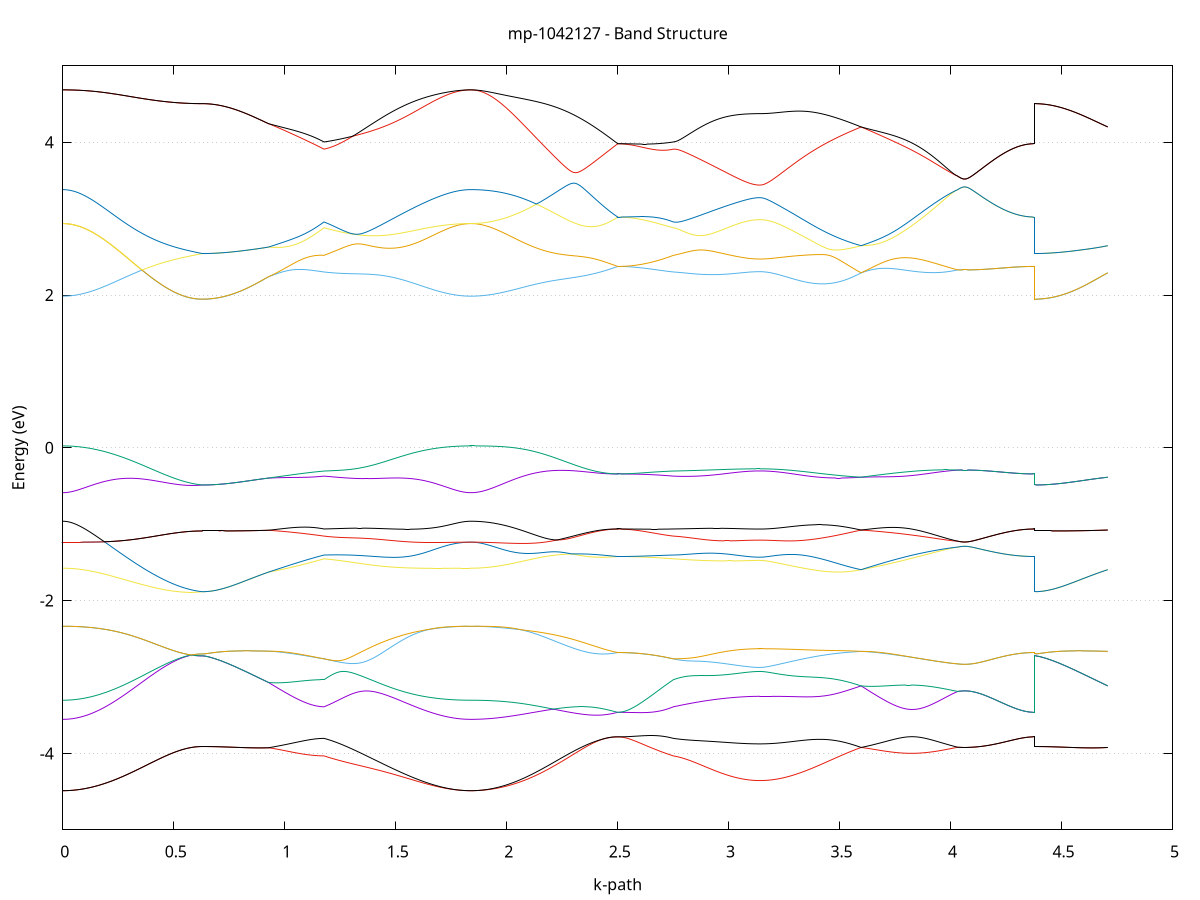 set title 'mp-1042127 - Band Structure'
set xlabel 'k-path'
set ylabel 'Energy (eV)'
set grid y
set yrange [-5:5]
set terminal png size 800,600
set output 'mp-1042127_bands_gnuplot.png'
plot '-' using 1:2 with lines notitle, '-' using 1:2 with lines notitle, '-' using 1:2 with lines notitle, '-' using 1:2 with lines notitle, '-' using 1:2 with lines notitle, '-' using 1:2 with lines notitle, '-' using 1:2 with lines notitle, '-' using 1:2 with lines notitle, '-' using 1:2 with lines notitle, '-' using 1:2 with lines notitle, '-' using 1:2 with lines notitle, '-' using 1:2 with lines notitle, '-' using 1:2 with lines notitle, '-' using 1:2 with lines notitle, '-' using 1:2 with lines notitle, '-' using 1:2 with lines notitle, '-' using 1:2 with lines notitle, '-' using 1:2 with lines notitle, '-' using 1:2 with lines notitle, '-' using 1:2 with lines notitle, '-' using 1:2 with lines notitle, '-' using 1:2 with lines notitle, '-' using 1:2 with lines notitle, '-' using 1:2 with lines notitle, '-' using 1:2 with lines notitle, '-' using 1:2 with lines notitle, '-' using 1:2 with lines notitle, '-' using 1:2 with lines notitle, '-' using 1:2 with lines notitle, '-' using 1:2 with lines notitle, '-' using 1:2 with lines notitle, '-' using 1:2 with lines notitle
0.000000 -13.896368
0.009376 -13.896268
0.018752 -13.895768
0.028128 -13.894868
0.037503 -13.893768
0.046879 -13.892268
0.056255 -13.890468
0.065631 -13.888268
0.075007 -13.885868
0.084383 -13.883068
0.093758 -13.879868
0.103134 -13.876468
0.112510 -13.872668
0.121886 -13.868568
0.131262 -13.864068
0.140638 -13.859368
0.150014 -13.854268
0.159389 -13.848868
0.168765 -13.843068
0.178141 -13.837068
0.187517 -13.830668
0.196893 -13.823968
0.206269 -13.816868
0.215644 -13.809568
0.225020 -13.801868
0.234396 -13.793968
0.243772 -13.785668
0.253148 -13.776968
0.262524 -13.768068
0.271899 -13.758868
0.281275 -13.749268
0.290651 -13.739468
0.300027 -13.729268
0.309403 -13.718768
0.318779 -13.707968
0.328155 -13.696968
0.337530 -13.685568
0.346906 -13.673868
0.356282 -13.661868
0.365658 -13.649568
0.375034 -13.636968
0.384410 -13.624068
0.393785 -13.610968
0.403161 -13.597468
0.412537 -13.583768
0.421913 -13.569668
0.431289 -13.555368
0.440665 -13.540768
0.450041 -13.525968
0.459416 -13.510768
0.468792 -13.495368
0.478168 -13.479668
0.487544 -13.463668
0.496920 -13.447368
0.506296 -13.430868
0.515671 -13.414168
0.525047 -13.397068
0.534423 -13.379768
0.543799 -13.362268
0.553175 -13.344468
0.562551 -13.326368
0.571927 -13.308068
0.581302 -13.289568
0.590678 -13.270768
0.600054 -13.251768
0.609430 -13.232468
0.618806 -13.212968
0.628182 -13.193768
0.628182 -13.193768
0.638120 -13.193868
0.648058 -13.193868
0.657996 -13.193968
0.667935 -13.194068
0.677873 -13.194268
0.687811 -13.194468
0.697750 -13.194668
0.707688 -13.194868
0.717626 -13.195168
0.727565 -13.195468
0.737503 -13.195868
0.747441 -13.196268
0.757379 -13.196668
0.767318 -13.197068
0.777256 -13.197568
0.787194 -13.198068
0.797133 -13.198668
0.807071 -13.199168
0.817009 -13.199768
0.826947 -13.200368
0.836886 -13.201068
0.846824 -13.201768
0.856762 -13.202468
0.866701 -13.203168
0.876639 -13.203868
0.886577 -13.204668
0.896515 -13.205368
0.906454 -13.206168
0.916392 -13.206968
0.926330 -13.207868
0.926330 -13.207868
0.935972 -13.218268
0.945613 -13.228468
0.955255 -13.238268
0.964897 -13.247668
0.974538 -13.256768
0.984180 -13.265368
0.993821 -13.273668
1.003463 -13.281468
1.013104 -13.288968
1.022746 -13.296068
1.032387 -13.302768
1.042029 -13.309068
1.051671 -13.314968
1.061312 -13.320368
1.070954 -13.325468
1.080595 -13.330168
1.090237 -13.334368
1.099878 -13.338268
1.109520 -13.341668
1.119162 -13.344668
1.128803 -13.347268
1.138445 -13.349468
1.148086 -13.351268
1.157728 -13.352668
1.167369 -13.353668
1.177011 -13.354168
1.177011 -13.354168
1.186743 -13.363368
1.196474 -13.372668
1.206206 -13.382268
1.215938 -13.392168
1.225670 -13.402168
1.235402 -13.412368
1.245133 -13.422668
1.254865 -13.433168
1.264597 -13.443868
1.274329 -13.454668
1.284060 -13.465568
1.293792 -13.476568
1.303524 -13.487668
1.313256 -13.498868
1.322987 -13.510068
1.332719 -13.521368
1.342451 -13.532668
1.352183 -13.543968
1.361915 -13.555268
1.371646 -13.566568
1.381378 -13.577868
1.391110 -13.589068
1.400842 -13.600268
1.410573 -13.611368
1.420305 -13.622468
1.430037 -13.633468
1.439769 -13.644268
1.449501 -13.654968
1.459232 -13.665668
1.468964 -13.676168
1.478696 -13.686468
1.488428 -13.696668
1.498159 -13.706668
1.507891 -13.716468
1.517623 -13.726168
1.527355 -13.735568
1.537087 -13.744868
1.546818 -13.753868
1.556550 -13.762768
1.566282 -13.771268
1.576014 -13.779668
1.585745 -13.787768
1.595477 -13.795668
1.605209 -13.803268
1.614941 -13.810568
1.624673 -13.817668
1.634404 -13.824468
1.644136 -13.830968
1.653868 -13.837268
1.663600 -13.843168
1.673331 -13.848868
1.683063 -13.854168
1.692795 -13.859168
1.702527 -13.863968
1.712258 -13.868368
1.721990 -13.872468
1.731722 -13.876268
1.741454 -13.879768
1.751186 -13.882868
1.760917 -13.885768
1.770649 -13.888168
1.780381 -13.890368
1.790113 -13.892268
1.799844 -13.893768
1.809576 -13.894868
1.819308 -13.895768
1.829040 -13.896268
1.838772 -13.896368
1.838772 -13.896368
1.849276 -13.896268
1.859780 -13.895668
1.870284 -13.894768
1.880789 -13.893468
1.891293 -13.891768
1.901797 -13.889768
1.912302 -13.887368
1.922806 -13.884568
1.933310 -13.881468
1.943815 -13.877968
1.954319 -13.874168
1.964823 -13.869968
1.975327 -13.865368
1.985832 -13.860368
1.996336 -13.855068
2.006840 -13.849468
2.017345 -13.843468
2.027849 -13.837068
2.038353 -13.830368
2.048857 -13.823268
2.059362 -13.815868
2.069866 -13.808168
2.080370 -13.800068
2.090875 -13.791568
2.101379 -13.782768
2.111883 -13.773668
2.122388 -13.764268
2.132892 -13.754468
2.143396 -13.744368
2.153900 -13.733868
2.164405 -13.723168
2.174909 -13.712068
2.185413 -13.700668
2.195918 -13.688968
2.206422 -13.676968
2.216926 -13.664668
2.227431 -13.651968
2.237935 -13.639068
2.248439 -13.625868
2.258943 -13.612368
2.269448 -13.598568
2.279952 -13.584468
2.290456 -13.570068
2.300961 -13.555368
2.311465 -13.540468
2.321969 -13.525268
2.332473 -13.509868
2.342978 -13.494068
2.353482 -13.478068
2.363986 -13.461868
2.374491 -13.445368
2.384995 -13.428668
2.395499 -13.411668
2.406004 -13.394468
2.416508 -13.376968
2.427012 -13.359268
2.437516 -13.341368
2.448021 -13.323268
2.458525 -13.304868
2.469029 -13.286368
2.479534 -13.267568
2.490038 -13.248568
2.500542 -13.229968
2.500542 -13.229968
2.510184 -13.230168
2.519825 -13.230768
2.529467 -13.231768
2.539108 -13.233068
2.548750 -13.234868
2.558391 -13.236968
2.568032 -13.239568
2.577674 -13.242468
2.587315 -13.245668
2.596957 -13.249368
2.606598 -13.253368
2.616240 -13.257768
2.625881 -13.262468
2.635523 -13.267668
2.645164 -13.273068
2.654806 -13.278868
2.664447 -13.285068
2.674089 -13.291468
2.683730 -13.298268
2.693372 -13.305368
2.703013 -13.312868
2.712654 -13.320568
2.722296 -13.328568
2.731937 -13.336868
2.741579 -13.345368
2.751220 -13.354168
2.751220 -13.354168
2.761471 -13.359868
2.771722 -13.366468
2.781973 -13.373768
2.792225 -13.381768
2.802476 -13.390068
2.812727 -13.398768
2.822978 -13.407568
2.833229 -13.416468
2.843480 -13.425468
2.853731 -13.434268
2.863982 -13.443068
2.874233 -13.451768
2.884484 -13.460168
2.894735 -13.468468
2.904986 -13.476568
2.915237 -13.484268
2.925488 -13.491868
2.935739 -13.499068
2.945990 -13.506068
2.956241 -13.512668
2.966493 -13.518968
2.976744 -13.524968
2.986995 -13.530668
2.997246 -13.536068
3.007497 -13.540968
3.017748 -13.545668
3.027999 -13.549968
3.038250 -13.553868
3.048501 -13.557368
3.058752 -13.560568
3.069003 -13.563368
3.079254 -13.565868
3.089505 -13.567968
3.099756 -13.569668
3.110007 -13.570968
3.120258 -13.571868
3.130509 -13.572468
3.140760 -13.572668
3.140760 -13.572668
3.150467 -13.572468
3.160174 -13.571968
3.169881 -13.570968
3.179588 -13.569668
3.189295 -13.568068
3.199002 -13.565968
3.208709 -13.563568
3.218416 -13.560868
3.228122 -13.557668
3.237829 -13.554168
3.247536 -13.550368
3.257243 -13.546168
3.266950 -13.541568
3.276657 -13.536668
3.286364 -13.531368
3.296071 -13.525768
3.305778 -13.519768
3.315485 -13.513468
3.325191 -13.506868
3.334898 -13.499868
3.344605 -13.492568
3.354312 -13.484968
3.364019 -13.477068
3.373726 -13.468768
3.383433 -13.460268
3.393140 -13.451368
3.402847 -13.442268
3.412553 -13.432868
3.422260 -13.423168
3.431967 -13.413168
3.441674 -13.402868
3.451381 -13.392368
3.461088 -13.381668
3.470795 -13.370668
3.480502 -13.359468
3.490209 -13.347968
3.499915 -13.336368
3.509622 -13.324468
3.519329 -13.312468
3.529036 -13.300268
3.538743 -13.287868
3.548450 -13.275268
3.558157 -13.262568
3.567864 -13.249768
3.577571 -13.236868
3.587277 -13.223768
3.596984 -13.210668
3.596984 -13.210668
3.606880 -13.220068
3.616776 -13.229168
3.626672 -13.237868
3.636567 -13.246268
3.646463 -13.254168
3.656359 -13.261668
3.666255 -13.268768
3.676150 -13.275368
3.686046 -13.281668
3.695942 -13.287468
3.705838 -13.292868
3.715733 -13.297768
3.725629 -13.302368
3.735525 -13.306468
3.745421 -13.310168
3.755317 -13.313368
3.765212 -13.316168
3.775108 -13.318568
3.785004 -13.320568
3.794900 -13.322068
3.804795 -13.323168
3.814691 -13.323768
3.824587 -13.323968
3.834483 -13.323768
3.844378 -13.323068
3.854274 -13.321968
3.864170 -13.320468
3.874066 -13.318468
3.883961 -13.316068
3.893857 -13.313268
3.903753 -13.310068
3.913649 -13.306368
3.923544 -13.302268
3.933440 -13.297668
3.943336 -13.292768
3.953232 -13.287368
3.963128 -13.281568
3.973023 -13.275368
3.982919 -13.268768
3.992815 -13.261768
4.002711 -13.254268
4.012606 -13.246468
4.022502 -13.238168
4.032398 -13.229668
4.032398 -13.229668
4.041727 -13.229668
4.051055 -13.229668
4.060384 -13.229668
4.069713 -13.229668
4.079042 -13.229668
4.088371 -13.229668
4.097700 -13.229668
4.107028 -13.229668
4.116357 -13.229668
4.125686 -13.229668
4.135015 -13.229768
4.144344 -13.229768
4.153672 -13.229768
4.163001 -13.229768
4.172330 -13.229768
4.181659 -13.229768
4.190988 -13.229768
4.200316 -13.229768
4.209645 -13.229868
4.218974 -13.229868
4.228303 -13.229868
4.237632 -13.229868
4.246960 -13.229868
4.256289 -13.229868
4.265618 -13.229868
4.274947 -13.229968
4.284276 -13.229968
4.293605 -13.229968
4.302933 -13.229968
4.312262 -13.229968
4.321591 -13.229968
4.330920 -13.229968
4.340249 -13.229968
4.349577 -13.229968
4.358906 -13.229968
4.368235 -13.229968
4.377564 -13.229968
4.377564 -13.193768
4.387904 -13.193868
4.398244 -13.193868
4.408584 -13.193968
4.418924 -13.194068
4.429265 -13.194268
4.439605 -13.194468
4.449945 -13.194668
4.460285 -13.194968
4.470625 -13.195268
4.480965 -13.195668
4.491306 -13.196068
4.501646 -13.196468
4.511986 -13.196868
4.522326 -13.197368
4.532666 -13.197868
4.543006 -13.198468
4.553347 -13.199068
4.563687 -13.199668
4.574027 -13.200268
4.584367 -13.200968
4.594707 -13.201668
4.605047 -13.202368
4.615388 -13.203068
4.625728 -13.203868
4.636068 -13.204668
4.646408 -13.205468
4.656748 -13.206268
4.667088 -13.207168
4.677429 -13.207968
4.687769 -13.208868
4.698109 -13.209768
4.708449 -13.210668
e
0.000000 -12.038168
0.009376 -12.038168
0.018752 -12.038268
0.028128 -12.038368
0.037503 -12.038468
0.046879 -12.038668
0.056255 -12.038868
0.065631 -12.039168
0.075007 -12.039468
0.084383 -12.039768
0.093758 -12.040168
0.103134 -12.040568
0.112510 -12.040968
0.121886 -12.041468
0.131262 -12.041968
0.140638 -12.042468
0.150014 -12.043068
0.159389 -12.043668
0.168765 -12.051768
0.178141 -12.074768
0.187517 -12.098068
0.196893 -12.121668
0.206269 -12.145568
0.215644 -12.169668
0.225020 -12.193968
0.234396 -12.218368
0.243772 -12.242868
0.253148 -12.267568
0.262524 -12.292168
0.271899 -12.316968
0.281275 -12.341768
0.290651 -12.366568
0.300027 -12.391368
0.309403 -12.416168
0.318779 -12.440968
0.328155 -12.465668
0.337530 -12.490468
0.346906 -12.515068
0.356282 -12.539668
0.365658 -12.564168
0.375034 -12.588568
0.384410 -12.612868
0.393785 -12.637168
0.403161 -12.661268
0.412537 -12.685268
0.421913 -12.709168
0.431289 -12.732868
0.440665 -12.756568
0.450041 -12.780068
0.459416 -12.803368
0.468792 -12.826568
0.478168 -12.849568
0.487544 -12.872468
0.496920 -12.895168
0.506296 -12.917768
0.515671 -12.940068
0.525047 -12.962268
0.534423 -12.984268
0.543799 -13.006068
0.553175 -13.027668
0.562551 -13.049168
0.571927 -13.070368
0.581302 -13.091368
0.590678 -13.112168
0.600054 -13.132768
0.609430 -13.153168
0.618806 -13.173368
0.628182 -13.192768
0.628182 -13.192768
0.638120 -13.192768
0.648058 -13.192868
0.657996 -13.192968
0.667935 -13.193068
0.677873 -13.193168
0.687811 -13.193368
0.697750 -13.193568
0.707688 -13.193868
0.717626 -13.194168
0.727565 -13.194468
0.737503 -13.194768
0.747441 -13.195168
0.757379 -13.195568
0.767318 -13.196068
0.777256 -13.196568
0.787194 -13.197068
0.797133 -13.197568
0.807071 -13.198168
0.817009 -13.198668
0.826947 -13.199368
0.836886 -13.199968
0.846824 -13.200668
0.856762 -13.201368
0.866701 -13.202068
0.876639 -13.202768
0.886577 -13.203568
0.896515 -13.204268
0.906454 -13.205068
0.916392 -13.205868
0.926330 -13.206768
0.926330 -13.206768
0.935972 -13.197468
0.945613 -13.188268
0.955255 -13.179468
0.964897 -13.170968
0.974538 -13.162768
0.984180 -13.154968
0.993821 -13.147468
1.003463 -13.140368
1.013104 -13.133668
1.022746 -13.127368
1.032387 -13.121468
1.042029 -13.115968
1.051671 -13.110868
1.061312 -13.106168
1.070954 -13.101968
1.080595 -13.098068
1.090237 -13.094668
1.099878 -13.091668
1.109520 -13.089168
1.119162 -13.087068
1.128803 -13.085368
1.138445 -13.084068
1.148086 -13.083268
1.157728 -13.082868
1.167369 -13.082968
1.177011 -13.083368
1.177011 -13.083368
1.186743 -13.072068
1.196474 -13.060368
1.206206 -13.048268
1.215938 -13.035768
1.225670 -13.022868
1.235402 -13.009668
1.245133 -12.995968
1.254865 -12.981968
1.264597 -12.967668
1.274329 -12.952868
1.284060 -12.937768
1.293792 -12.922368
1.303524 -12.906568
1.313256 -12.890468
1.322987 -12.873968
1.332719 -12.857168
1.342451 -12.840068
1.352183 -12.822668
1.361915 -12.804968
1.371646 -12.786968
1.381378 -12.768668
1.391110 -12.750068
1.400842 -12.731268
1.410573 -12.712168
1.420305 -12.692868
1.430037 -12.673268
1.439769 -12.653568
1.449501 -12.633568
1.459232 -12.613368
1.468964 -12.593068
1.478696 -12.572568
1.488428 -12.551868
1.498159 -12.531168
1.507891 -12.510268
1.517623 -12.489368
1.527355 -12.468268
1.537087 -12.447268
1.546818 -12.426268
1.556550 -12.405268
1.566282 -12.384268
1.576014 -12.363468
1.585745 -12.342768
1.595477 -12.322268
1.605209 -12.301968
1.614941 -12.281968
1.624673 -12.262368
1.634404 -12.243168
1.644136 -12.224468
1.653868 -12.206268
1.663600 -12.188768
1.673331 -12.172068
1.683063 -12.156068
1.692795 -12.140968
1.702527 -12.126868
1.712258 -12.113768
1.721990 -12.101768
1.731722 -12.090768
1.741454 -12.080968
1.751186 -12.072268
1.760917 -12.064668
1.770649 -12.058068
1.780381 -12.052568
1.790113 -12.047968
1.799844 -12.044268
1.809576 -12.041468
1.819308 -12.039468
1.829040 -12.038368
1.838772 -12.038168
1.838772 -12.038168
1.849276 -12.038768
1.859780 -12.041268
1.870284 -12.045368
1.880789 -12.051268
1.891293 -12.058568
1.901797 -12.067368
1.912302 -12.077668
1.922806 -12.089168
1.933310 -12.101968
1.943815 -12.115768
1.954319 -12.130668
1.964823 -12.146568
1.975327 -12.163168
1.985832 -12.180668
1.996336 -12.198768
2.006840 -12.217568
2.017345 -12.236868
2.027849 -12.256668
2.038353 -12.276968
2.048857 -12.297668
2.059362 -12.318668
2.069866 -12.339868
2.080370 -12.361468
2.090875 -12.383268
2.101379 -12.405268
2.111883 -12.427368
2.122388 -12.449668
2.132892 -12.472068
2.143396 -12.494668
2.153900 -12.517168
2.164405 -12.539868
2.174909 -12.562568
2.185413 -12.585268
2.195918 -12.607968
2.206422 -12.630668
2.216926 -12.653368
2.227431 -12.675968
2.237935 -12.698568
2.248439 -12.721168
2.258943 -12.743668
2.269448 -12.766168
2.279952 -12.788468
2.290456 -12.810768
2.300961 -12.832968
2.311465 -12.855068
2.321969 -12.877068
2.332473 -12.898968
2.342978 -12.920668
2.353482 -12.942368
2.363986 -12.963868
2.374491 -12.985268
2.384995 -13.006468
2.395499 -13.027568
2.406004 -13.048468
2.416508 -13.069268
2.427012 -13.089868
2.437516 -13.110368
2.448021 -13.130668
2.458525 -13.150768
2.469029 -13.170668
2.479534 -13.190468
2.490038 -13.210068
2.500542 -13.228768
2.500542 -13.228768
2.510184 -13.228568
2.519825 -13.227968
2.529467 -13.226868
2.539108 -13.225368
2.548750 -13.223368
2.558391 -13.220968
2.568032 -13.218168
2.577674 -13.214868
2.587315 -13.211168
2.596957 -13.206968
2.606598 -13.202468
2.616240 -13.197468
2.625881 -13.192068
2.635523 -13.186168
2.645164 -13.179868
2.654806 -13.173168
2.664447 -13.166068
2.674089 -13.158568
2.683730 -13.150568
2.693372 -13.142168
2.703013 -13.133368
2.712654 -13.124268
2.722296 -13.114568
2.731937 -13.104568
2.741579 -13.094168
2.751220 -13.083368
2.751220 -13.083368
2.761471 -13.076468
2.771722 -13.068368
2.781973 -13.059368
2.792225 -13.049568
2.802476 -13.039168
2.812727 -13.028368
2.822978 -13.017168
2.833229 -13.005868
2.843480 -12.994368
2.853731 -12.982868
2.863982 -12.971368
2.874233 -12.959868
2.884484 -12.948568
2.894735 -12.937468
2.904986 -12.926568
2.915237 -12.915868
2.925488 -12.905468
2.935739 -12.895368
2.945990 -12.885568
2.956241 -12.876168
2.966493 -12.867168
2.976744 -12.858468
2.986995 -12.850268
2.997246 -12.842568
3.007497 -12.835268
3.017748 -12.828468
3.027999 -12.822168
3.038250 -12.816268
3.048501 -12.811068
3.058752 -12.806268
3.069003 -12.802068
3.079254 -12.798368
3.089505 -12.795168
3.099756 -12.792668
3.110007 -12.790668
3.120258 -12.789168
3.130509 -12.788368
3.140760 -12.788068
3.140760 -12.788068
3.150467 -12.788268
3.160174 -12.789068
3.169881 -12.790168
3.179588 -12.791868
3.189295 -12.793968
3.199002 -12.796668
3.208709 -12.799668
3.218416 -12.803268
3.228122 -12.807268
3.237829 -12.811768
3.247536 -12.816668
3.257243 -12.822068
3.266950 -12.827968
3.276657 -12.834268
3.286364 -12.840968
3.296071 -12.848168
3.305778 -12.855768
3.315485 -12.863768
3.325191 -12.872168
3.334898 -12.880968
3.344605 -12.890168
3.354312 -12.899668
3.364019 -12.909568
3.373726 -12.919868
3.383433 -12.930468
3.393140 -12.941268
3.402847 -12.952468
3.412553 -12.963968
3.422260 -12.975668
3.431967 -12.987568
3.441674 -12.999768
3.451381 -13.012068
3.461088 -13.024668
3.470795 -13.037368
3.480502 -13.050268
3.490209 -13.063268
3.499915 -13.076368
3.509622 -13.089568
3.519329 -13.102768
3.529036 -13.116168
3.538743 -13.129468
3.548450 -13.142868
3.558157 -13.156268
3.567864 -13.169668
3.577571 -13.182968
3.587277 -13.196268
3.596984 -13.209468
3.596984 -13.209468
3.606880 -13.201368
3.616776 -13.193368
3.626672 -13.185768
3.636567 -13.178568
3.646463 -13.171768
3.656359 -13.165268
3.666255 -13.159268
3.676150 -13.153568
3.686046 -13.148368
3.695942 -13.143468
3.705838 -13.139068
3.715733 -13.135068
3.725629 -13.131568
3.735525 -13.128468
3.745421 -13.125768
3.755317 -13.123468
3.765212 -13.121668
3.775108 -13.120268
3.785004 -13.119368
3.794900 -13.118868
3.804795 -13.118768
3.814691 -13.119168
3.824587 -13.119968
3.834483 -13.121168
3.844378 -13.122868
3.854274 -13.124968
3.864170 -13.127468
3.874066 -13.130368
3.883961 -13.133668
3.893857 -13.137468
3.903753 -13.141568
3.913649 -13.146068
3.923544 -13.150968
3.933440 -13.156268
3.943336 -13.161968
3.953232 -13.167968
3.963128 -13.174368
3.973023 -13.181168
3.982919 -13.188268
3.992815 -13.195668
4.002711 -13.203468
4.012606 -13.211568
4.022502 -13.219968
4.032398 -13.228468
4.032398 -13.228468
4.041727 -13.228468
4.051055 -13.228468
4.060384 -13.228468
4.069713 -13.228468
4.079042 -13.228468
4.088371 -13.228468
4.097700 -13.228468
4.107028 -13.228468
4.116357 -13.228468
4.125686 -13.228468
4.135015 -13.228568
4.144344 -13.228568
4.153672 -13.228568
4.163001 -13.228568
4.172330 -13.228568
4.181659 -13.228568
4.190988 -13.228568
4.200316 -13.228668
4.209645 -13.228668
4.218974 -13.228668
4.228303 -13.228668
4.237632 -13.228668
4.246960 -13.228668
4.256289 -13.228668
4.265618 -13.228768
4.274947 -13.228768
4.284276 -13.228768
4.293605 -13.228768
4.302933 -13.228768
4.312262 -13.228768
4.321591 -13.228768
4.330920 -13.228768
4.340249 -13.228768
4.349577 -13.228768
4.358906 -13.228768
4.368235 -13.228768
4.377564 -13.228768
4.377564 -13.192768
4.387904 -13.192768
4.398244 -13.192868
4.408584 -13.192968
4.418924 -13.193068
4.429265 -13.193268
4.439605 -13.193468
4.449945 -13.193668
4.460285 -13.193968
4.470625 -13.194268
4.480965 -13.194568
4.491306 -13.194968
4.501646 -13.195368
4.511986 -13.195868
4.522326 -13.196268
4.532666 -13.196868
4.543006 -13.197368
4.553347 -13.197968
4.563687 -13.198568
4.574027 -13.199168
4.584367 -13.199868
4.594707 -13.200568
4.605047 -13.201268
4.615388 -13.201968
4.625728 -13.202768
4.636068 -13.203568
4.646408 -13.204368
4.656748 -13.205168
4.667088 -13.205968
4.677429 -13.206868
4.687769 -13.207768
4.698109 -13.208568
4.708449 -13.209468
e
0.000000 -12.037468
0.009376 -12.037468
0.018752 -12.037568
0.028128 -12.037668
0.037503 -12.037768
0.046879 -12.037968
0.056255 -12.038168
0.065631 -12.038468
0.075007 -12.038768
0.084383 -12.039068
0.093758 -12.039468
0.103134 -12.039868
0.112510 -12.040368
0.121886 -12.040768
0.131262 -12.041268
0.140638 -12.041868
0.150014 -12.042468
0.159389 -12.043068
0.168765 -12.044268
0.178141 -12.044968
0.187517 -12.045668
0.196893 -12.046368
0.206269 -12.047068
0.215644 -12.047768
0.225020 -12.048568
0.234396 -12.049368
0.243772 -12.050168
0.253148 -12.050968
0.262524 -12.051768
0.271899 -12.052568
0.281275 -12.053468
0.290651 -12.054268
0.300027 -12.055068
0.309403 -12.055968
0.318779 -12.056768
0.328155 -12.057668
0.337530 -12.058468
0.346906 -12.059368
0.356282 -12.060168
0.365658 -12.060968
0.375034 -12.061768
0.384410 -12.062568
0.393785 -12.063368
0.403161 -12.064168
0.412537 -12.064968
0.421913 -12.065668
0.431289 -12.066368
0.440665 -12.067068
0.450041 -12.067768
0.459416 -12.068368
0.468792 -12.068968
0.478168 -12.069568
0.487544 -12.070168
0.496920 -12.070668
0.506296 -12.071168
0.515671 -12.071668
0.525047 -12.072068
0.534423 -12.072468
0.543799 -12.072868
0.553175 -12.073168
0.562551 -12.073468
0.571927 -12.073668
0.581302 -12.073868
0.590678 -12.074068
0.600054 -12.074168
0.609430 -12.074268
0.618806 -12.074368
0.628182 -12.074368
0.628182 -12.074368
0.638120 -12.074368
0.648058 -12.074268
0.657996 -12.074068
0.667935 -12.073868
0.677873 -12.073568
0.687811 -12.073168
0.697750 -12.072768
0.707688 -12.072268
0.717626 -12.071668
0.727565 -12.071068
0.737503 -12.070368
0.747441 -12.069668
0.757379 -12.068768
0.767318 -12.067968
0.777256 -12.066968
0.787194 -12.065968
0.797133 -12.064868
0.807071 -12.063768
0.817009 -12.062568
0.826947 -12.061268
0.836886 -12.059968
0.846824 -12.058568
0.856762 -12.057168
0.866701 -12.055668
0.876639 -12.054168
0.886577 -12.052568
0.896515 -12.050968
0.906454 -12.049268
0.916392 -12.047568
0.926330 -12.045868
0.926330 -12.045868
0.935972 -12.044968
0.945613 -12.044668
0.955255 -12.044368
0.964897 -12.044068
0.974538 -12.043668
0.984180 -12.043368
0.993821 -12.042968
1.003463 -12.042668
1.013104 -12.042268
1.022746 -12.041868
1.032387 -12.041468
1.042029 -12.040968
1.051671 -12.040568
1.061312 -12.040068
1.070954 -12.039568
1.080595 -12.038968
1.090237 -12.038468
1.099878 -12.037868
1.109520 -12.037268
1.119162 -12.036568
1.128803 -12.035968
1.138445 -12.035268
1.148086 -12.034468
1.157728 -12.033768
1.167369 -12.032968
1.177011 -12.032068
1.177011 -12.032068
1.186743 -12.033968
1.196474 -12.035668
1.206206 -12.037468
1.215938 -12.039068
1.225670 -12.040668
1.235402 -12.042168
1.245133 -12.043568
1.254865 -12.044968
1.264597 -12.046168
1.274329 -12.047368
1.284060 -12.048468
1.293792 -12.049468
1.303524 -12.050368
1.313256 -12.051168
1.322987 -12.051868
1.332719 -12.052568
1.342451 -12.053068
1.352183 -12.053568
1.361915 -12.053968
1.371646 -12.054268
1.381378 -12.054468
1.391110 -12.054668
1.400842 -12.054768
1.410573 -12.054768
1.420305 -12.054768
1.430037 -12.054668
1.439769 -12.054468
1.449501 -12.054268
1.459232 -12.054068
1.468964 -12.053768
1.478696 -12.053368
1.488428 -12.052968
1.498159 -12.052568
1.507891 -12.052168
1.517623 -12.051668
1.527355 -12.051168
1.537087 -12.050568
1.546818 -12.050068
1.556550 -12.049468
1.566282 -12.048868
1.576014 -12.048268
1.585745 -12.047768
1.595477 -12.047168
1.605209 -12.046568
1.614941 -12.045968
1.624673 -12.045368
1.634404 -12.044768
1.644136 -12.044168
1.653868 -12.043668
1.663600 -12.043068
1.673331 -12.042568
1.683063 -12.042068
1.692795 -12.041568
1.702527 -12.041168
1.712258 -12.040668
1.721990 -12.040268
1.731722 -12.039868
1.741454 -12.039568
1.751186 -12.039268
1.760917 -12.038968
1.770649 -12.038668
1.780381 -12.038468
1.790113 -12.038268
1.799844 -12.038068
1.809576 -12.037968
1.819308 -12.037868
1.829040 -12.037668
1.838772 -12.037468
1.838772 -12.037468
1.849276 -12.037768
1.859780 -12.037868
1.870284 -12.037968
1.880789 -12.038068
1.891293 -12.038268
1.901797 -12.038368
1.912302 -12.038568
1.922806 -12.038868
1.933310 -12.039068
1.943815 -12.039368
1.954319 -12.039668
1.964823 -12.039968
1.975327 -12.040368
1.985832 -12.040668
1.996336 -12.041068
2.006840 -12.041368
2.017345 -12.041768
2.027849 -12.042168
2.038353 -12.042468
2.048857 -12.042868
2.059362 -12.043168
2.069866 -12.043468
2.080370 -12.043768
2.090875 -12.044068
2.101379 -12.044368
2.111883 -12.044568
2.122388 -12.044668
2.132892 -12.044868
2.143396 -12.044868
2.153900 -12.044968
2.164405 -12.044868
2.174909 -12.044768
2.185413 -12.044668
2.195918 -12.044468
2.206422 -12.044168
2.216926 -12.043768
2.227431 -12.043268
2.237935 -12.042768
2.248439 -12.042168
2.258943 -12.041468
2.269448 -12.040568
2.279952 -12.039668
2.290456 -12.038668
2.300961 -12.037568
2.311465 -12.036368
2.321969 -12.035068
2.332473 -12.033668
2.342978 -12.032068
2.353482 -12.030468
2.363986 -12.028668
2.374491 -12.026768
2.384995 -12.024768
2.395499 -12.022668
2.406004 -12.020468
2.416508 -12.018068
2.427012 -12.015668
2.437516 -12.013068
2.448021 -12.010368
2.458525 -12.007568
2.469029 -12.004668
2.479534 -12.001668
2.490038 -11.998568
2.500542 -11.995568
2.500542 -11.995568
2.510184 -11.995568
2.519825 -11.995568
2.529467 -11.995668
2.539108 -11.996268
2.548750 -11.996968
2.558391 -11.997768
2.568032 -11.998768
2.577674 -11.999868
2.587315 -12.001168
2.596957 -12.002468
2.606598 -12.003968
2.616240 -12.005568
2.625881 -12.007268
2.635523 -12.008968
2.645164 -12.010768
2.654806 -12.012668
2.664447 -12.014568
2.674089 -12.016468
2.683730 -12.018468
2.693372 -12.020468
2.703013 -12.022468
2.712654 -12.024368
2.722296 -12.026368
2.731937 -12.028268
2.741579 -12.030168
2.751220 -12.032068
2.751220 -12.032068
2.761471 -12.033268
2.771722 -12.034568
2.781973 -12.035968
2.792225 -12.037468
2.802476 -12.039068
2.812727 -12.040668
2.822978 -12.042368
2.833229 -12.043968
2.843480 -12.045668
2.853731 -12.047168
2.863982 -12.048768
2.874233 -12.050268
2.884484 -12.051668
2.894735 -12.053068
2.904986 -12.054368
2.915237 -12.055568
2.925488 -12.056768
2.935739 -12.057868
2.945990 -12.058868
2.956241 -12.059768
2.966493 -12.060668
2.976744 -12.061468
2.986995 -12.062168
2.997246 -12.062768
3.007497 -12.063368
3.017748 -12.063868
3.027999 -12.064368
3.038250 -12.064768
3.048501 -12.065068
3.058752 -12.065368
3.069003 -12.065668
3.079254 -12.065868
3.089505 -12.066068
3.099756 -12.066168
3.110007 -12.066268
3.120258 -12.066368
3.130509 -12.066368
3.140760 -12.066368
3.140760 -12.066368
3.150467 -12.066368
3.160174 -12.066468
3.169881 -12.066568
3.179588 -12.066668
3.189295 -12.066768
3.199002 -12.066968
3.208709 -12.067168
3.218416 -12.067368
3.228122 -12.067568
3.237829 -12.067768
3.247536 -12.067968
3.257243 -12.068268
3.266950 -12.068468
3.276657 -12.068668
3.286364 -12.068868
3.296071 -12.069068
3.305778 -12.069168
3.315485 -12.069268
3.325191 -12.069368
3.334898 -12.069368
3.344605 -12.069368
3.354312 -12.069268
3.364019 -12.069168
3.373726 -12.068968
3.383433 -12.068668
3.393140 -12.068268
3.402847 -12.067868
3.412553 -12.067268
3.422260 -12.066668
3.431967 -12.065968
3.441674 -12.065168
3.451381 -12.064268
3.461088 -12.063268
3.470795 -12.062168
3.480502 -12.061068
3.490209 -12.059768
3.499915 -12.058368
3.509622 -12.056868
3.519329 -12.055368
3.529036 -12.053668
3.538743 -12.051968
3.548450 -12.050068
3.558157 -12.048168
3.567864 -12.046168
3.577571 -12.044068
3.587277 -12.041868
3.596984 -12.039868
3.596984 -12.039868
3.606880 -12.038868
3.616776 -12.038468
3.626672 -12.038068
3.636567 -12.037668
3.646463 -12.037168
3.656359 -12.036768
3.666255 -12.036268
3.676150 -12.035768
3.686046 -12.035268
3.695942 -12.034768
3.705838 -12.034168
3.715733 -12.033668
3.725629 -12.033068
3.735525 -12.032468
3.745421 -12.031768
3.755317 -12.031068
3.765212 -12.030368
3.775108 -12.029568
3.785004 -12.028868
3.794900 -12.028068
3.804795 -12.027168
3.814691 -12.026268
3.824587 -12.025368
3.834483 -12.024368
3.844378 -12.023368
3.854274 -12.022368
3.864170 -12.021268
3.874066 -12.020168
3.883961 -12.018968
3.893857 -12.017768
3.903753 -12.016468
3.913649 -12.015168
3.923544 -12.013868
3.933440 -12.012468
3.943336 -12.011068
3.953232 -12.009568
3.963128 -12.008068
3.973023 -12.006468
3.982919 -12.004868
3.992815 -12.003168
4.002711 -12.001468
4.012606 -11.999668
4.022502 -11.997868
4.032398 -11.996668
4.032398 -11.996668
4.041727 -11.996668
4.051055 -11.996668
4.060384 -11.996668
4.069713 -11.996668
4.079042 -11.996668
4.088371 -11.996668
4.097700 -11.996668
4.107028 -11.996668
4.116357 -11.996568
4.125686 -11.996568
4.135015 -11.996568
4.144344 -11.996468
4.153672 -11.996468
4.163001 -11.996468
4.172330 -11.996368
4.181659 -11.996368
4.190988 -11.996268
4.200316 -11.996268
4.209645 -11.996168
4.218974 -11.996168
4.228303 -11.996068
4.237632 -11.996068
4.246960 -11.995968
4.256289 -11.995968
4.265618 -11.995868
4.274947 -11.995868
4.284276 -11.995868
4.293605 -11.995768
4.302933 -11.995768
4.312262 -11.995768
4.321591 -11.995668
4.330920 -11.995668
4.340249 -11.995668
4.349577 -11.995668
4.358906 -11.995668
4.368235 -11.995568
4.377564 -11.995568
4.377564 -12.074368
4.387904 -12.074368
4.398244 -12.074268
4.408584 -12.074068
4.418924 -12.073768
4.429265 -12.073468
4.439605 -12.073068
4.449945 -12.072668
4.460285 -12.072068
4.470625 -12.071468
4.480965 -12.070768
4.491306 -12.070068
4.501646 -12.069268
4.511986 -12.068368
4.522326 -12.067368
4.532666 -12.066368
4.543006 -12.065268
4.553347 -12.064068
4.563687 -12.062868
4.574027 -12.061568
4.584367 -12.060268
4.594707 -12.058868
4.605047 -12.057368
4.615388 -12.055768
4.625728 -12.054268
4.636068 -12.052568
4.646408 -12.050868
4.656748 -12.049168
4.667088 -12.047368
4.677429 -12.045568
4.687769 -12.043668
4.698109 -12.041768
4.708449 -12.039868
e
0.000000 -11.789868
0.009376 -11.790968
0.018752 -11.794268
0.028128 -11.799668
0.037503 -11.807068
0.046879 -11.816368
0.056255 -11.827468
0.065631 -11.840268
0.075007 -11.854568
0.084383 -11.870168
0.093758 -11.886968
0.103134 -11.904968
0.112510 -11.923768
0.121886 -11.943568
0.131262 -11.963968
0.140638 -11.985168
0.150014 -12.006868
0.159389 -12.028968
0.168765 -12.043568
0.178141 -12.044268
0.187517 -12.044968
0.196893 -12.045668
0.206269 -12.046368
0.215644 -12.047168
0.225020 -12.047868
0.234396 -12.048668
0.243772 -12.049468
0.253148 -12.050268
0.262524 -12.051068
0.271899 -12.051968
0.281275 -12.052768
0.290651 -12.053568
0.300027 -12.054468
0.309403 -12.055268
0.318779 -12.056168
0.328155 -12.056968
0.337530 -12.057868
0.346906 -12.058668
0.356282 -12.059568
0.365658 -12.060368
0.375034 -12.061168
0.384410 -12.061968
0.393785 -12.062768
0.403161 -12.063568
0.412537 -12.064268
0.421913 -12.064968
0.431289 -12.065768
0.440665 -12.066368
0.450041 -12.067068
0.459416 -12.067768
0.468792 -12.068368
0.478168 -12.068968
0.487544 -12.069468
0.496920 -12.069968
0.506296 -12.070468
0.515671 -12.070968
0.525047 -12.071368
0.534423 -12.071768
0.543799 -12.072168
0.553175 -12.072468
0.562551 -12.072768
0.571927 -12.073068
0.581302 -12.073268
0.590678 -12.073468
0.600054 -12.073568
0.609430 -12.073668
0.618806 -12.073768
0.628182 -12.073768
0.628182 -12.073768
0.638120 -12.073668
0.648058 -12.073568
0.657996 -12.073468
0.667935 -12.073168
0.677873 -12.072868
0.687811 -12.072568
0.697750 -12.072168
0.707688 -12.071668
0.717626 -12.071068
0.727565 -12.070468
0.737503 -12.069768
0.747441 -12.068968
0.757379 -12.068168
0.767318 -12.067268
0.777256 -12.066368
0.787194 -12.065268
0.797133 -12.064268
0.807071 -12.063068
0.817009 -12.061868
0.826947 -12.060668
0.836886 -12.059268
0.846824 -12.057968
0.856762 -12.056468
0.866701 -12.055068
0.876639 -12.053468
0.886577 -12.051968
0.896515 -12.050268
0.906454 -12.048668
0.916392 -12.046868
0.926330 -12.045168
0.926330 -12.045168
0.935972 -12.043468
0.945613 -12.041168
0.955255 -12.038768
0.964897 -12.036168
0.974538 -12.033668
0.984180 -12.030968
0.993821 -12.028268
1.003463 -12.025468
1.013104 -12.022668
1.022746 -12.019768
1.032387 -12.016868
1.042029 -12.013968
1.051671 -12.011168
1.061312 -12.008268
1.070954 -12.005468
1.080595 -12.002668
1.090237 -11.999968
1.099878 -11.997368
1.109520 -11.994868
1.119162 -11.992368
1.128803 -11.990068
1.138445 -11.987868
1.148086 -11.985868
1.157728 -11.983968
1.167369 -11.982168
1.177011 -11.980568
1.177011 -11.980568
1.186743 -11.979468
1.196474 -11.978368
1.206206 -11.977168
1.215938 -11.975968
1.225670 -11.974668
1.235402 -11.973468
1.245133 -11.972168
1.254865 -11.970868
1.264597 -11.969468
1.274329 -11.968068
1.284060 -11.966668
1.293792 -11.965268
1.303524 -11.963868
1.313256 -11.962368
1.322987 -11.960868
1.332719 -11.959368
1.342451 -11.957868
1.352183 -11.956268
1.361915 -11.954768
1.371646 -11.953168
1.381378 -11.951568
1.391110 -11.949968
1.400842 -11.948268
1.410573 -11.946668
1.420305 -11.944968
1.430037 -11.943268
1.439769 -11.941568
1.449501 -11.939768
1.459232 -11.938068
1.468964 -11.936268
1.478696 -11.934468
1.488428 -11.932568
1.498159 -11.930668
1.507891 -11.928668
1.517623 -11.926668
1.527355 -11.924668
1.537087 -11.922568
1.546818 -11.920368
1.556550 -11.918068
1.566282 -11.915768
1.576014 -11.913268
1.585745 -11.910668
1.595477 -11.907968
1.605209 -11.905068
1.614941 -11.902068
1.624673 -11.898768
1.634404 -11.895268
1.644136 -11.891468
1.653868 -11.887468
1.663600 -11.883068
1.673331 -11.878368
1.683063 -11.873268
1.692795 -11.867868
1.702527 -11.862068
1.712258 -11.855868
1.721990 -11.849368
1.731722 -11.842668
1.741454 -11.835768
1.751186 -11.828868
1.760917 -11.822068
1.770649 -11.815468
1.780381 -11.809368
1.790113 -11.803768
1.799844 -11.798968
1.809576 -11.795068
1.819308 -11.792268
1.829040 -11.790468
1.838772 -11.789868
1.838772 -11.789868
1.849276 -11.789968
1.859780 -11.790168
1.870284 -11.790568
1.880789 -11.791068
1.891293 -11.791768
1.901797 -11.792668
1.912302 -11.793668
1.922806 -11.794768
1.933310 -11.796168
1.943815 -11.797668
1.954319 -11.799268
1.964823 -11.801068
1.975327 -11.803068
1.985832 -11.805168
1.996336 -11.807468
2.006840 -11.809868
2.017345 -11.812468
2.027849 -11.815168
2.038353 -11.818068
2.048857 -11.821068
2.059362 -11.824168
2.069866 -11.827368
2.080370 -11.830768
2.090875 -11.834168
2.101379 -11.837768
2.111883 -11.841468
2.122388 -11.845268
2.132892 -11.849068
2.143396 -11.853068
2.153900 -11.857068
2.164405 -11.861168
2.174909 -11.865368
2.185413 -11.869668
2.195918 -11.873968
2.206422 -11.878268
2.216926 -11.882668
2.227431 -11.887068
2.237935 -11.891568
2.248439 -11.896068
2.258943 -11.900568
2.269448 -11.905068
2.279952 -11.909568
2.290456 -11.914068
2.300961 -11.918568
2.311465 -11.923068
2.321969 -11.927568
2.332473 -11.931968
2.342978 -11.936468
2.353482 -11.940768
2.363986 -11.945168
2.374491 -11.949468
2.384995 -11.953668
2.395499 -11.957868
2.406004 -11.961968
2.416508 -11.965968
2.427012 -11.969968
2.437516 -11.973868
2.448021 -11.977668
2.458525 -11.981368
2.469029 -11.984968
2.479534 -11.988468
2.490038 -11.991968
2.500542 -11.994968
2.500542 -11.994968
2.510184 -11.995068
2.519825 -11.995268
2.529467 -11.995368
2.539108 -11.995268
2.548750 -11.995068
2.558391 -11.994768
2.568032 -11.994468
2.577674 -11.994068
2.587315 -11.993768
2.596957 -11.993268
2.606598 -11.992768
2.616240 -11.992268
2.625881 -11.991668
2.635523 -11.991068
2.645164 -11.990468
2.654806 -11.989768
2.664447 -11.988968
2.674089 -11.988168
2.683730 -11.987368
2.693372 -11.986568
2.703013 -11.985668
2.712654 -11.984668
2.722296 -11.983768
2.731937 -11.982768
2.741579 -11.981668
2.751220 -11.980568
2.751220 -11.980568
2.761471 -11.979868
2.771722 -11.978768
2.781973 -11.977468
2.792225 -11.975868
2.802476 -11.974168
2.812727 -11.972168
2.822978 -11.970168
2.833229 -11.967968
2.843480 -11.965768
2.853731 -11.963368
2.863982 -11.960968
2.874233 -11.958568
2.884484 -11.956168
2.894735 -11.953668
2.904986 -11.951168
2.915237 -11.948768
2.925488 -11.946268
2.935739 -11.943868
2.945990 -11.941468
2.956241 -11.939168
2.966493 -11.936868
2.976744 -11.934768
2.986995 -11.932568
2.997246 -11.930568
3.007497 -11.928668
3.017748 -11.926868
3.027999 -11.925168
3.038250 -11.923568
3.048501 -11.922068
3.058752 -11.920768
3.069003 -11.919568
3.079254 -11.918568
3.089505 -11.917668
3.099756 -11.916868
3.110007 -11.916368
3.120258 -11.915968
3.130509 -11.915668
3.140760 -11.915568
3.140760 -11.915568
3.150467 -11.915768
3.160174 -11.916068
3.169881 -11.916768
3.179588 -11.917668
3.189295 -11.918768
3.199002 -11.920168
3.208709 -11.921768
3.218416 -11.923568
3.228122 -11.925568
3.237829 -11.927768
3.247536 -11.930068
3.257243 -11.932668
3.266950 -11.935268
3.276657 -11.938168
3.286364 -11.941068
3.296071 -11.944068
3.305778 -11.947168
3.315485 -11.950368
3.325191 -11.953668
3.334898 -11.956968
3.344605 -11.960268
3.354312 -11.963668
3.364019 -11.967068
3.373726 -11.970468
3.383433 -11.973868
3.393140 -11.977268
3.402847 -11.980668
3.412553 -11.984068
3.422260 -11.987468
3.431967 -11.990768
3.441674 -11.994068
3.451381 -11.997268
3.461088 -12.000468
3.470795 -12.003668
3.480502 -12.006768
3.490209 -12.009868
3.499915 -12.012868
3.509622 -12.015868
3.519329 -12.018668
3.529036 -12.021568
3.538743 -12.024368
3.548450 -12.027068
3.558157 -12.029668
3.567864 -12.032268
3.577571 -12.034668
3.587277 -12.037068
3.596984 -12.039168
3.596984 -12.039168
3.606880 -12.037268
3.616776 -12.034768
3.626672 -12.032168
3.636567 -12.029568
3.646463 -12.026768
3.656359 -12.024068
3.666255 -12.021268
3.676150 -12.018468
3.686046 -12.015668
3.695942 -12.012868
3.705838 -12.010168
3.715733 -12.007468
3.725629 -12.004768
3.735525 -12.002268
3.745421 -11.999768
3.755317 -11.997368
3.765212 -11.995068
3.775108 -11.992968
3.785004 -11.990968
3.794900 -11.989068
3.804795 -11.987368
3.814691 -11.985868
3.824587 -11.984468
3.834483 -11.983368
3.844378 -11.982368
3.854274 -11.981568
3.864170 -11.980968
3.874066 -11.980568
3.883961 -11.980368
3.893857 -11.980368
3.903753 -11.980568
3.913649 -11.980968
3.923544 -11.981468
3.933440 -11.982168
3.943336 -11.983068
3.953232 -11.984068
3.963128 -11.985268
3.973023 -11.986568
3.982919 -11.987968
3.992815 -11.989568
4.002711 -11.991168
4.012606 -11.992868
4.022502 -11.994668
4.032398 -11.995968
4.032398 -11.995968
4.041727 -11.995968
4.051055 -11.995968
4.060384 -11.995968
4.069713 -11.995968
4.079042 -11.995968
4.088371 -11.995968
4.097700 -11.995968
4.107028 -11.995968
4.116357 -11.995968
4.125686 -11.995868
4.135015 -11.995868
4.144344 -11.995868
4.153672 -11.995768
4.163001 -11.995768
4.172330 -11.995768
4.181659 -11.995668
4.190988 -11.995668
4.200316 -11.995568
4.209645 -11.995568
4.218974 -11.995468
4.228303 -11.995468
4.237632 -11.995368
4.246960 -11.995368
4.256289 -11.995268
4.265618 -11.995268
4.274947 -11.995168
4.284276 -11.995168
4.293605 -11.995168
4.302933 -11.995068
4.312262 -11.995068
4.321591 -11.995068
4.330920 -11.994968
4.340249 -11.994968
4.349577 -11.994968
4.358906 -11.994968
4.368235 -11.994968
4.377564 -11.994968
4.377564 -12.073768
4.387904 -12.073668
4.398244 -12.073568
4.408584 -12.073368
4.418924 -12.073168
4.429265 -12.072868
4.439605 -12.072468
4.449945 -12.071968
4.460285 -12.071468
4.470625 -12.070868
4.480965 -12.070168
4.491306 -12.069368
4.501646 -12.068568
4.511986 -12.067668
4.522326 -12.066768
4.532666 -12.065668
4.543006 -12.064568
4.553347 -12.063468
4.563687 -12.062168
4.574027 -12.060968
4.584367 -12.059568
4.594707 -12.058168
4.605047 -12.056668
4.615388 -12.055168
4.625728 -12.053568
4.636068 -12.051868
4.646408 -12.050168
4.656748 -12.048468
4.667088 -12.046668
4.677429 -12.044868
4.687769 -12.042968
4.698109 -12.041068
4.708449 -12.039168
e
0.000000 -10.993968
0.009376 -10.992868
0.018752 -10.989468
0.028128 -10.983868
0.037503 -10.976168
0.046879 -10.966468
0.056255 -10.954968
0.065631 -10.941668
0.075007 -10.926768
0.084383 -10.910468
0.093758 -10.892968
0.103134 -10.874168
0.112510 -10.854368
0.121886 -10.833668
0.131262 -10.812168
0.140638 -10.789868
0.150014 -10.766968
0.159389 -10.743468
0.168765 -10.719368
0.178141 -10.694868
0.187517 -10.669968
0.196893 -10.644568
0.206269 -10.618968
0.215644 -10.593068
0.225020 -10.566868
0.234396 -10.540368
0.243772 -10.513668
0.253148 -10.486868
0.262524 -10.459868
0.271899 -10.432668
0.281275 -10.405368
0.290651 -10.377868
0.300027 -10.350368
0.309403 -10.322768
0.318779 -10.294968
0.328155 -10.267268
0.337530 -10.239368
0.346906 -10.211468
0.356282 -10.183468
0.365658 -10.155468
0.375034 -10.127468
0.384410 -10.099468
0.393785 -10.071368
0.403161 -10.043268
0.412537 -10.015268
0.421913 -9.987168
0.431289 -9.959068
0.440665 -9.931068
0.450041 -9.902968
0.459416 -9.874968
0.468792 -9.846968
0.478168 -9.818968
0.487544 -9.791068
0.496920 -9.763168
0.506296 -9.735368
0.515671 -9.707568
0.525047 -9.679768
0.534423 -9.652068
0.543799 -9.624468
0.553175 -9.596868
0.562551 -9.569368
0.571927 -9.541968
0.581302 -9.514568
0.590678 -9.487268
0.600054 -9.460068
0.609430 -9.432968
0.618806 -9.405968
0.628182 -9.379468
0.628182 -9.379468
0.638120 -9.379468
0.648058 -9.379468
0.657996 -9.379468
0.667935 -9.379468
0.677873 -9.379468
0.687811 -9.379568
0.697750 -9.379568
0.707688 -9.379668
0.717626 -9.379668
0.727565 -9.379768
0.737503 -9.379868
0.747441 -9.379968
0.757379 -9.380168
0.767318 -9.380268
0.777256 -9.380468
0.787194 -9.380668
0.797133 -9.380868
0.807071 -9.381168
0.817009 -9.381468
0.826947 -9.381868
0.836886 -9.382168
0.846824 -9.382668
0.856762 -9.383068
0.866701 -9.383568
0.876639 -9.384168
0.886577 -9.384668
0.896515 -9.385368
0.906454 -9.386068
0.916392 -9.386768
0.926330 -9.387568
0.926330 -9.387568
0.935972 -9.402968
0.945613 -9.418168
0.955255 -9.432968
0.964897 -9.447468
0.974538 -9.461468
0.984180 -9.475168
0.993821 -9.488368
1.003463 -9.501068
1.013104 -9.513368
1.022746 -9.525168
1.032387 -9.536368
1.042029 -9.547068
1.051671 -9.557168
1.061312 -9.566768
1.070954 -9.575768
1.080595 -9.584068
1.090237 -9.591768
1.099878 -9.598768
1.109520 -9.605168
1.119162 -9.610868
1.128803 -9.615768
1.138445 -9.620068
1.148086 -9.623568
1.157728 -9.626368
1.167369 -9.628468
1.177011 -9.629768
1.177011 -9.629768
1.186743 -9.645568
1.196474 -9.661768
1.206206 -9.678468
1.215938 -9.695568
1.225670 -9.713068
1.235402 -9.731068
1.245133 -9.749468
1.254865 -9.768268
1.264597 -9.787368
1.274329 -9.806968
1.284060 -9.826768
1.293792 -9.847068
1.303524 -9.867668
1.313256 -9.888568
1.322987 -9.909768
1.332719 -9.931268
1.342451 -9.953068
1.352183 -9.975068
1.361915 -9.997368
1.371646 -10.019968
1.381378 -10.042768
1.391110 -10.065868
1.400842 -10.089068
1.410573 -10.112568
1.420305 -10.136168
1.430037 -10.159968
1.439769 -10.183968
1.449501 -10.208068
1.459232 -10.232368
1.468964 -10.256768
1.478696 -10.281268
1.488428 -10.305868
1.498159 -10.330568
1.507891 -10.355268
1.517623 -10.380068
1.527355 -10.404868
1.537087 -10.429668
1.546818 -10.454568
1.556550 -10.479368
1.566282 -10.504168
1.576014 -10.528768
1.585745 -10.553468
1.595477 -10.577868
1.605209 -10.602268
1.614941 -10.626368
1.624673 -10.650368
1.634404 -10.674068
1.644136 -10.697468
1.653868 -10.720568
1.663600 -10.743168
1.673331 -10.765468
1.683063 -10.787168
1.692795 -10.808368
1.702527 -10.828968
1.712258 -10.848768
1.721990 -10.867768
1.731722 -10.885868
1.741454 -10.902968
1.751186 -10.918968
1.760917 -10.933768
1.770649 -10.947168
1.780381 -10.959168
1.790113 -10.969468
1.799844 -10.978168
1.809576 -10.984968
1.819308 -10.989968
1.829040 -10.992968
1.838772 -10.993968
1.838772 -10.993968
1.849276 -10.993068
1.859780 -10.990168
1.870284 -10.985468
1.880789 -10.979068
1.891293 -10.970768
1.901797 -10.960868
1.912302 -10.949368
1.922806 -10.936368
1.933310 -10.921868
1.943815 -10.906068
1.954319 -10.889068
1.964823 -10.870968
1.975327 -10.851668
1.985832 -10.831468
1.996336 -10.810368
2.006840 -10.788468
2.017345 -10.765768
2.027849 -10.742368
2.038353 -10.718368
2.048857 -10.693668
2.059362 -10.668468
2.069866 -10.642768
2.080370 -10.616668
2.090875 -10.590068
2.101379 -10.563068
2.111883 -10.535668
2.122388 -10.507968
2.132892 -10.479968
2.143396 -10.451668
2.153900 -10.423068
2.164405 -10.394268
2.174909 -10.365268
2.185413 -10.335968
2.195918 -10.306568
2.206422 -10.276968
2.216926 -10.247168
2.227431 -10.217168
2.237935 -10.187068
2.248439 -10.156868
2.258943 -10.126568
2.269448 -10.096168
2.279952 -10.065568
2.290456 -10.034968
2.300961 -10.004268
2.311465 -9.973568
2.321969 -9.942768
2.332473 -9.911868
2.342978 -9.880968
2.353482 -9.850068
2.363986 -9.819068
2.374491 -9.788168
2.384995 -9.757168
2.395499 -9.726268
2.406004 -9.695268
2.416508 -9.664368
2.427012 -9.633468
2.437516 -9.602568
2.448021 -9.571768
2.458525 -9.541068
2.469029 -9.510368
2.479534 -9.479768
2.490038 -9.449268
2.500542 -9.419268
2.500542 -9.419268
2.510184 -9.419668
2.519825 -9.420568
2.529467 -9.422268
2.539108 -9.424568
2.548750 -9.427468
2.558391 -9.431068
2.568032 -9.435368
2.577674 -9.440168
2.587315 -9.445768
2.596957 -9.451868
2.606598 -9.458668
2.616240 -9.466068
2.625881 -9.474068
2.635523 -9.482668
2.645164 -9.491868
2.654806 -9.501668
2.664447 -9.512068
2.674089 -9.522968
2.683730 -9.534468
2.693372 -9.546568
2.703013 -9.559068
2.712654 -9.572268
2.722296 -9.585868
2.731937 -9.599968
2.741579 -9.614668
2.751220 -9.629768
2.751220 -9.629768
2.761471 -9.639468
2.771722 -9.651068
2.781973 -9.664068
2.792225 -9.678368
2.802476 -9.693568
2.812727 -9.709468
2.822978 -9.725868
2.833229 -9.742668
2.843480 -9.759668
2.853731 -9.776768
2.863982 -9.793968
2.874233 -9.810968
2.884484 -9.827868
2.894735 -9.844568
2.904986 -9.860868
2.915237 -9.876968
2.925488 -9.892568
2.935739 -9.907868
2.945990 -9.922568
2.956241 -9.936868
2.966493 -9.950568
2.976744 -9.963668
2.986995 -9.976168
2.997246 -9.987968
3.007497 -9.999068
3.017748 -10.009568
3.027999 -10.019268
3.038250 -10.028268
3.048501 -10.036368
3.058752 -10.043768
3.069003 -10.050368
3.079254 -10.056068
3.089505 -10.060868
3.099756 -10.064868
3.110007 -10.067968
3.120258 -10.070268
3.130509 -10.071568
3.140760 -10.072068
3.140760 -10.072068
3.150467 -10.071568
3.160174 -10.070268
3.169881 -10.067968
3.179588 -10.064868
3.189295 -10.060868
3.199002 -10.055968
3.208709 -10.050268
3.218416 -10.043768
3.228122 -10.036368
3.237829 -10.028168
3.247536 -10.019268
3.257243 -10.009468
3.266950 -9.999068
3.276657 -9.987968
3.286364 -9.976068
3.296071 -9.963568
3.305778 -9.950468
3.315485 -9.936768
3.325191 -9.922468
3.334898 -9.907668
3.344605 -9.892268
3.354312 -9.876468
3.364019 -9.860068
3.373726 -9.843368
3.383433 -9.826168
3.393140 -9.808568
3.402847 -9.790668
3.412553 -9.772368
3.422260 -9.753868
3.431967 -9.734968
3.441674 -9.715768
3.451381 -9.696468
3.461088 -9.676868
3.470795 -9.657068
3.480502 -9.637068
3.490209 -9.616868
3.499915 -9.596668
3.509622 -9.576268
3.519329 -9.555768
3.529036 -9.535168
3.538743 -9.514468
3.548450 -9.493868
3.558157 -9.473068
3.567864 -9.452368
3.577571 -9.431668
3.587277 -9.410968
3.596984 -9.390368
3.596984 -9.390368
3.606880 -9.404568
3.616776 -9.418468
3.626672 -9.431868
3.636567 -9.444868
3.646463 -9.457368
3.656359 -9.469368
3.666255 -9.480868
3.676150 -9.491868
3.686046 -9.502268
3.695942 -9.512068
3.705838 -9.521268
3.715733 -9.529868
3.725629 -9.537768
3.735525 -9.545068
3.745421 -9.551668
3.755317 -9.557568
3.765212 -9.562768
3.775108 -9.567168
3.785004 -9.570868
3.794900 -9.573768
3.804795 -9.575968
3.814691 -9.577368
3.824587 -9.577968
3.834483 -9.577768
3.844378 -9.576868
3.854274 -9.575068
3.864170 -9.572468
3.874066 -9.569168
3.883961 -9.565068
3.893857 -9.560168
3.903753 -9.554468
3.913649 -9.548068
3.923544 -9.540868
3.933440 -9.532968
3.943336 -9.524268
3.953232 -9.514968
3.963128 -9.504868
3.973023 -9.494168
3.982919 -9.482868
3.992815 -9.470868
4.002711 -9.458268
4.012606 -9.445068
4.022502 -9.431368
4.032398 -9.417168
4.032398 -9.417168
4.041727 -9.417068
4.051055 -9.417068
4.060384 -9.417068
4.069713 -9.417068
4.079042 -9.417068
4.088371 -9.417168
4.097700 -9.417168
4.107028 -9.417168
4.116357 -9.417268
4.125686 -9.417268
4.135015 -9.417368
4.144344 -9.417468
4.153672 -9.417468
4.163001 -9.417568
4.172330 -9.417668
4.181659 -9.417768
4.190988 -9.417868
4.200316 -9.417968
4.209645 -9.418068
4.218974 -9.418168
4.228303 -9.418268
4.237632 -9.418368
4.246960 -9.418468
4.256289 -9.418568
4.265618 -9.418668
4.274947 -9.418768
4.284276 -9.418868
4.293605 -9.418968
4.302933 -9.418968
4.312262 -9.419068
4.321591 -9.419168
4.330920 -9.419168
4.340249 -9.419268
4.349577 -9.419268
4.358906 -9.419268
4.368235 -9.419268
4.377564 -9.419268
4.377564 -9.379468
4.387904 -9.379468
4.398244 -9.379468
4.408584 -9.379468
4.418924 -9.379468
4.429265 -9.379468
4.439605 -9.379568
4.449945 -9.379568
4.460285 -9.379668
4.470625 -9.379768
4.480965 -9.379868
4.491306 -9.379968
4.501646 -9.380068
4.511986 -9.380168
4.522326 -9.380368
4.532666 -9.380568
4.543006 -9.380868
4.553347 -9.381068
4.563687 -9.381368
4.574027 -9.381768
4.584367 -9.382168
4.594707 -9.382568
4.605047 -9.383068
4.615388 -9.383568
4.625728 -9.384068
4.636068 -9.384768
4.646408 -9.385368
4.656748 -9.386068
4.667088 -9.386868
4.677429 -9.387668
4.687769 -9.388568
4.698109 -9.389468
4.708449 -9.390368
e
0.000000 -8.217868
0.009376 -8.218268
0.018752 -8.219268
0.028128 -8.221068
0.037503 -8.223568
0.046879 -8.226768
0.056255 -8.230668
0.065631 -8.235268
0.075007 -8.240468
0.084383 -8.246468
0.093758 -8.253068
0.103134 -8.260368
0.112510 -8.268368
0.121886 -8.276968
0.131262 -8.286268
0.140638 -8.296168
0.150014 -8.306668
0.159389 -8.317768
0.168765 -8.329468
0.178141 -8.341768
0.187517 -8.354568
0.196893 -8.367968
0.206269 -8.381968
0.215644 -8.396468
0.225020 -8.411468
0.234396 -8.426968
0.243772 -8.442968
0.253148 -8.459468
0.262524 -8.476468
0.271899 -8.493868
0.281275 -8.511668
0.290651 -8.529968
0.300027 -8.548668
0.309403 -8.567768
0.318779 -8.587168
0.328155 -8.607068
0.337530 -8.627268
0.346906 -8.647768
0.356282 -8.668668
0.365658 -8.689968
0.375034 -8.711468
0.384410 -8.733368
0.393785 -8.755468
0.403161 -8.777868
0.412537 -8.800668
0.421913 -8.823568
0.431289 -8.846768
0.440665 -8.870268
0.450041 -8.893968
0.459416 -8.917868
0.468792 -8.942068
0.478168 -8.966468
0.487544 -8.990968
0.496920 -9.015768
0.506296 -9.040668
0.515671 -9.065868
0.525047 -9.091168
0.534423 -9.116568
0.543799 -9.142268
0.553175 -9.168068
0.562551 -9.193968
0.571927 -9.220068
0.581302 -9.246268
0.590678 -9.272568
0.600054 -9.299068
0.609430 -9.325568
0.618806 -9.352268
0.628182 -9.378768
0.628182 -9.378768
0.638120 -9.378768
0.648058 -9.378768
0.657996 -9.378768
0.667935 -9.378768
0.677873 -9.378868
0.687811 -9.378868
0.697750 -9.378868
0.707688 -9.378968
0.717626 -9.378968
0.727565 -9.379068
0.737503 -9.379168
0.747441 -9.379268
0.757379 -9.379468
0.767318 -9.379568
0.777256 -9.379768
0.787194 -9.379968
0.797133 -9.380168
0.807071 -9.380468
0.817009 -9.380768
0.826947 -9.381068
0.836886 -9.381468
0.846824 -9.381868
0.856762 -9.382368
0.866701 -9.382868
0.876639 -9.383368
0.886577 -9.383968
0.896515 -9.384568
0.906454 -9.385268
0.916392 -9.385968
0.926330 -9.386768
0.926330 -9.386768
0.935972 -9.372468
0.945613 -9.358568
0.955255 -9.345168
0.964897 -9.332168
0.974538 -9.319768
0.984180 -9.307768
0.993821 -9.296368
1.003463 -9.285368
1.013104 -9.275068
1.022746 -9.265268
1.032387 -9.255968
1.042029 -9.247368
1.051671 -9.239268
1.061312 -9.231768
1.070954 -9.224868
1.080595 -9.218668
1.090237 -9.212968
1.099878 -9.207968
1.109520 -9.203668
1.119162 -9.199968
1.128803 -9.196868
1.138445 -9.194468
1.148086 -9.192768
1.157728 -9.191668
1.167369 -9.191168
1.177011 -9.191468
1.177011 -9.191468
1.186743 -9.175468
1.196474 -9.159068
1.206206 -9.142468
1.215938 -9.125468
1.225670 -9.108168
1.235402 -9.090668
1.245133 -9.072868
1.254865 -9.054868
1.264597 -9.036668
1.274329 -9.018268
1.284060 -8.999768
1.293792 -8.980968
1.303524 -8.962168
1.313256 -8.943268
1.322987 -8.924168
1.332719 -8.905068
1.342451 -8.885868
1.352183 -8.866668
1.361915 -8.847368
1.371646 -8.828068
1.381378 -8.808868
1.391110 -8.789568
1.400842 -8.770368
1.410573 -8.751268
1.420305 -8.732168
1.430037 -8.713168
1.439769 -8.694268
1.449501 -8.675568
1.459232 -8.656868
1.468964 -8.638468
1.478696 -8.620068
1.488428 -8.601968
1.498159 -8.584068
1.507891 -8.566368
1.517623 -8.548868
1.527355 -8.531668
1.537087 -8.514668
1.546818 -8.498068
1.556550 -8.481668
1.566282 -8.465668
1.576014 -8.449968
1.585745 -8.434568
1.595477 -8.419668
1.605209 -8.405068
1.614941 -8.390968
1.624673 -8.377168
1.634404 -8.363968
1.644136 -8.351168
1.653868 -8.338868
1.663600 -8.327068
1.673331 -8.315768
1.683063 -8.304968
1.692795 -8.294768
1.702527 -8.285168
1.712258 -8.276168
1.721990 -8.267768
1.731722 -8.259868
1.741454 -8.252768
1.751186 -8.246168
1.760917 -8.240268
1.770649 -8.235068
1.780381 -8.230568
1.790113 -8.226668
1.799844 -8.223568
1.809576 -8.221068
1.819308 -8.219268
1.829040 -8.218268
1.838772 -8.217868
1.838772 -8.217868
1.849276 -8.218268
1.859780 -8.219368
1.870284 -8.221368
1.880789 -8.223968
1.891293 -8.227368
1.901797 -8.231568
1.912302 -8.236568
1.922806 -8.242268
1.933310 -8.248668
1.943815 -8.255868
1.954319 -8.263768
1.964823 -8.272368
1.975327 -8.281768
1.985832 -8.291768
1.996336 -8.302568
2.006840 -8.314068
2.017345 -8.326168
2.027849 -8.339068
2.038353 -8.352568
2.048857 -8.366768
2.059362 -8.381568
2.069866 -8.397068
2.080370 -8.413168
2.090875 -8.429868
2.101379 -8.447168
2.111883 -8.465068
2.122388 -8.483568
2.132892 -8.502568
2.143396 -8.522168
2.153900 -8.542368
2.164405 -8.562968
2.174909 -8.584168
2.185413 -8.605868
2.195918 -8.628068
2.206422 -8.650668
2.216926 -8.673768
2.227431 -8.697268
2.237935 -8.721168
2.248439 -8.745568
2.258943 -8.770268
2.269448 -8.795468
2.279952 -8.820968
2.290456 -8.846868
2.300961 -8.873068
2.311465 -8.899568
2.321969 -8.926368
2.332473 -8.953568
2.342978 -8.980968
2.353482 -9.008768
2.363986 -9.036668
2.374491 -9.064968
2.384995 -9.093368
2.395499 -9.122068
2.406004 -9.150968
2.416508 -9.180068
2.427012 -9.209368
2.437516 -9.238868
2.448021 -9.268468
2.458525 -9.298268
2.469029 -9.328268
2.479534 -9.358268
2.490038 -9.388468
2.500542 -9.418368
2.500542 -9.418368
2.510184 -9.417968
2.519825 -9.416868
2.529467 -9.414968
2.539108 -9.412368
2.548750 -9.409068
2.558391 -9.404968
2.568032 -9.400168
2.577674 -9.394668
2.587315 -9.388368
2.596957 -9.381468
2.606598 -9.373968
2.616240 -9.365668
2.625881 -9.356768
2.635523 -9.347268
2.645164 -9.337168
2.654806 -9.326468
2.664447 -9.315268
2.674089 -9.303368
2.683730 -9.291068
2.693372 -9.278168
2.703013 -9.264868
2.712654 -9.250968
2.722296 -9.236768
2.731937 -9.222068
2.741579 -9.206968
2.751220 -9.191468
2.751220 -9.191468
2.761471 -9.181668
2.771722 -9.170068
2.781973 -9.157168
2.792225 -9.143168
2.802476 -9.128268
2.812727 -9.112768
2.822978 -9.096868
2.833229 -9.080768
2.843480 -9.064468
2.853731 -9.048068
2.863982 -9.031768
2.874233 -9.015668
2.884484 -8.999768
2.894735 -8.984068
2.904986 -8.968768
2.915237 -8.953868
2.925488 -8.939268
2.935739 -8.925168
2.945990 -8.911568
2.956241 -8.898568
2.966493 -8.885968
2.976744 -8.874068
2.986995 -8.862668
2.997246 -8.851968
3.007497 -8.841868
3.017748 -8.832468
3.027999 -8.823768
3.038250 -8.815768
3.048501 -8.808468
3.058752 -8.801868
3.069003 -8.796068
3.079254 -8.790968
3.089505 -8.786668
3.099756 -8.783068
3.110007 -8.780368
3.120258 -8.778368
3.130509 -8.777168
3.140760 -8.776768
3.140760 -8.776768
3.150467 -8.777068
3.160174 -8.778168
3.169881 -8.779968
3.179588 -8.782368
3.189295 -8.785568
3.199002 -8.789368
3.208709 -8.793968
3.218416 -8.799168
3.228122 -8.805068
3.237829 -8.811568
3.247536 -8.818768
3.257243 -8.826668
3.266950 -8.835068
3.276657 -8.844168
3.286364 -8.853868
3.296071 -8.864168
3.305778 -8.875068
3.315485 -8.886468
3.325191 -8.898468
3.334898 -8.910968
3.344605 -8.924068
3.354312 -8.937568
3.364019 -8.951568
3.373726 -8.966068
3.383433 -8.981068
3.393140 -8.996368
3.402847 -9.012168
3.412553 -9.028368
3.422260 -9.044968
3.431967 -9.061968
3.441674 -9.079268
3.451381 -9.096868
3.461088 -9.114768
3.470795 -9.133068
3.480502 -9.151568
3.490209 -9.170368
3.499915 -9.189368
3.509622 -9.208668
3.519329 -9.228168
3.529036 -9.247768
3.538743 -9.267668
3.548450 -9.287668
3.558157 -9.307868
3.567864 -9.328168
3.577571 -9.348568
3.587277 -9.369068
3.596984 -9.389568
3.596984 -9.389568
3.606880 -9.376868
3.616776 -9.364568
3.626672 -9.352768
3.636567 -9.341568
3.646463 -9.330868
3.656359 -9.320768
3.666255 -9.311168
3.676150 -9.302268
3.686046 -9.293868
3.695942 -9.286068
3.705838 -9.278968
3.715733 -9.272468
3.725629 -9.266568
3.735525 -9.261368
3.745421 -9.256868
3.755317 -9.252968
3.765212 -9.249768
3.775108 -9.247168
3.785004 -9.245368
3.794900 -9.244168
3.804795 -9.243668
3.814691 -9.243868
3.824587 -9.244768
3.834483 -9.246368
3.844378 -9.248668
3.854274 -9.251568
3.864170 -9.255268
3.874066 -9.259568
3.883961 -9.264568
3.893857 -9.270268
3.903753 -9.276568
3.913649 -9.283668
3.923544 -9.291268
3.933440 -9.299568
3.943336 -9.308568
3.953232 -9.318168
3.963128 -9.328368
3.973023 -9.339168
3.982919 -9.350668
3.992815 -9.362668
4.002711 -9.375268
4.012606 -9.388368
4.022502 -9.402068
4.032398 -9.416268
4.032398 -9.416268
4.041727 -9.416168
4.051055 -9.416168
4.060384 -9.416168
4.069713 -9.416168
4.079042 -9.416168
4.088371 -9.416168
4.097700 -9.416268
4.107028 -9.416268
4.116357 -9.416368
4.125686 -9.416368
4.135015 -9.416468
4.144344 -9.416568
4.153672 -9.416568
4.163001 -9.416668
4.172330 -9.416768
4.181659 -9.416868
4.190988 -9.416968
4.200316 -9.417068
4.209645 -9.417168
4.218974 -9.417268
4.228303 -9.417368
4.237632 -9.417468
4.246960 -9.417568
4.256289 -9.417668
4.265618 -9.417768
4.274947 -9.417868
4.284276 -9.417968
4.293605 -9.417968
4.302933 -9.418068
4.312262 -9.418168
4.321591 -9.418168
4.330920 -9.418268
4.340249 -9.418268
4.349577 -9.418368
4.358906 -9.418368
4.368235 -9.418368
4.377564 -9.418368
4.377564 -9.378768
4.387904 -9.378768
4.398244 -9.378768
4.408584 -9.378768
4.418924 -9.378768
4.429265 -9.378868
4.439605 -9.378868
4.449945 -9.378868
4.460285 -9.378968
4.470625 -9.379068
4.480965 -9.379168
4.491306 -9.379268
4.501646 -9.379368
4.511986 -9.379468
4.522326 -9.379668
4.532666 -9.379868
4.543006 -9.380068
4.553347 -9.380368
4.563687 -9.380668
4.574027 -9.381068
4.584367 -9.381368
4.594707 -9.381868
4.605047 -9.382268
4.615388 -9.382768
4.625728 -9.383368
4.636068 -9.383968
4.646408 -9.384668
4.656748 -9.385368
4.667088 -9.386068
4.677429 -9.386868
4.687769 -9.387768
4.698109 -9.388668
4.708449 -9.389568
e
0.000000 -4.488468
0.009376 -4.488168
0.018752 -4.487468
0.028128 -4.486268
0.037503 -4.484568
0.046879 -4.482368
0.056255 -4.479768
0.065631 -4.476668
0.075007 -4.473068
0.084383 -4.468968
0.093758 -4.464468
0.103134 -4.459568
0.112510 -4.454068
0.121886 -4.448268
0.131262 -4.441868
0.140638 -4.435168
0.150014 -4.427968
0.159389 -4.420368
0.168765 -4.412368
0.178141 -4.403968
0.187517 -4.395168
0.196893 -4.385968
0.206269 -4.376468
0.215644 -4.366568
0.225020 -4.356268
0.234396 -4.345668
0.243772 -4.334768
0.253148 -4.323568
0.262524 -4.312068
0.271899 -4.300268
0.281275 -4.288168
0.290651 -4.275968
0.300027 -4.263368
0.309403 -4.250668
0.318779 -4.237768
0.328155 -4.224668
0.337530 -4.211468
0.346906 -4.198168
0.356282 -4.184768
0.365658 -4.171268
0.375034 -4.157768
0.384410 -4.144168
0.393785 -4.130668
0.403161 -4.117168
0.412537 -4.103868
0.421913 -4.090568
0.431289 -4.077468
0.440665 -4.064468
0.450041 -4.051768
0.459416 -4.039368
0.468792 -4.027268
0.478168 -4.015468
0.487544 -4.004068
0.496920 -3.993168
0.506296 -3.982768
0.515671 -3.972868
0.525047 -3.963468
0.534423 -3.954768
0.543799 -3.946768
0.553175 -3.939468
0.562551 -3.932868
0.571927 -3.927068
0.581302 -3.922168
0.590678 -3.918068
0.600054 -3.914868
0.609430 -3.912568
0.618806 -3.911168
0.628182 -3.910668
0.628182 -3.910668
0.638120 -3.910768
0.648058 -3.910868
0.657996 -3.911168
0.667935 -3.911568
0.677873 -3.912068
0.687811 -3.912668
0.697750 -3.913368
0.707688 -3.914068
0.717626 -3.914968
0.727565 -3.915868
0.737503 -3.916768
0.747441 -3.917768
0.757379 -3.918868
0.767318 -3.919868
0.777256 -3.920968
0.787194 -3.921968
0.797133 -3.922968
0.807071 -3.923968
0.817009 -3.924868
0.826947 -3.925768
0.836886 -3.926568
0.846824 -3.927168
0.856762 -3.927768
0.866701 -3.928168
0.876639 -3.928368
0.886577 -3.928468
0.896515 -3.928368
0.906454 -3.928068
0.916392 -3.927568
0.926330 -3.926768
0.926330 -3.926768
0.935972 -3.930368
0.945613 -3.934668
0.955255 -3.939268
0.964897 -3.944168
0.974538 -3.949368
0.984180 -3.954768
0.993821 -3.960268
1.003463 -3.965968
1.013104 -3.971568
1.022746 -3.977168
1.032387 -3.982768
1.042029 -3.988168
1.051671 -3.993468
1.061312 -3.998468
1.070954 -4.003368
1.080595 -4.007868
1.090237 -4.012168
1.099878 -4.016068
1.109520 -4.019668
1.119162 -4.022768
1.128803 -4.025568
1.138445 -4.027968
1.148086 -4.029868
1.157728 -4.031468
1.167369 -4.032468
1.177011 -4.033068
1.177011 -4.033068
1.186743 -4.042068
1.196474 -4.050868
1.206206 -4.059368
1.215938 -4.067668
1.225670 -4.075768
1.235402 -4.083668
1.245133 -4.091468
1.254865 -4.098968
1.264597 -4.106368
1.274329 -4.113668
1.284060 -4.120868
1.293792 -4.127868
1.303524 -4.134868
1.313256 -4.141768
1.322987 -4.148668
1.332719 -4.155468
1.342451 -4.162268
1.352183 -4.169068
1.361915 -4.175968
1.371646 -4.182768
1.381378 -4.189668
1.391110 -4.196668
1.400842 -4.203768
1.410573 -4.210868
1.420305 -4.218068
1.430037 -4.225368
1.439769 -4.232768
1.449501 -4.240368
1.459232 -4.247968
1.468964 -4.255768
1.478696 -4.263568
1.488428 -4.271568
1.498159 -4.279668
1.507891 -4.287768
1.517623 -4.296068
1.527355 -4.304368
1.537087 -4.312668
1.546818 -4.321068
1.556550 -4.329568
1.566282 -4.337968
1.576014 -4.346368
1.585745 -4.354768
1.595477 -4.363068
1.605209 -4.371368
1.614941 -4.379468
1.624673 -4.387468
1.634404 -4.395368
1.644136 -4.402968
1.653868 -4.410468
1.663600 -4.417768
1.673331 -4.424768
1.683063 -4.431468
1.692795 -4.437968
1.702527 -4.444068
1.712258 -4.449868
1.721990 -4.455368
1.731722 -4.460468
1.741454 -4.465168
1.751186 -4.469468
1.760917 -4.473368
1.770649 -4.476868
1.780381 -4.479868
1.790113 -4.482468
1.799844 -4.484568
1.809576 -4.486268
1.819308 -4.487468
1.829040 -4.488168
1.838772 -4.488468
1.838772 -4.488468
1.849276 -4.488168
1.859780 -4.487368
1.870284 -4.486068
1.880789 -4.484268
1.891293 -4.481968
1.901797 -4.479168
1.912302 -4.475868
1.922806 -4.471968
1.933310 -4.467668
1.943815 -4.462768
1.954319 -4.457368
1.964823 -4.451468
1.975327 -4.445068
1.985832 -4.438068
1.996336 -4.430668
2.006840 -4.422668
2.017345 -4.414168
2.027849 -4.405068
2.038353 -4.395568
2.048857 -4.385468
2.059362 -4.374968
2.069866 -4.363868
2.080370 -4.352268
2.090875 -4.340168
2.101379 -4.327568
2.111883 -4.314468
2.122388 -4.300868
2.132892 -4.286868
2.143396 -4.272368
2.153900 -4.257368
2.164405 -4.241968
2.174909 -4.226168
2.185413 -4.209968
2.195918 -4.193368
2.206422 -4.176368
2.216926 -4.159068
2.227431 -4.141468
2.237935 -4.123568
2.248439 -4.105468
2.258943 -4.087068
2.269448 -4.068568
2.279952 -4.049968
2.290456 -4.031168
2.300961 -4.012468
2.311465 -3.993768
2.321969 -3.975268
2.332473 -3.956868
2.342978 -3.938768
2.353482 -3.921068
2.363986 -3.903968
2.374491 -3.887368
2.384995 -3.871568
2.395499 -3.856668
2.406004 -3.842768
2.416508 -3.830168
2.427012 -3.818868
2.437516 -3.809568
2.448021 -3.802368
2.458525 -3.796168
2.469029 -3.791168
2.479534 -3.787268
2.490038 -3.784768
2.500542 -3.783768
2.500542 -3.783768
2.510184 -3.784468
2.519825 -3.787468
2.529467 -3.792468
2.539108 -3.799068
2.548750 -3.807068
2.558391 -3.816268
2.568032 -3.826268
2.577674 -3.837068
2.587315 -3.848168
2.596957 -3.859768
2.606598 -3.871468
2.616240 -3.883268
2.625881 -3.895068
2.635523 -3.906868
2.645164 -3.918568
2.654806 -3.930068
2.664447 -3.941468
2.674089 -3.952568
2.683730 -3.963568
2.693372 -3.974268
2.703013 -3.984668
2.712654 -3.994868
2.722296 -4.004768
2.731937 -4.014468
2.741579 -4.023868
2.751220 -4.033068
2.751220 -4.033068
2.761471 -4.038668
2.771722 -4.045168
2.781973 -4.052668
2.792225 -4.061068
2.802476 -4.070268
2.812727 -4.080168
2.822978 -4.090668
2.833229 -4.101768
2.843480 -4.113268
2.853731 -4.125068
2.863982 -4.137168
2.874233 -4.149468
2.884484 -4.161868
2.894735 -4.174268
2.904986 -4.186668
2.915237 -4.198868
2.925488 -4.210968
2.935739 -4.222868
2.945990 -4.234368
2.956241 -4.245668
2.966493 -4.256568
2.976744 -4.267068
2.986995 -4.277168
2.997246 -4.286768
3.007497 -4.295768
3.017748 -4.304268
3.027999 -4.312268
3.038250 -4.319568
3.048501 -4.326268
3.058752 -4.332268
3.069003 -4.337668
3.079254 -4.342368
3.089505 -4.346468
3.099756 -4.349768
3.110007 -4.352268
3.120258 -4.354168
3.130509 -4.355268
3.140760 -4.355568
3.140760 -4.355568
3.150467 -4.355268
3.160174 -4.354368
3.169881 -4.352868
3.179588 -4.350668
3.189295 -4.347868
3.199002 -4.344568
3.208709 -4.340568
3.218416 -4.335968
3.228122 -4.330868
3.237829 -4.325268
3.247536 -4.318968
3.257243 -4.312268
3.266950 -4.304968
3.276657 -4.297268
3.286364 -4.288968
3.296071 -4.280268
3.305778 -4.271168
3.315485 -4.261668
3.325191 -4.251768
3.334898 -4.241468
3.344605 -4.230868
3.354312 -4.219968
3.364019 -4.208768
3.373726 -4.197368
3.383433 -4.185668
3.393140 -4.173768
3.402847 -4.161668
3.412553 -4.149468
3.422260 -4.137168
3.431967 -4.124668
3.441674 -4.112168
3.451381 -4.099668
3.461088 -4.087068
3.470795 -4.074568
3.480502 -4.062068
3.490209 -4.049568
3.499915 -4.037168
3.509622 -4.024868
3.519329 -4.012768
3.529036 -4.000768
3.538743 -3.988868
3.548450 -3.977268
3.558157 -3.965768
3.567864 -3.954568
3.577571 -3.943668
3.587277 -3.932968
3.596984 -3.922668
3.596984 -3.922668
3.606880 -3.926068
3.616776 -3.930068
3.626672 -3.934268
3.636567 -3.938668
3.646463 -3.943268
3.656359 -3.947968
3.666255 -3.952668
3.676150 -3.957368
3.686046 -3.962068
3.695942 -3.966568
3.705838 -3.970968
3.715733 -3.975068
3.725629 -3.979068
3.735525 -3.982668
3.745421 -3.986068
3.755317 -3.989068
3.765212 -3.991668
3.775108 -3.993968
3.785004 -3.995868
3.794900 -3.997368
3.804795 -3.998368
3.814691 -3.998968
3.824587 -3.999168
3.834483 -3.998868
3.844378 -3.998168
3.854274 -3.997068
3.864170 -3.995468
3.874066 -3.993368
3.883961 -3.990968
3.893857 -3.988068
3.903753 -3.984868
3.913649 -3.981268
3.923544 -3.977268
3.933440 -3.972968
3.943336 -3.968468
3.953232 -3.963568
3.963128 -3.958468
3.973023 -3.953168
3.982919 -3.947668
3.992815 -3.942068
4.002711 -3.936468
4.012606 -3.930768
4.022502 -3.925168
4.032398 -3.919868
4.032398 -3.919868
4.041727 -3.921068
4.051055 -3.921868
4.060384 -3.922268
4.069713 -3.922168
4.079042 -3.921668
4.088371 -3.920768
4.097700 -3.919368
4.107028 -3.917668
4.116357 -3.915468
4.125686 -3.912868
4.135015 -3.909868
4.144344 -3.906568
4.153672 -3.902768
4.163001 -3.898668
4.172330 -3.894268
4.181659 -3.889468
4.190988 -3.884368
4.200316 -3.878968
4.209645 -3.873268
4.218974 -3.867468
4.228303 -3.861268
4.237632 -3.855068
4.246960 -3.848668
4.256289 -3.842168
4.265618 -3.835668
4.274947 -3.829168
4.284276 -3.822768
4.293605 -3.816568
4.302933 -3.810568
4.312262 -3.804968
4.321591 -3.799768
4.330920 -3.795168
4.340249 -3.791268
4.349577 -3.788068
4.358906 -3.785668
4.368235 -3.784268
4.377564 -3.783768
4.377564 -3.910668
4.387904 -3.910768
4.398244 -3.910968
4.408584 -3.911268
4.418924 -3.911668
4.429265 -3.912168
4.439605 -3.912768
4.449945 -3.913568
4.460285 -3.914368
4.470625 -3.915268
4.480965 -3.916168
4.491306 -3.917268
4.501646 -3.918268
4.511986 -3.919368
4.522326 -3.920468
4.532666 -3.921568
4.543006 -3.922668
4.553347 -3.923668
4.563687 -3.924668
4.574027 -3.925568
4.584367 -3.926368
4.594707 -3.927068
4.605047 -3.927668
4.615388 -3.928068
4.625728 -3.928368
4.636068 -3.928468
4.646408 -3.928368
4.656748 -3.928068
4.667088 -3.927468
4.677429 -3.926668
4.687769 -3.925568
4.698109 -3.924268
4.708449 -3.922668
e
0.000000 -4.488368
0.009376 -4.488068
0.018752 -4.487368
0.028128 -4.486168
0.037503 -4.484468
0.046879 -4.482268
0.056255 -4.479668
0.065631 -4.476568
0.075007 -4.472968
0.084383 -4.468868
0.093758 -4.464368
0.103134 -4.459368
0.112510 -4.453968
0.121886 -4.448068
0.131262 -4.441768
0.140638 -4.435068
0.150014 -4.427868
0.159389 -4.420268
0.168765 -4.412268
0.178141 -4.403768
0.187517 -4.394968
0.196893 -4.385868
0.206269 -4.376268
0.215644 -4.366368
0.225020 -4.356068
0.234396 -4.345468
0.243772 -4.334568
0.253148 -4.323368
0.262524 -4.311768
0.271899 -4.299968
0.281275 -4.287968
0.290651 -4.275668
0.300027 -4.263068
0.309403 -4.250368
0.318779 -4.237468
0.328155 -4.224368
0.337530 -4.211168
0.346906 -4.197868
0.356282 -4.184368
0.365658 -4.170868
0.375034 -4.157368
0.384410 -4.143768
0.393785 -4.130268
0.403161 -4.116768
0.412537 -4.103368
0.421913 -4.090068
0.431289 -4.076968
0.440665 -4.063968
0.450041 -4.051268
0.459416 -4.038868
0.468792 -4.026668
0.478168 -4.014968
0.487544 -4.003568
0.496920 -3.992568
0.506296 -3.982168
0.515671 -3.972268
0.525047 -3.962868
0.534423 -3.954168
0.543799 -3.946168
0.553175 -3.938768
0.562551 -3.932268
0.571927 -3.926468
0.581302 -3.921468
0.590678 -3.917368
0.600054 -3.914168
0.609430 -3.911868
0.618806 -3.910468
0.628182 -3.909968
0.628182 -3.909968
0.638120 -3.910068
0.648058 -3.910168
0.657996 -3.910468
0.667935 -3.910868
0.677873 -3.911368
0.687811 -3.911968
0.697750 -3.912668
0.707688 -3.913368
0.717626 -3.914268
0.727565 -3.915168
0.737503 -3.916168
0.747441 -3.917168
0.757379 -3.918168
0.767318 -3.919268
0.777256 -3.920368
0.787194 -3.921368
0.797133 -3.922368
0.807071 -3.923368
0.817009 -3.924368
0.826947 -3.925168
0.836886 -3.925968
0.846824 -3.926668
0.856762 -3.927268
0.866701 -3.927668
0.876639 -3.927868
0.886577 -3.927968
0.896515 -3.927868
0.906454 -3.927668
0.916392 -3.927168
0.926330 -3.926468
0.926330 -3.926468
0.935972 -3.921868
0.945613 -3.916968
0.955255 -3.911868
0.964897 -3.906668
0.974538 -3.901368
0.984180 -3.895968
0.993821 -3.890468
1.003463 -3.884768
1.013104 -3.879068
1.022746 -3.873168
1.032387 -3.867268
1.042029 -3.861368
1.051671 -3.855468
1.061312 -3.849568
1.070954 -3.843768
1.080595 -3.838068
1.090237 -3.832668
1.099878 -3.827368
1.109520 -3.822468
1.119162 -3.817968
1.128803 -3.813968
1.138445 -3.810468
1.148086 -3.807668
1.157728 -3.805568
1.167369 -3.804168
1.177011 -3.803468
1.177011 -3.803468
1.186743 -3.811268
1.196474 -3.819768
1.206206 -3.828768
1.215938 -3.838368
1.225670 -3.848368
1.235402 -3.858968
1.245133 -3.869868
1.254865 -3.881268
1.264597 -3.892868
1.274329 -3.904968
1.284060 -3.917168
1.293792 -3.929768
1.303524 -3.942468
1.313256 -3.955468
1.322987 -3.968668
1.332719 -3.981968
1.342451 -3.995368
1.352183 -4.008968
1.361915 -4.022568
1.371646 -4.036268
1.381378 -4.050068
1.391110 -4.063868
1.400842 -4.077668
1.410573 -4.091468
1.420305 -4.105268
1.430037 -4.119068
1.439769 -4.132868
1.449501 -4.146468
1.459232 -4.160168
1.468964 -4.173668
1.478696 -4.187068
1.488428 -4.200368
1.498159 -4.213568
1.507891 -4.226668
1.517623 -4.239568
1.527355 -4.252268
1.537087 -4.264868
1.546818 -4.277168
1.556550 -4.289368
1.566282 -4.301268
1.576014 -4.312968
1.585745 -4.324368
1.595477 -4.335568
1.605209 -4.346468
1.614941 -4.357068
1.624673 -4.367368
1.634404 -4.377368
1.644136 -4.386968
1.653868 -4.396268
1.663600 -4.405168
1.673331 -4.413768
1.683063 -4.421868
1.692795 -4.429568
1.702527 -4.436868
1.712258 -4.443768
1.721990 -4.450168
1.731722 -4.456168
1.741454 -4.461668
1.751186 -4.466668
1.760917 -4.471168
1.770649 -4.475168
1.780381 -4.478668
1.790113 -4.481568
1.799844 -4.484068
1.809576 -4.485968
1.819308 -4.487268
1.829040 -4.488068
1.838772 -4.488368
1.838772 -4.488368
1.849276 -4.488068
1.859780 -4.487068
1.870284 -4.485368
1.880789 -4.483068
1.891293 -4.480168
1.901797 -4.476468
1.912302 -4.472268
1.922806 -4.467268
1.933310 -4.461768
1.943815 -4.455568
1.954319 -4.448668
1.964823 -4.441168
1.975327 -4.433068
1.985832 -4.424368
1.996336 -4.415068
2.006840 -4.405168
2.017345 -4.394668
2.027849 -4.383568
2.038353 -4.371968
2.048857 -4.359768
2.059362 -4.347068
2.069866 -4.333868
2.080370 -4.320168
2.090875 -4.305968
2.101379 -4.291368
2.111883 -4.276368
2.122388 -4.260968
2.132892 -4.245168
2.143396 -4.228968
2.153900 -4.212568
2.164405 -4.195868
2.174909 -4.178968
2.185413 -4.161868
2.195918 -4.144568
2.206422 -4.127168
2.216926 -4.109668
2.227431 -4.092168
2.237935 -4.074668
2.248439 -4.057268
2.258943 -4.039968
2.269448 -4.022868
2.279952 -4.005968
2.290456 -3.989268
2.300961 -3.972868
2.311465 -3.956868
2.321969 -3.941268
2.332473 -3.926168
2.342978 -3.911468
2.353482 -3.897368
2.363986 -3.883868
2.374491 -3.870968
2.384995 -3.858768
2.395499 -3.847268
2.406004 -3.836568
2.416508 -3.826668
2.427012 -3.817568
2.437516 -3.808768
2.448021 -3.800568
2.458525 -3.793868
2.469029 -3.788868
2.479534 -3.785468
2.490038 -3.783668
2.500542 -3.783168
2.500542 -3.783168
2.510184 -3.783468
2.519825 -3.783068
2.529467 -3.782368
2.539108 -3.781368
2.548750 -3.780168
2.558391 -3.778868
2.568032 -3.777268
2.577674 -3.775568
2.587315 -3.773868
2.596957 -3.772168
2.606598 -3.770468
2.616240 -3.768968
2.625881 -3.767768
2.635523 -3.766768
2.645164 -3.766168
2.654806 -3.766168
2.664447 -3.766668
2.674089 -3.767768
2.683730 -3.769568
2.693372 -3.772168
2.703013 -3.775468
2.712654 -3.779568
2.722296 -3.784468
2.731937 -3.790068
2.741579 -3.796468
2.751220 -3.803468
2.751220 -3.803468
2.761471 -3.807568
2.771722 -3.811268
2.781973 -3.814668
2.792225 -3.817768
2.802476 -3.820568
2.812727 -3.823168
2.822978 -3.825468
2.833229 -3.827568
2.843480 -3.829468
2.853731 -3.831368
2.863982 -3.833168
2.874233 -3.834868
2.884484 -3.836568
2.894735 -3.838368
2.904986 -3.840068
2.915237 -3.841868
2.925488 -3.843768
2.935739 -3.845668
2.945990 -3.847668
2.956241 -3.849668
2.966493 -3.851668
2.976744 -3.853768
2.986995 -3.855768
2.997246 -3.857868
3.007497 -3.859868
3.017748 -3.861868
3.027999 -3.863868
3.038250 -3.865668
3.048501 -3.867368
3.058752 -3.868968
3.069003 -3.870468
3.079254 -3.871768
3.089505 -3.872968
3.099756 -3.873868
3.110007 -3.874668
3.120258 -3.875168
3.130509 -3.875468
3.140760 -3.875568
3.140760 -3.875568
3.150467 -3.875468
3.160174 -3.874968
3.169881 -3.874168
3.179588 -3.873168
3.189295 -3.871768
3.199002 -3.870068
3.208709 -3.868168
3.218416 -3.865968
3.228122 -3.863568
3.237829 -3.860968
3.247536 -3.858168
3.257243 -3.855168
3.266950 -3.852068
3.276657 -3.848868
3.286364 -3.845568
3.296071 -3.842268
3.305778 -3.838968
3.315485 -3.835668
3.325191 -3.832468
3.334898 -3.829468
3.344605 -3.826568
3.354312 -3.823968
3.364019 -3.821668
3.373726 -3.819668
3.383433 -3.818068
3.393140 -3.816968
3.402847 -3.816268
3.412553 -3.816068
3.422260 -3.816468
3.431967 -3.817468
3.441674 -3.818968
3.451381 -3.821168
3.461088 -3.823968
3.470795 -3.827468
3.480502 -3.831468
3.490209 -3.836168
3.499915 -3.841468
3.509622 -3.847268
3.519329 -3.853768
3.529036 -3.860668
3.538743 -3.868168
3.548450 -3.876168
3.558157 -3.884568
3.567864 -3.893468
3.577571 -3.902768
3.587277 -3.912368
3.596984 -3.922368
3.596984 -3.922368
3.606880 -3.916568
3.616776 -3.910268
3.626672 -3.903768
3.636567 -3.897168
3.646463 -3.890268
3.656359 -3.883168
3.666255 -3.875968
3.676150 -3.868568
3.686046 -3.861068
3.695942 -3.853468
3.705838 -3.845768
3.715733 -3.838168
3.725629 -3.830568
3.735525 -3.823168
3.745421 -3.815968
3.755317 -3.809068
3.765212 -3.802668
3.775108 -3.796868
3.785004 -3.791868
3.794900 -3.787668
3.804795 -3.784468
3.814691 -3.782468
3.824587 -3.781568
3.834483 -3.781968
3.844378 -3.783668
3.854274 -3.786568
3.864170 -3.790468
3.874066 -3.795468
3.883961 -3.801268
3.893857 -3.807768
3.903753 -3.814868
3.913649 -3.822468
3.923544 -3.830368
3.933440 -3.838568
3.943336 -3.846868
3.953232 -3.855368
3.963128 -3.863768
3.973023 -3.872168
3.982919 -3.880468
3.992815 -3.888668
4.002711 -3.896668
4.012606 -3.904568
4.022502 -3.912368
4.032398 -3.919568
4.032398 -3.919568
4.041727 -3.920768
4.051055 -3.921568
4.060384 -3.921868
4.069713 -3.921868
4.079042 -3.921368
4.088371 -3.920368
4.097700 -3.919068
4.107028 -3.917268
4.116357 -3.915068
4.125686 -3.912568
4.135015 -3.909568
4.144344 -3.906168
4.153672 -3.902468
4.163001 -3.898368
4.172330 -3.893868
4.181659 -3.889068
4.190988 -3.883968
4.200316 -3.878568
4.209645 -3.872868
4.218974 -3.866968
4.228303 -3.860868
4.237632 -3.854568
4.246960 -3.848168
4.256289 -3.841668
4.265618 -3.835168
4.274947 -3.828668
4.284276 -3.822268
4.293605 -3.816068
4.302933 -3.810068
4.312262 -3.804468
4.321591 -3.799268
4.330920 -3.794668
4.340249 -3.790668
4.349577 -3.787468
4.358906 -3.785068
4.368235 -3.783668
4.377564 -3.783168
4.377564 -3.909968
4.387904 -3.910068
4.398244 -3.910268
4.408584 -3.910568
4.418924 -3.910968
4.429265 -3.911468
4.439605 -3.912068
4.449945 -3.912868
4.460285 -3.913668
4.470625 -3.914568
4.480965 -3.915568
4.491306 -3.916568
4.501646 -3.917668
4.511986 -3.918768
4.522326 -3.919868
4.532666 -3.920968
4.543006 -3.922068
4.553347 -3.923068
4.563687 -3.924068
4.574027 -3.924968
4.584367 -3.925868
4.594707 -3.926568
4.605047 -3.927168
4.615388 -3.927568
4.625728 -3.927868
4.636068 -3.927968
4.646408 -3.927868
4.656748 -3.927568
4.667088 -3.927068
4.677429 -3.926268
4.687769 -3.925268
4.698109 -3.923968
4.708449 -3.922368
e
0.000000 -3.554368
0.009376 -3.553968
0.018752 -3.552668
0.028128 -3.550668
0.037503 -3.547768
0.046879 -3.543968
0.056255 -3.539468
0.065631 -3.534168
0.075007 -3.527968
0.084383 -3.521068
0.093758 -3.513368
0.103134 -3.504868
0.112510 -3.495668
0.121886 -3.485768
0.131262 -3.475068
0.140638 -3.463768
0.150014 -3.451768
0.159389 -3.439068
0.168765 -3.425768
0.178141 -3.411868
0.187517 -3.397368
0.196893 -3.382368
0.206269 -3.366768
0.215644 -3.350668
0.225020 -3.334168
0.234396 -3.317168
0.243772 -3.299668
0.253148 -3.281868
0.262524 -3.263668
0.271899 -3.245168
0.281275 -3.226368
0.290651 -3.207368
0.300027 -3.188068
0.309403 -3.168568
0.318779 -3.148968
0.328155 -3.129268
0.337530 -3.109468
0.346906 -3.089568
0.356282 -3.069768
0.365658 -3.049968
0.375034 -3.030268
0.384410 -3.010668
0.393785 -2.991268
0.403161 -2.972068
0.412537 -2.953168
0.421913 -2.934568
0.431289 -2.916368
0.440665 -2.898468
0.450041 -2.881068
0.459416 -2.864268
0.468792 -2.847968
0.478168 -2.832168
0.487544 -2.817168
0.496920 -2.802768
0.506296 -2.789168
0.515671 -2.776368
0.525047 -2.764468
0.534423 -2.753368
0.543799 -2.743168
0.553175 -2.734068
0.562551 -2.725868
0.571927 -2.718668
0.581302 -2.713968
0.590678 -2.717468
0.600054 -2.720268
0.609430 -2.722268
0.618806 -2.723568
0.628182 -2.723968
0.628182 -2.723968
0.638120 -2.725868
0.648058 -2.730768
0.657996 -2.737468
0.667935 -2.745168
0.677873 -2.753768
0.687811 -2.762968
0.697750 -2.772768
0.707688 -2.783068
0.717626 -2.793868
0.727565 -2.805068
0.737503 -2.816668
0.747441 -2.828668
0.757379 -2.840868
0.767318 -2.853368
0.777256 -2.866168
0.787194 -2.879168
0.797133 -2.892268
0.807071 -2.905668
0.817009 -2.919068
0.826947 -2.932668
0.836886 -2.946368
0.846824 -2.960068
0.856762 -2.973868
0.866701 -2.987768
0.876639 -3.001668
0.886577 -3.015568
0.896515 -3.029468
0.906454 -3.043368
0.916392 -3.057268
0.926330 -3.071268
0.926330 -3.071268
0.935972 -3.087568
0.945613 -3.104468
0.955255 -3.121268
0.964897 -3.137968
0.974538 -3.154668
0.984180 -3.171168
0.993821 -3.187568
1.003463 -3.203768
1.013104 -3.219668
1.022746 -3.235268
1.032387 -3.250468
1.042029 -3.265368
1.051671 -3.279768
1.061312 -3.293668
1.070954 -3.306868
1.080595 -3.319468
1.090237 -3.331368
1.099878 -3.342368
1.109520 -3.352468
1.119162 -3.361568
1.128803 -3.369468
1.138445 -3.376268
1.148086 -3.381768
1.157728 -3.385968
1.167369 -3.388768
1.177011 -3.390168
1.177011 -3.390168
1.186743 -3.378468
1.196474 -3.366168
1.206206 -3.353368
1.215938 -3.340068
1.225670 -3.326368
1.235402 -3.312468
1.245133 -3.298368
1.254865 -3.284368
1.264597 -3.270568
1.274329 -3.257068
1.284060 -3.244168
1.293792 -3.231868
1.303524 -3.220568
1.313256 -3.210468
1.322987 -3.201668
1.332719 -3.194468
1.342451 -3.188868
1.352183 -3.185068
1.361915 -3.183068
1.371646 -3.182868
1.381378 -3.184268
1.391110 -3.187168
1.400842 -3.191568
1.410573 -3.197168
1.420305 -3.203868
1.430037 -3.211468
1.439769 -3.219968
1.449501 -3.229068
1.459232 -3.238768
1.468964 -3.249068
1.478696 -3.259668
1.488428 -3.270568
1.498159 -3.281768
1.507891 -3.293168
1.517623 -3.304768
1.527355 -3.316368
1.537087 -3.328068
1.546818 -3.339768
1.556550 -3.351368
1.566282 -3.362968
1.576014 -3.374468
1.585745 -3.385768
1.595477 -3.396968
1.605209 -3.407868
1.614941 -3.418668
1.624673 -3.429168
1.634404 -3.439368
1.644136 -3.449268
1.653868 -3.458768
1.663600 -3.467968
1.673331 -3.476868
1.683063 -3.485268
1.692795 -3.493268
1.702527 -3.500868
1.712258 -3.508068
1.721990 -3.514668
1.731722 -3.520868
1.741454 -3.526568
1.751186 -3.531768
1.760917 -3.536468
1.770649 -3.540668
1.780381 -3.544268
1.790113 -3.547368
1.799844 -3.549868
1.809576 -3.551868
1.819308 -3.553268
1.829040 -3.554068
1.838772 -3.554368
1.838772 -3.554368
1.849276 -3.554268
1.859780 -3.553768
1.870284 -3.552968
1.880789 -3.551868
1.891293 -3.550568
1.901797 -3.548868
1.912302 -3.546868
1.922806 -3.544668
1.933310 -3.542068
1.943815 -3.539268
1.954319 -3.536268
1.964823 -3.532968
1.975327 -3.529368
1.985832 -3.525668
1.996336 -3.521668
2.006840 -3.517468
2.017345 -3.513068
2.027849 -3.508568
2.038353 -3.503868
2.048857 -3.499068
2.059362 -3.494168
2.069866 -3.489068
2.080370 -3.483968
2.090875 -3.478768
2.101379 -3.473568
2.111883 -3.468268
2.122388 -3.462968
2.132892 -3.457668
2.143396 -3.452468
2.153900 -3.447268
2.164405 -3.442068
2.174909 -3.437068
2.185413 -3.432068
2.195918 -3.427268
2.206422 -3.422668
2.216926 -3.424368
2.227431 -3.430468
2.237935 -3.436368
2.248439 -3.442368
2.258943 -3.448168
2.269448 -3.453868
2.279952 -3.459468
2.290456 -3.464868
2.300961 -3.469968
2.311465 -3.474968
2.321969 -3.479568
2.332473 -3.483868
2.342978 -3.487868
2.353482 -3.491368
2.363986 -3.494368
2.374491 -3.496768
2.384995 -3.498568
2.395499 -3.499668
2.406004 -3.499968
2.416508 -3.499468
2.427012 -3.497968
2.437516 -3.495468
2.448021 -3.492068
2.458525 -3.487668
2.469029 -3.482368
2.479534 -3.476268
2.490038 -3.469568
2.500542 -3.462468
2.500542 -3.462468
2.510184 -3.462268
2.519825 -3.462568
2.529467 -3.462868
2.539108 -3.463268
2.548750 -3.463868
2.558391 -3.464368
2.568032 -3.464968
2.577674 -3.465568
2.587315 -3.465968
2.596957 -3.466268
2.606598 -3.466368
2.616240 -3.466068
2.625881 -3.465368
2.635523 -3.464268
2.645164 -3.462568
2.654806 -3.460168
2.664447 -3.457068
2.674089 -3.453168
2.683730 -3.448468
2.693372 -3.442768
2.703013 -3.436168
2.712654 -3.428768
2.722296 -3.420368
2.731937 -3.411068
2.741579 -3.400968
2.751220 -3.390168
2.751220 -3.390168
2.761471 -3.383868
2.771722 -3.377768
2.781973 -3.371668
2.792225 -3.365668
2.802476 -3.359768
2.812727 -3.353968
2.822978 -3.348368
2.833229 -3.342768
2.843480 -3.337368
2.853731 -3.332068
2.863982 -3.326968
2.874233 -3.321968
2.884484 -3.317168
2.894735 -3.312468
2.904986 -3.307968
2.915237 -3.303668
2.925488 -3.299468
2.935739 -3.295468
2.945990 -3.291668
2.956241 -3.288068
2.966493 -3.284568
2.976744 -3.281268
2.986995 -3.278068
2.997246 -3.275068
3.007497 -3.272268
3.017748 -3.269668
3.027999 -3.267168
3.038250 -3.264868
3.048501 -3.262668
3.058752 -3.260768
3.069003 -3.258968
3.079254 -3.257468
3.089505 -3.256068
3.099756 -3.254968
3.110007 -3.254068
3.120258 -3.253468
3.130509 -3.253068
3.140760 -3.252968
3.140760 -3.252968
3.150467 -3.252968
3.160174 -3.252968
3.169881 -3.252968
3.179588 -3.253068
3.189295 -3.253068
3.199002 -3.253168
3.208709 -3.253268
3.218416 -3.253468
3.228122 -3.253668
3.237829 -3.253968
3.247536 -3.254368
3.257243 -3.254868
3.266950 -3.255368
3.276657 -3.255968
3.286364 -3.256568
3.296071 -3.257268
3.305778 -3.257968
3.315485 -3.258668
3.325191 -3.259268
3.334898 -3.259668
3.344605 -3.260068
3.354312 -3.260168
3.364019 -3.259968
3.373726 -3.259468
3.383433 -3.258568
3.393140 -3.257268
3.402847 -3.255468
3.412553 -3.253168
3.422260 -3.250268
3.431967 -3.246868
3.441674 -3.242768
3.451381 -3.238168
3.461088 -3.232868
3.470795 -3.226968
3.480502 -3.220568
3.490209 -3.213668
3.499915 -3.206168
3.509622 -3.198268
3.519329 -3.189968
3.529036 -3.181368
3.538743 -3.172468
3.548450 -3.163268
3.558157 -3.154068
3.567864 -3.144668
3.577571 -3.135268
3.587277 -3.125868
3.596984 -3.116868
3.596984 -3.116868
3.606880 -3.134568
3.616776 -3.152768
3.626672 -3.170868
3.636567 -3.188868
3.646463 -3.206668
3.656359 -3.224468
3.666255 -3.241868
3.676150 -3.259168
3.686046 -3.276068
3.695942 -3.292468
3.705838 -3.308568
3.715733 -3.324068
3.725629 -3.338868
3.735525 -3.352968
3.745421 -3.366168
3.755317 -3.378468
3.765212 -3.389668
3.775108 -3.399568
3.785004 -3.408068
3.794900 -3.414968
3.804795 -3.420268
3.814691 -3.423668
3.824587 -3.425168
3.834483 -3.424768
3.844378 -3.422468
3.854274 -3.418168
3.864170 -3.412268
3.874066 -3.404668
3.883961 -3.395568
3.893857 -3.385168
3.903753 -3.373668
3.913649 -3.361168
3.923544 -3.347868
3.933440 -3.333968
3.943336 -3.319468
3.953232 -3.304568
3.963128 -3.289468
3.973023 -3.274268
3.982919 -3.259068
3.992815 -3.244068
4.002711 -3.229468
4.012606 -3.215368
4.022502 -3.201868
4.032398 -3.189668
4.032398 -3.189668
4.041727 -3.185768
4.051055 -3.183168
4.060384 -3.181968
4.069713 -3.182168
4.079042 -3.183868
4.088371 -3.186868
4.097700 -3.191268
4.107028 -3.196868
4.116357 -3.203468
4.125686 -3.211168
4.135015 -3.219768
4.144344 -3.229168
4.153672 -3.239268
4.163001 -3.249868
4.172330 -3.260968
4.181659 -3.272468
4.190988 -3.284268
4.200316 -3.296268
4.209645 -3.308368
4.218974 -3.320668
4.228303 -3.332868
4.237632 -3.345068
4.246960 -3.357068
4.256289 -3.368868
4.265618 -3.380368
4.274947 -3.391568
4.284276 -3.402268
4.293605 -3.412468
4.302933 -3.421968
4.312262 -3.430768
4.321591 -3.438668
4.330920 -3.445668
4.340249 -3.451568
4.349577 -3.456268
4.358906 -3.459668
4.368235 -3.461768
4.377564 -3.462468
4.377564 -2.723968
4.387904 -2.726068
4.398244 -2.731268
4.408584 -2.738368
4.418924 -2.746568
4.429265 -2.755568
4.439605 -2.765368
4.449945 -2.775668
4.460285 -2.786568
4.470625 -2.797968
4.480965 -2.809768
4.491306 -2.821968
4.501646 -2.834568
4.511986 -2.847468
4.522326 -2.860568
4.532666 -2.873968
4.543006 -2.887668
4.553347 -2.901468
4.563687 -2.915468
4.574027 -2.929568
4.584367 -2.943768
4.594707 -2.958068
4.605047 -2.972368
4.615388 -2.986768
4.625728 -3.001268
4.636068 -3.015668
4.646408 -3.030168
4.656748 -3.044668
4.667088 -3.059168
4.677429 -3.073668
4.687769 -3.088068
4.698109 -3.102468
4.708449 -3.116868
e
0.000000 -3.304068
0.009376 -3.303768
0.018752 -3.303068
0.028128 -3.301768
0.037503 -3.300068
0.046879 -3.297868
0.056255 -3.295068
0.065631 -3.291868
0.075007 -3.288168
0.084383 -3.283968
0.093758 -3.279268
0.103134 -3.274168
0.112510 -3.268568
0.121886 -3.262468
0.131262 -3.255968
0.140638 -3.248968
0.150014 -3.241568
0.159389 -3.233668
0.168765 -3.225368
0.178141 -3.216668
0.187517 -3.207568
0.196893 -3.197968
0.206269 -3.188068
0.215644 -3.177868
0.225020 -3.167168
0.234396 -3.156168
0.243772 -3.144868
0.253148 -3.133168
0.262524 -3.121268
0.271899 -3.108968
0.281275 -3.096468
0.290651 -3.083668
0.300027 -3.070668
0.309403 -3.057368
0.318779 -3.043968
0.328155 -3.030368
0.337530 -3.016568
0.346906 -3.002668
0.356282 -2.988668
0.365658 -2.974568
0.375034 -2.960468
0.384410 -2.946268
0.393785 -2.932168
0.403161 -2.918068
0.412537 -2.904068
0.421913 -2.890068
0.431289 -2.876268
0.440665 -2.862768
0.450041 -2.849368
0.459416 -2.836268
0.468792 -2.823468
0.478168 -2.810968
0.487544 -2.798868
0.496920 -2.787268
0.506296 -2.776168
0.515671 -2.765568
0.525047 -2.755568
0.534423 -2.746268
0.543799 -2.737568
0.553175 -2.729668
0.562551 -2.722468
0.571927 -2.716168
0.581302 -2.713068
0.590678 -2.716468
0.600054 -2.719268
0.609430 -2.721268
0.618806 -2.722468
0.628182 -2.722968
0.628182 -2.722968
0.638120 -2.724868
0.648058 -2.729868
0.657996 -2.736568
0.667935 -2.744368
0.677873 -2.752968
0.687811 -2.762168
0.697750 -2.771968
0.707688 -2.782268
0.717626 -2.793068
0.727565 -2.804268
0.737503 -2.815868
0.747441 -2.827768
0.757379 -2.840068
0.767318 -2.852568
0.777256 -2.865368
0.787194 -2.878268
0.797133 -2.891468
0.807071 -2.904768
0.817009 -2.918268
0.826947 -2.931868
0.836886 -2.945568
0.846824 -2.959268
0.856762 -2.973068
0.866701 -2.986968
0.876639 -3.000868
0.886577 -3.014768
0.896515 -3.028668
0.906454 -3.042668
0.916392 -3.056568
0.926330 -3.070468
0.926330 -3.070468
0.935972 -3.073368
0.945613 -3.074968
0.955255 -3.075868
0.964897 -3.076268
0.974538 -3.075968
0.984180 -3.075168
0.993821 -3.073968
1.003463 -3.072268
1.013104 -3.070368
1.022746 -3.068068
1.032387 -3.065568
1.042029 -3.062868
1.051671 -3.059968
1.061312 -3.057168
1.070954 -3.054268
1.080595 -3.051368
1.090237 -3.048568
1.099878 -3.045968
1.109520 -3.043568
1.119162 -3.041368
1.128803 -3.039368
1.138445 -3.037768
1.148086 -3.036468
1.157728 -3.035668
1.167369 -3.035268
1.177011 -3.035268
1.177011 -3.035268
1.186743 -3.016668
1.196474 -2.998868
1.206206 -2.982068
1.215938 -2.966768
1.225670 -2.953168
1.235402 -2.941968
1.245133 -2.933568
1.254865 -2.928468
1.264597 -2.926768
1.274329 -2.928068
1.284060 -2.931968
1.293792 -2.937768
1.303524 -2.945168
1.313256 -2.953568
1.322987 -2.962968
1.332719 -2.972968
1.342451 -2.983368
1.352183 -2.994168
1.361915 -3.005268
1.371646 -3.016568
1.381378 -3.027868
1.391110 -3.039368
1.400842 -3.050768
1.410573 -3.062168
1.420305 -3.073468
1.430037 -3.084668
1.439769 -3.095768
1.449501 -3.106668
1.459232 -3.117268
1.468964 -3.127768
1.478696 -3.137868
1.488428 -3.147868
1.498159 -3.157468
1.507891 -3.166768
1.517623 -3.175768
1.527355 -3.184468
1.537087 -3.192868
1.546818 -3.200868
1.556550 -3.208468
1.566282 -3.215868
1.576014 -3.222868
1.585745 -3.229468
1.595477 -3.235768
1.605209 -3.241768
1.614941 -3.247468
1.624673 -3.252768
1.634404 -3.257768
1.644136 -3.262468
1.653868 -3.266868
1.663600 -3.270968
1.673331 -3.274868
1.683063 -3.278368
1.692795 -3.281668
1.702527 -3.284768
1.712258 -3.287468
1.721990 -3.290068
1.731722 -3.292368
1.741454 -3.294468
1.751186 -3.296368
1.760917 -3.297968
1.770649 -3.299468
1.780381 -3.300668
1.790113 -3.301668
1.799844 -3.302568
1.809576 -3.303168
1.819308 -3.303668
1.829040 -3.303968
1.838772 -3.304068
1.838772 -3.304068
1.849276 -3.304168
1.859780 -3.304368
1.870284 -3.304768
1.880789 -3.305268
1.891293 -3.305968
1.901797 -3.306868
1.912302 -3.307868
1.922806 -3.309068
1.933310 -3.310468
1.943815 -3.312068
1.954319 -3.313868
1.964823 -3.315868
1.975327 -3.318068
1.985832 -3.320468
1.996336 -3.323068
2.006840 -3.325968
2.017345 -3.329068
2.027849 -3.332368
2.038353 -3.335968
2.048857 -3.339668
2.059362 -3.343668
2.069866 -3.347968
2.080370 -3.352368
2.090875 -3.357068
2.101379 -3.361868
2.111883 -3.366968
2.122388 -3.372168
2.132892 -3.377568
2.143396 -3.383068
2.153900 -3.388768
2.164405 -3.394568
2.174909 -3.400368
2.185413 -3.406368
2.195918 -3.412368
2.206422 -3.418368
2.216926 -3.418168
2.227431 -3.413868
2.237935 -3.409768
2.248439 -3.405968
2.258943 -3.402468
2.269448 -3.399168
2.279952 -3.396368
2.290456 -3.393868
2.300961 -3.391768
2.311465 -3.390068
2.321969 -3.388968
2.332473 -3.388368
2.342978 -3.388368
2.353482 -3.388868
2.363986 -3.390168
2.374491 -3.392068
2.384995 -3.394668
2.395499 -3.397968
2.406004 -3.402068
2.416508 -3.406868
2.427012 -3.412268
2.437516 -3.418368
2.448021 -3.425068
2.458525 -3.432068
2.469029 -3.439568
2.479534 -3.447168
2.490038 -3.454868
2.500542 -3.462268
2.500542 -3.462268
2.510184 -3.461068
2.519825 -3.457068
2.529467 -3.450368
2.539108 -3.441468
2.548750 -3.430468
2.558391 -3.417768
2.568032 -3.403568
2.577674 -3.388068
2.587315 -3.371468
2.596957 -3.353968
2.606598 -3.335768
2.616240 -3.316968
2.625881 -3.297668
2.635523 -3.277868
2.645164 -3.257868
2.654806 -3.237568
2.664447 -3.217068
2.674089 -3.196468
2.683730 -3.175768
2.693372 -3.155168
2.703013 -3.134568
2.712654 -3.114168
2.722296 -3.093868
2.731937 -3.073968
2.741579 -3.054368
2.751220 -3.035268
2.751220 -3.035268
2.761471 -3.025168
2.771722 -3.015968
2.781973 -3.007868
2.792225 -3.000968
2.802476 -2.995168
2.812727 -2.990568
2.822978 -2.987168
2.833229 -2.984668
2.843480 -2.983068
2.853731 -2.982068
2.863982 -2.981668
2.874233 -2.981468
2.884484 -2.981468
2.894735 -2.981368
2.904986 -2.981268
2.915237 -2.980968
2.925488 -2.980368
2.935739 -2.979468
2.945990 -2.978168
2.956241 -2.976668
2.966493 -2.974668
2.976744 -2.972468
2.986995 -2.969868
2.997246 -2.966968
3.007497 -2.963868
3.017748 -2.960568
3.027999 -2.957168
3.038250 -2.953568
3.048501 -2.949968
3.058752 -2.946368
3.069003 -2.942868
3.079254 -2.939468
3.089505 -2.936268
3.099756 -2.933468
3.110007 -2.930968
3.120258 -2.929168
3.130509 -2.927968
3.140760 -2.927568
3.140760 -2.927568
3.150467 -2.928368
3.160174 -2.930668
3.169881 -2.934168
3.179588 -2.938268
3.189295 -2.942868
3.199002 -2.947668
3.208709 -2.952468
3.218416 -2.957268
3.228122 -2.961868
3.237829 -2.966268
3.247536 -2.970468
3.257243 -2.974368
3.266950 -2.977968
3.276657 -2.981268
3.286364 -2.984268
3.296071 -2.986968
3.305778 -2.989368
3.315485 -2.991568
3.325191 -2.993468
3.334898 -2.995068
3.344605 -2.996668
3.354312 -2.998068
3.364019 -2.999368
3.373726 -3.000768
3.383433 -3.002168
3.393140 -3.003668
3.402847 -3.005268
3.412553 -3.007068
3.422260 -3.009168
3.431967 -3.011568
3.441674 -3.014368
3.451381 -3.017468
3.461088 -3.020968
3.470795 -3.024968
3.480502 -3.029368
3.490209 -3.034268
3.499915 -3.039668
3.509622 -3.045468
3.519329 -3.051768
3.529036 -3.058568
3.538743 -3.065768
3.548450 -3.073468
3.558157 -3.081468
3.567864 -3.089868
3.577571 -3.098468
3.587277 -3.107468
3.596984 -3.116268
3.596984 -3.116268
3.606880 -3.119068
3.616776 -3.120868
3.626672 -3.122068
3.636567 -3.122668
3.646463 -3.122768
3.656359 -3.122468
3.666255 -3.121868
3.676150 -3.120868
3.686046 -3.119668
3.695942 -3.118268
3.705838 -3.116768
3.715733 -3.115168
3.725629 -3.113568
3.735525 -3.111968
3.745421 -3.110368
3.755317 -3.108968
3.765212 -3.107668
3.775108 -3.106668
3.785004 -3.105768
3.794900 -3.105268
3.804795 -3.104968
3.814691 -3.104968
3.824587 -3.105368
3.834483 -3.106068
3.844378 -3.107168
3.854274 -3.108668
3.864170 -3.110568
3.874066 -3.112868
3.883961 -3.115568
3.893857 -3.118568
3.903753 -3.122068
3.913649 -3.125868
3.923544 -3.129968
3.933440 -3.134368
3.943336 -3.139168
3.953232 -3.144168
3.963128 -3.149368
3.973023 -3.154768
3.982919 -3.160368
3.992815 -3.166168
4.002711 -3.171968
4.012606 -3.177868
4.022502 -3.183668
4.032398 -3.189168
4.032398 -3.189168
4.041727 -3.185268
4.051055 -3.182768
4.060384 -3.181568
4.069713 -3.181768
4.079042 -3.183468
4.088371 -3.186468
4.097700 -3.190768
4.107028 -3.196368
4.116357 -3.203068
4.125686 -3.210768
4.135015 -3.219368
4.144344 -3.228768
4.153672 -3.238768
4.163001 -3.249368
4.172330 -3.260468
4.181659 -3.271968
4.190988 -3.283768
4.200316 -3.295768
4.209645 -3.307968
4.218974 -3.320168
4.228303 -3.332468
4.237632 -3.344568
4.246960 -3.356668
4.256289 -3.368468
4.265618 -3.380068
4.274947 -3.391168
4.284276 -3.401868
4.293605 -3.412068
4.302933 -3.421668
4.312262 -3.430468
4.321591 -3.438368
4.330920 -3.445368
4.340249 -3.451268
4.349577 -3.455968
4.358906 -3.459468
4.368235 -3.461568
4.377564 -3.462268
4.377564 -2.722968
4.387904 -2.725068
4.398244 -2.730368
4.408584 -2.737468
4.418924 -2.745668
4.429265 -2.754768
4.439605 -2.764468
4.449945 -2.774868
4.460285 -2.785768
4.470625 -2.797068
4.480965 -2.808868
4.491306 -2.821168
4.501646 -2.833668
4.511986 -2.846568
4.522326 -2.859768
4.532666 -2.873168
4.543006 -2.886868
4.553347 -2.900668
4.563687 -2.914568
4.574027 -2.928668
4.584367 -2.942968
4.594707 -2.957268
4.605047 -2.971568
4.615388 -2.985968
4.625728 -3.000468
4.636068 -3.014968
4.646408 -3.029468
4.656748 -3.043968
4.667088 -3.058368
4.677429 -3.072868
4.687769 -3.087368
4.698109 -3.101768
4.708449 -3.116268
e
0.000000 -2.335968
0.009376 -2.335968
0.018752 -2.336268
0.028128 -2.336668
0.037503 -2.337268
0.046879 -2.338068
0.056255 -2.339068
0.065631 -2.340168
0.075007 -2.341468
0.084383 -2.343068
0.093758 -2.344768
0.103134 -2.346768
0.112510 -2.348868
0.121886 -2.351268
0.131262 -2.353968
0.140638 -2.356768
0.150014 -2.359968
0.159389 -2.363368
0.168765 -2.366968
0.178141 -2.370868
0.187517 -2.375168
0.196893 -2.379668
0.206269 -2.384468
0.215644 -2.389568
0.225020 -2.395068
0.234396 -2.400768
0.243772 -2.406868
0.253148 -2.413268
0.262524 -2.419968
0.271899 -2.426968
0.281275 -2.434268
0.290651 -2.441968
0.300027 -2.449868
0.309403 -2.458168
0.318779 -2.466668
0.328155 -2.475468
0.337530 -2.484468
0.346906 -2.493768
0.356282 -2.503268
0.365658 -2.512968
0.375034 -2.522868
0.384410 -2.532968
0.393785 -2.543068
0.403161 -2.553368
0.412537 -2.563668
0.421913 -2.573968
0.431289 -2.584368
0.440665 -2.594668
0.450041 -2.604868
0.459416 -2.614968
0.468792 -2.624868
0.478168 -2.634568
0.487544 -2.643968
0.496920 -2.653168
0.506296 -2.661968
0.515671 -2.670268
0.525047 -2.678268
0.534423 -2.685668
0.543799 -2.692568
0.553175 -2.698868
0.562551 -2.704568
0.571927 -2.709568
0.581302 -2.712468
0.590678 -2.707568
0.600054 -2.703668
0.609430 -2.700868
0.618806 -2.699168
0.628182 -2.698568
0.628182 -2.698568
0.638120 -2.697168
0.648058 -2.693868
0.657996 -2.689768
0.667935 -2.685668
0.677873 -2.681768
0.687811 -2.678168
0.697750 -2.674868
0.707688 -2.671968
0.717626 -2.669368
0.727565 -2.667168
0.737503 -2.665168
0.747441 -2.663468
0.757379 -2.662068
0.767318 -2.660868
0.777256 -2.659968
0.787194 -2.659268
0.797133 -2.658668
0.807071 -2.658368
0.817009 -2.658068
0.826947 -2.658068
0.836886 -2.658068
0.846824 -2.658268
0.856762 -2.658568
0.866701 -2.658868
0.876639 -2.659368
0.886577 -2.659868
0.896515 -2.660368
0.906454 -2.661068
0.916392 -2.661668
0.926330 -2.662368
0.926330 -2.662368
0.935972 -2.663468
0.945613 -2.665168
0.955255 -2.667268
0.964897 -2.669668
0.974538 -2.672368
0.984180 -2.675268
0.993821 -2.678568
1.003463 -2.682068
1.013104 -2.685668
1.022746 -2.689568
1.032387 -2.693568
1.042029 -2.697768
1.051671 -2.702068
1.061312 -2.706468
1.070954 -2.710968
1.080595 -2.715468
1.090237 -2.720068
1.099878 -2.724768
1.109520 -2.729468
1.119162 -2.734168
1.128803 -2.738968
1.138445 -2.743668
1.148086 -2.748468
1.157728 -2.753168
1.167369 -2.757968
1.177011 -2.762668
1.177011 -2.762668
1.186743 -2.768668
1.196474 -2.774768
1.206206 -2.780768
1.215938 -2.786868
1.225670 -2.792768
1.235402 -2.798468
1.245133 -2.803968
1.254865 -2.809068
1.264597 -2.813668
1.274329 -2.817668
1.284060 -2.820868
1.293792 -2.823068
1.303524 -2.824268
1.313256 -2.824068
1.322987 -2.822468
1.332719 -2.819168
1.342451 -2.814268
1.352183 -2.807468
1.361915 -2.798968
1.371646 -2.788668
1.381378 -2.776868
1.391110 -2.763568
1.400842 -2.749068
1.410573 -2.733468
1.420305 -2.716968
1.430037 -2.699868
1.439769 -2.682168
1.449501 -2.664168
1.459232 -2.645868
1.468964 -2.627568
1.478696 -2.609268
1.488428 -2.591068
1.498159 -2.573268
1.507891 -2.555668
1.517623 -2.538668
1.527355 -2.522068
1.537087 -2.506168
1.546818 -2.490868
1.556550 -2.476268
1.566282 -2.462468
1.576014 -2.449468
1.585745 -2.437268
1.595477 -2.425868
1.605209 -2.415268
1.614941 -2.405668
1.624673 -2.396768
1.634404 -2.388668
1.644136 -2.381468
1.653868 -2.375068
1.663600 -2.370568
1.673331 -2.366568
1.683063 -2.362868
1.692795 -2.359468
1.702527 -2.356268
1.712258 -2.353368
1.721990 -2.350668
1.731722 -2.348168
1.741454 -2.345968
1.751186 -2.343968
1.760917 -2.342268
1.770649 -2.340668
1.780381 -2.339368
1.790113 -2.338268
1.799844 -2.337368
1.809576 -2.336668
1.819308 -2.336268
1.829040 -2.335968
1.838772 -2.335968
1.838772 -2.335968
1.849276 -2.335968
1.859780 -2.336268
1.870284 -2.336868
1.880789 -2.337668
1.891293 -2.338768
1.901797 -2.340168
1.912302 -2.341668
1.922806 -2.343468
1.933310 -2.345368
1.943815 -2.347568
1.954319 -2.349868
1.964823 -2.352268
1.975327 -2.354868
1.985832 -2.357668
1.996336 -2.360468
2.006840 -2.363468
2.017345 -2.366468
2.027849 -2.369668
2.038353 -2.372968
2.048857 -2.376268
2.059362 -2.379768
2.069866 -2.384768
2.080370 -2.392168
2.090875 -2.400168
2.101379 -2.408768
2.111883 -2.417868
2.122388 -2.427568
2.132892 -2.437668
2.143396 -2.448168
2.153900 -2.459068
2.164405 -2.470368
2.174909 -2.481868
2.185413 -2.493668
2.195918 -2.505568
2.206422 -2.517668
2.216926 -2.529768
2.227431 -2.541968
2.237935 -2.554068
2.248439 -2.566068
2.258943 -2.577968
2.269448 -2.589668
2.279952 -2.601068
2.290456 -2.612168
2.300961 -2.622968
2.311465 -2.633268
2.321969 -2.643068
2.332473 -2.652268
2.342978 -2.660868
2.353482 -2.668768
2.363986 -2.675868
2.374491 -2.682068
2.384995 -2.687468
2.395499 -2.691868
2.406004 -2.695168
2.416508 -2.697568
2.427012 -2.698868
2.437516 -2.699168
2.448021 -2.698368
2.458525 -2.696568
2.469029 -2.693768
2.479534 -2.689968
2.490038 -2.685268
2.500542 -2.680168
2.500542 -2.680168
2.510184 -2.680268
2.519825 -2.680568
2.529467 -2.681168
2.539108 -2.681968
2.548750 -2.682968
2.558391 -2.684268
2.568032 -2.685868
2.577674 -2.687668
2.587315 -2.689768
2.596957 -2.692068
2.606598 -2.694668
2.616240 -2.697568
2.625881 -2.700668
2.635523 -2.704068
2.645164 -2.707768
2.654806 -2.711668
2.664447 -2.715768
2.674089 -2.720168
2.683730 -2.724768
2.693372 -2.729668
2.703013 -2.734668
2.712654 -2.739968
2.722296 -2.745468
2.731937 -2.751068
2.741579 -2.756768
2.751220 -2.762668
2.751220 -2.762668
2.761471 -2.768768
2.771722 -2.774368
2.781973 -2.779068
2.792225 -2.782768
2.802476 -2.785668
2.812727 -2.787668
2.822978 -2.789168
2.833229 -2.790168
2.843480 -2.790968
2.853731 -2.791868
2.863982 -2.792868
2.874233 -2.794068
2.884484 -2.795668
2.894735 -2.797468
2.904986 -2.799668
2.915237 -2.802168
2.925488 -2.804968
2.935739 -2.807968
2.945990 -2.811268
2.956241 -2.814768
2.966493 -2.818468
2.976744 -2.822268
2.986995 -2.826268
2.997246 -2.830368
3.007497 -2.834468
3.017748 -2.838668
3.027999 -2.842868
3.038250 -2.846968
3.048501 -2.851068
3.058752 -2.855068
3.069003 -2.858868
3.079254 -2.862468
3.089505 -2.865768
3.099756 -2.868768
3.110007 -2.871268
3.120258 -2.873268
3.130509 -2.874468
3.140760 -2.874868
3.140760 -2.874868
3.150467 -2.873968
3.160174 -2.871368
3.169881 -2.867468
3.179588 -2.862668
3.189295 -2.857268
3.199002 -2.851468
3.208709 -2.845368
3.218416 -2.839068
3.228122 -2.832668
3.237829 -2.826268
3.247536 -2.819868
3.257243 -2.813368
3.266950 -2.806968
3.276657 -2.800568
3.286364 -2.794268
3.296071 -2.787968
3.305778 -2.781768
3.315485 -2.775668
3.325191 -2.769668
3.334898 -2.763768
3.344605 -2.757968
3.354312 -2.752368
3.364019 -2.746768
3.373726 -2.741368
3.383433 -2.736168
3.393140 -2.731068
3.402847 -2.726168
3.412553 -2.721468
3.422260 -2.716868
3.431967 -2.712468
3.441674 -2.708368
3.451381 -2.704368
3.461088 -2.700568
3.470795 -2.696968
3.480502 -2.693568
3.490209 -2.690368
3.499915 -2.687268
3.509622 -2.684368
3.519329 -2.681668
3.529036 -2.679068
3.538743 -2.676568
3.548450 -2.674268
3.558157 -2.672068
3.567864 -2.670068
3.577571 -2.668068
3.587277 -2.666268
3.596984 -2.664868
3.596984 -2.664868
3.606880 -2.665868
3.616776 -2.667568
3.626672 -2.669468
3.636567 -2.671668
3.646463 -2.674168
3.656359 -2.676868
3.666255 -2.679768
3.676150 -2.682868
3.686046 -2.686068
3.695942 -2.689468
3.705838 -2.693068
3.715733 -2.696668
3.725629 -2.700468
3.735525 -2.704368
3.745421 -2.708268
3.755317 -2.712268
3.765212 -2.716268
3.775108 -2.720468
3.785004 -2.724568
3.794900 -2.728768
3.804795 -2.733068
3.814691 -2.737368
3.824587 -2.741668
3.834483 -2.746068
3.844378 -2.750568
3.854274 -2.755368
3.864170 -2.760268
3.874066 -2.764968
3.883961 -2.769668
3.893857 -2.774268
3.903753 -2.778768
3.913649 -2.783268
3.923544 -2.787568
3.933440 -2.791868
3.943336 -2.796068
3.953232 -2.800368
3.963128 -2.804768
3.973023 -2.809068
3.982919 -2.813168
3.992815 -2.817068
4.002711 -2.820568
4.012606 -2.823768
4.022502 -2.826368
4.032398 -2.828568
4.032398 -2.828568
4.041727 -2.831468
4.051055 -2.833368
4.060384 -2.834168
4.069713 -2.833968
4.079042 -2.832768
4.088371 -2.830568
4.097700 -2.827468
4.107028 -2.823468
4.116357 -2.818668
4.125686 -2.813268
4.135015 -2.807268
4.144344 -2.800868
4.153672 -2.794168
4.163001 -2.787268
4.172330 -2.780068
4.181659 -2.772868
4.190988 -2.765668
4.200316 -2.758568
4.209645 -2.751468
4.218974 -2.744568
4.228303 -2.737868
4.237632 -2.731468
4.246960 -2.725268
4.256289 -2.719368
4.265618 -2.713868
4.274947 -2.708668
4.284276 -2.703868
4.293605 -2.699468
4.302933 -2.695468
4.312262 -2.691968
4.321591 -2.688868
4.330920 -2.686168
4.340249 -2.684068
4.349577 -2.682368
4.358906 -2.681068
4.368235 -2.680368
4.377564 -2.680168
4.377564 -2.698568
4.387904 -2.697068
4.398244 -2.693568
4.408584 -2.689268
4.418924 -2.685068
4.429265 -2.681068
4.439605 -2.677368
4.449945 -2.674068
4.460285 -2.671068
4.470625 -2.668568
4.480965 -2.666268
4.491306 -2.664368
4.501646 -2.662768
4.511986 -2.661468
4.522326 -2.660368
4.532666 -2.659468
4.543006 -2.658868
4.553347 -2.658368
4.563687 -2.658168
4.574027 -2.658068
4.584367 -2.658068
4.594707 -2.658168
4.605047 -2.658468
4.615388 -2.658868
4.625728 -2.659268
4.636068 -2.659868
4.646408 -2.660468
4.656748 -2.661068
4.667088 -2.661768
4.677429 -2.662468
4.687769 -2.663268
4.698109 -2.664068
4.708449 -2.664868
e
0.000000 -2.335368
0.009376 -2.335468
0.018752 -2.335768
0.028128 -2.336168
0.037503 -2.336768
0.046879 -2.337568
0.056255 -2.338468
0.065631 -2.339668
0.075007 -2.340968
0.084383 -2.342568
0.093758 -2.344268
0.103134 -2.346168
0.112510 -2.348368
0.121886 -2.350768
0.131262 -2.353368
0.140638 -2.356268
0.150014 -2.359368
0.159389 -2.362768
0.168765 -2.366368
0.178141 -2.370368
0.187517 -2.374568
0.196893 -2.379068
0.206269 -2.383868
0.215644 -2.388968
0.225020 -2.394468
0.234396 -2.400168
0.243772 -2.406268
0.253148 -2.412568
0.262524 -2.419268
0.271899 -2.426268
0.281275 -2.433668
0.290651 -2.441268
0.300027 -2.449168
0.309403 -2.457468
0.318779 -2.465968
0.328155 -2.474768
0.337530 -2.483768
0.346906 -2.493068
0.356282 -2.502568
0.365658 -2.512268
0.375034 -2.522168
0.384410 -2.532168
0.393785 -2.542268
0.403161 -2.552568
0.412537 -2.562868
0.421913 -2.573168
0.431289 -2.583468
0.440665 -2.593768
0.450041 -2.603968
0.459416 -2.614068
0.468792 -2.623968
0.478168 -2.633668
0.487544 -2.643068
0.496920 -2.652168
0.506296 -2.660968
0.515671 -2.669368
0.525047 -2.677268
0.534423 -2.684768
0.543799 -2.691568
0.553175 -2.697868
0.562551 -2.703568
0.571927 -2.708568
0.581302 -2.710668
0.590678 -2.706268
0.600054 -2.702768
0.609430 -2.700168
0.618806 -2.698668
0.628182 -2.698168
0.628182 -2.698168
0.638120 -2.696768
0.648058 -2.693368
0.657996 -2.689368
0.667935 -2.685268
0.677873 -2.681368
0.687811 -2.677768
0.697750 -2.674468
0.707688 -2.671568
0.717626 -2.668968
0.727565 -2.666768
0.737503 -2.664768
0.747441 -2.663068
0.757379 -2.661668
0.767318 -2.660568
0.777256 -2.659568
0.787194 -2.658868
0.797133 -2.658368
0.807071 -2.657968
0.817009 -2.657768
0.826947 -2.657668
0.836886 -2.657768
0.846824 -2.657868
0.856762 -2.658168
0.866701 -2.658468
0.876639 -2.658968
0.886577 -2.659468
0.896515 -2.659968
0.906454 -2.660668
0.916392 -2.661268
0.926330 -2.661968
0.926330 -2.661968
0.935972 -2.662268
0.945613 -2.662768
0.955255 -2.663668
0.964897 -2.664968
0.974538 -2.666668
0.984180 -2.668768
0.993821 -2.671268
1.003463 -2.674068
1.013104 -2.677268
1.022746 -2.680768
1.032387 -2.684568
1.042029 -2.688768
1.051671 -2.693068
1.061312 -2.697768
1.070954 -2.702568
1.080595 -2.707668
1.090237 -2.712868
1.099878 -2.718168
1.109520 -2.723668
1.119162 -2.729168
1.128803 -2.734768
1.138445 -2.740268
1.148086 -2.745868
1.157728 -2.751268
1.167369 -2.756668
1.177011 -2.761968
1.177011 -2.761968
1.186743 -2.767768
1.196474 -2.773368
1.206206 -2.778368
1.215938 -2.782668
1.225670 -2.785768
1.235402 -2.787068
1.245133 -2.786168
1.254865 -2.782568
1.264597 -2.776268
1.274329 -2.767468
1.284060 -2.756768
1.293792 -2.744568
1.303524 -2.731468
1.313256 -2.717768
1.322987 -2.703668
1.332719 -2.689468
1.342451 -2.675268
1.352183 -2.661168
1.361915 -2.647268
1.371646 -2.633468
1.381378 -2.620068
1.391110 -2.606768
1.400842 -2.593868
1.410573 -2.581268
1.420305 -2.568968
1.430037 -2.557068
1.439769 -2.545368
1.449501 -2.534168
1.459232 -2.523168
1.468964 -2.512668
1.478696 -2.502368
1.488428 -2.492468
1.498159 -2.482968
1.507891 -2.473768
1.517623 -2.464968
1.527355 -2.456368
1.537087 -2.448268
1.546818 -2.440368
1.556550 -2.432868
1.566282 -2.425668
1.576014 -2.418768
1.585745 -2.412168
1.595477 -2.405968
1.605209 -2.399968
1.614941 -2.394368
1.624673 -2.388968
1.634404 -2.383968
1.644136 -2.379168
1.653868 -2.374468
1.663600 -2.368968
1.673331 -2.363868
1.683063 -2.359268
1.692795 -2.355268
1.702527 -2.351868
1.712258 -2.348868
1.721990 -2.346368
1.731722 -2.344168
1.741454 -2.342368
1.751186 -2.340768
1.760917 -2.339568
1.770649 -2.338468
1.780381 -2.337668
1.790113 -2.336968
1.799844 -2.336468
1.809576 -2.335968
1.819308 -2.335668
1.829040 -2.335468
1.838772 -2.335368
1.838772 -2.335368
1.849276 -2.335468
1.859780 -2.335568
1.870284 -2.335768
1.880789 -2.335968
1.891293 -2.336168
1.901797 -2.336468
1.912302 -2.336868
1.922806 -2.337468
1.933310 -2.338268
1.943815 -2.339268
1.954319 -2.340568
1.964823 -2.342268
1.975327 -2.344268
1.985832 -2.346568
1.996336 -2.349468
2.006840 -2.352768
2.017345 -2.356668
2.027849 -2.361068
2.038353 -2.366068
2.048857 -2.371668
2.059362 -2.377868
2.069866 -2.383168
2.080370 -2.386868
2.090875 -2.390568
2.101379 -2.394468
2.111883 -2.398468
2.122388 -2.402568
2.132892 -2.406868
2.143396 -2.411368
2.153900 -2.416068
2.164405 -2.420968
2.174909 -2.426068
2.185413 -2.431468
2.195918 -2.437068
2.206422 -2.442868
2.216926 -2.449068
2.227431 -2.455568
2.237935 -2.462268
2.248439 -2.469368
2.258943 -2.476668
2.269448 -2.484368
2.279952 -2.492368
2.290456 -2.500568
2.300961 -2.509168
2.311465 -2.517968
2.321969 -2.527068
2.332473 -2.536368
2.342978 -2.545768
2.353482 -2.555468
2.363986 -2.565268
2.374491 -2.575068
2.384995 -2.584968
2.395499 -2.594868
2.406004 -2.604768
2.416508 -2.614468
2.427012 -2.623968
2.437516 -2.633268
2.448021 -2.642268
2.458525 -2.650868
2.469029 -2.658968
2.479534 -2.666568
2.490038 -2.673468
2.500542 -2.679468
2.500542 -2.679468
2.510184 -2.679568
2.519825 -2.679868
2.529467 -2.680468
2.539108 -2.681368
2.548750 -2.682468
2.558391 -2.683768
2.568032 -2.685368
2.577674 -2.687068
2.587315 -2.689068
2.596957 -2.691368
2.606598 -2.693868
2.616240 -2.696568
2.625881 -2.699568
2.635523 -2.702868
2.645164 -2.706468
2.654806 -2.710268
2.664447 -2.714368
2.674089 -2.718768
2.683730 -2.723468
2.693372 -2.728368
2.703013 -2.733568
2.712654 -2.738868
2.722296 -2.744468
2.731937 -2.750268
2.741579 -2.756068
2.751220 -2.761968
2.751220 -2.761968
2.761471 -2.761868
2.771722 -2.761268
2.781973 -2.760268
2.792225 -2.759068
2.802476 -2.757568
2.812727 -2.755568
2.822978 -2.753068
2.833229 -2.749968
2.843480 -2.746368
2.853731 -2.741968
2.863982 -2.737068
2.874233 -2.731568
2.884484 -2.725768
2.894735 -2.719568
2.904986 -2.713268
2.915237 -2.706868
2.925488 -2.700468
2.935739 -2.694168
2.945990 -2.688068
2.956241 -2.682168
2.966493 -2.676468
2.976744 -2.671068
2.986995 -2.665968
2.997246 -2.661168
3.007497 -2.656768
3.017748 -2.652668
3.027999 -2.648968
3.038250 -2.645568
3.048501 -2.642468
3.058752 -2.639868
3.069003 -2.637468
3.079254 -2.635468
3.089505 -2.633768
3.099756 -2.632368
3.110007 -2.631268
3.120258 -2.630568
3.130509 -2.630068
3.140760 -2.629968
3.140760 -2.629968
3.150467 -2.629968
3.160174 -2.630068
3.169881 -2.630268
3.179588 -2.630568
3.189295 -2.630868
3.199002 -2.631268
3.208709 -2.631768
3.218416 -2.632268
3.228122 -2.632868
3.237829 -2.633568
3.247536 -2.634268
3.257243 -2.635068
3.266950 -2.635868
3.276657 -2.636768
3.286364 -2.637668
3.296071 -2.638568
3.305778 -2.639568
3.315485 -2.640568
3.325191 -2.641668
3.334898 -2.642668
3.344605 -2.643668
3.354312 -2.644668
3.364019 -2.645668
3.373726 -2.646568
3.383433 -2.647468
3.393140 -2.648368
3.402847 -2.649168
3.412553 -2.649868
3.422260 -2.650568
3.431967 -2.651168
3.441674 -2.651768
3.451381 -2.652268
3.461088 -2.652768
3.470795 -2.653268
3.480502 -2.653668
3.490209 -2.654168
3.499915 -2.654668
3.509622 -2.655168
3.519329 -2.655868
3.529036 -2.656568
3.538743 -2.657368
3.548450 -2.658268
3.558157 -2.659268
3.567864 -2.660468
3.577571 -2.661668
3.587277 -2.663168
3.596984 -2.664368
3.596984 -2.664368
3.606880 -2.664868
3.616776 -2.665468
3.626672 -2.666468
3.636567 -2.667768
3.646463 -2.669468
3.656359 -2.671468
3.666255 -2.673768
3.676150 -2.676368
3.686046 -2.679368
3.695942 -2.682568
3.705838 -2.686068
3.715733 -2.689768
3.725629 -2.693768
3.735525 -2.697868
3.745421 -2.702168
3.755317 -2.706668
3.765212 -2.711268
3.775108 -2.716068
3.785004 -2.720868
3.794900 -2.725768
3.804795 -2.730668
3.814691 -2.735568
3.824587 -2.740568
3.834483 -2.745468
3.844378 -2.750268
3.854274 -2.754768
3.864170 -2.759168
3.874066 -2.763668
3.883961 -2.768268
3.893857 -2.772768
3.903753 -2.777368
3.913649 -2.781968
3.923544 -2.786568
3.933440 -2.791168
3.943336 -2.795668
3.953232 -2.799968
3.963128 -2.803968
3.973023 -2.807868
3.982919 -2.811568
3.992815 -2.815268
4.002711 -2.818768
4.012606 -2.822168
4.022502 -2.825368
4.032398 -2.828168
4.032398 -2.828168
4.041727 -2.831068
4.051055 -2.832968
4.060384 -2.833768
4.069713 -2.833668
4.079042 -2.832368
4.088371 -2.830168
4.097700 -2.826968
4.107028 -2.822968
4.116357 -2.818168
4.125686 -2.812768
4.135015 -2.806768
4.144344 -2.800368
4.153672 -2.793668
4.163001 -2.786668
4.172330 -2.779468
4.181659 -2.772268
4.190988 -2.765068
4.200316 -2.757868
4.209645 -2.750868
4.218974 -2.743968
4.228303 -2.737268
4.237632 -2.730768
4.246960 -2.724568
4.256289 -2.718768
4.265618 -2.713168
4.274947 -2.707968
4.284276 -2.703168
4.293605 -2.698768
4.302933 -2.694768
4.312262 -2.691268
4.321591 -2.688168
4.330920 -2.685468
4.340249 -2.683268
4.349577 -2.681568
4.358906 -2.680368
4.368235 -2.679668
4.377564 -2.679468
4.377564 -2.698168
4.387904 -2.696668
4.398244 -2.693068
4.408584 -2.688868
4.418924 -2.684568
4.429265 -2.680568
4.439605 -2.676968
4.449945 -2.673668
4.460285 -2.670668
4.470625 -2.668168
4.480965 -2.665868
4.491306 -2.663968
4.501646 -2.662368
4.511986 -2.661068
4.522326 -2.659968
4.532666 -2.659168
4.543006 -2.658568
4.553347 -2.658068
4.563687 -2.657768
4.574027 -2.657668
4.584367 -2.657768
4.594707 -2.657868
4.605047 -2.658168
4.615388 -2.658468
4.625728 -2.658968
4.636068 -2.659468
4.646408 -2.660068
4.656748 -2.660668
4.667088 -2.661368
4.677429 -2.662068
4.687769 -2.662868
4.698109 -2.663668
4.708449 -2.664368
e
0.000000 -1.575668
0.009376 -1.575968
0.018752 -1.576568
0.028128 -1.577668
0.037503 -1.579168
0.046879 -1.581068
0.056255 -1.583468
0.065631 -1.586168
0.075007 -1.589368
0.084383 -1.592868
0.093758 -1.596768
0.103134 -1.601068
0.112510 -1.605668
0.121886 -1.610568
0.131262 -1.615868
0.140638 -1.621468
0.150014 -1.627268
0.159389 -1.633368
0.168765 -1.639768
0.178141 -1.646268
0.187517 -1.653068
0.196893 -1.660068
0.206269 -1.667168
0.215644 -1.674468
0.225020 -1.681868
0.234396 -1.689368
0.243772 -1.697068
0.253148 -1.704668
0.262524 -1.712468
0.271899 -1.720268
0.281275 -1.727968
0.290651 -1.735768
0.300027 -1.743568
0.309403 -1.751268
0.318779 -1.758968
0.328155 -1.766568
0.337530 -1.774068
0.346906 -1.781468
0.356282 -1.788768
0.365658 -1.795968
0.375034 -1.802968
0.384410 -1.809868
0.393785 -1.816568
0.403161 -1.823068
0.412537 -1.829468
0.421913 -1.835568
0.431289 -1.841468
0.440665 -1.847068
0.450041 -1.852468
0.459416 -1.857568
0.468792 -1.862468
0.478168 -1.866968
0.487544 -1.871168
0.496920 -1.875068
0.506296 -1.878668
0.515671 -1.881768
0.525047 -1.884568
0.534423 -1.886968
0.543799 -1.888968
0.553175 -1.890468
0.562551 -1.891468
0.571927 -1.891968
0.581302 -1.891968
0.590678 -1.891468
0.600054 -1.890368
0.609430 -1.888768
0.618806 -1.886468
0.628182 -1.883868
0.628182 -1.883868
0.638120 -1.883368
0.648058 -1.881868
0.657996 -1.879368
0.667935 -1.875968
0.677873 -1.871668
0.687811 -1.866468
0.697750 -1.860568
0.707688 -1.853768
0.717626 -1.846368
0.727565 -1.838268
0.737503 -1.829568
0.747441 -1.820468
0.757379 -1.810868
0.767318 -1.800868
0.777256 -1.790568
0.787194 -1.779968
0.797133 -1.769168
0.807071 -1.758168
0.817009 -1.747168
0.826947 -1.735968
0.836886 -1.724868
0.846824 -1.713668
0.856762 -1.702468
0.866701 -1.691468
0.876639 -1.680468
0.886577 -1.669568
0.896515 -1.658868
0.906454 -1.648268
0.916392 -1.637768
0.926330 -1.627568
0.926330 -1.627568
0.935972 -1.622168
0.945613 -1.616868
0.955255 -1.611468
0.964897 -1.605868
0.974538 -1.600168
0.984180 -1.594268
0.993821 -1.588268
1.003463 -1.582068
1.013104 -1.575768
1.022746 -1.569368
1.032387 -1.562868
1.042029 -1.556168
1.051671 -1.549468
1.061312 -1.542568
1.070954 -1.535668
1.080595 -1.528568
1.090237 -1.521368
1.099878 -1.514168
1.109520 -1.506768
1.119162 -1.499368
1.128803 -1.491868
1.138445 -1.484268
1.148086 -1.476568
1.157728 -1.468868
1.167369 -1.461068
1.177011 -1.453168
1.177011 -1.453168
1.186743 -1.455768
1.196474 -1.458468
1.206206 -1.461368
1.215938 -1.464468
1.225670 -1.467668
1.235402 -1.471168
1.245133 -1.474668
1.254865 -1.478368
1.264597 -1.482268
1.274329 -1.486168
1.284060 -1.490268
1.293792 -1.494368
1.303524 -1.498468
1.313256 -1.502668
1.322987 -1.506768
1.332719 -1.510868
1.342451 -1.514968
1.352183 -1.519068
1.361915 -1.522968
1.371646 -1.526768
1.381378 -1.530568
1.391110 -1.534168
1.400842 -1.537568
1.410573 -1.540868
1.420305 -1.544068
1.430037 -1.547068
1.439769 -1.549968
1.449501 -1.552568
1.459232 -1.555068
1.468964 -1.557468
1.478696 -1.559668
1.488428 -1.561668
1.498159 -1.563568
1.507891 -1.565268
1.517623 -1.566868
1.527355 -1.568368
1.537087 -1.569668
1.546818 -1.570868
1.556550 -1.571868
1.566282 -1.572868
1.576014 -1.573668
1.585745 -1.574468
1.595477 -1.575068
1.605209 -1.575568
1.614941 -1.576068
1.624673 -1.576468
1.634404 -1.576768
1.644136 -1.576968
1.653868 -1.577168
1.663600 -1.577268
1.673331 -1.577368
1.683063 -1.577368
1.692795 -1.577268
1.702527 -1.577268
1.712258 -1.577168
1.721990 -1.577068
1.731722 -1.576868
1.741454 -1.576768
1.751186 -1.576568
1.760917 -1.576468
1.770649 -1.576268
1.780381 -1.576168
1.790113 -1.576068
1.799844 -1.575868
1.809576 -1.575868
1.819308 -1.575768
1.829040 -1.575768
1.838772 -1.575668
1.838772 -1.575668
1.849276 -1.575468
1.859780 -1.574868
1.870284 -1.573768
1.880789 -1.572268
1.891293 -1.570368
1.901797 -1.568068
1.912302 -1.565268
1.922806 -1.562168
1.933310 -1.558668
1.943815 -1.554768
1.954319 -1.550568
1.964823 -1.545968
1.975327 -1.541068
1.985832 -1.535768
1.996336 -1.530268
2.006840 -1.524568
2.017345 -1.518568
2.027849 -1.512268
2.038353 -1.505868
2.048857 -1.499368
2.059362 -1.492668
2.069866 -1.485868
2.080370 -1.479068
2.090875 -1.472268
2.101379 -1.465468
2.111883 -1.458768
2.122388 -1.452168
2.132892 -1.445768
2.143396 -1.439568
2.153900 -1.433668
2.164405 -1.428068
2.174909 -1.422768
2.185413 -1.417768
2.195918 -1.413268
2.206422 -1.409068
2.216926 -1.405268
2.227431 -1.401868
2.237935 -1.398868
2.248439 -1.396368
2.258943 -1.394068
2.269448 -1.392268
2.279952 -1.390768
2.290456 -1.389668
2.300961 -1.393268
2.311465 -1.398968
2.321969 -1.404468
2.332473 -1.409668
2.342978 -1.414368
2.353482 -1.418668
2.363986 -1.422368
2.374491 -1.425568
2.384995 -1.428168
2.395499 -1.430268
2.406004 -1.431668
2.416508 -1.432568
2.427012 -1.432868
2.437516 -1.432668
2.448021 -1.431968
2.458525 -1.430768
2.469029 -1.429268
2.479534 -1.427368
2.490038 -1.425168
2.500542 -1.422968
2.500542 -1.422968
2.510184 -1.422968
2.519825 -1.422968
2.529467 -1.423168
2.539108 -1.423468
2.548750 -1.423968
2.558391 -1.424568
2.568032 -1.425268
2.577674 -1.425968
2.587315 -1.426868
2.596957 -1.427768
2.606598 -1.428768
2.616240 -1.429868
2.625881 -1.431068
2.635523 -1.432268
2.645164 -1.433468
2.654806 -1.434868
2.664447 -1.436268
2.674089 -1.437768
2.683730 -1.439268
2.693372 -1.440968
2.703013 -1.442668
2.712654 -1.444568
2.722296 -1.446468
2.731937 -1.448568
2.741579 -1.450768
2.751220 -1.453168
2.751220 -1.453168
2.761471 -1.454668
2.771722 -1.456368
2.781973 -1.458168
2.792225 -1.460168
2.802476 -1.462068
2.812727 -1.463968
2.822978 -1.465768
2.833229 -1.467568
2.843480 -1.469168
2.853731 -1.470668
2.863982 -1.472068
2.874233 -1.473368
2.884484 -1.474568
2.894735 -1.475568
2.904986 -1.476568
2.915237 -1.477368
2.925488 -1.478168
2.935739 -1.478868
2.945990 -1.479368
2.956241 -1.479868
2.966493 -1.480268
2.976744 -1.480568
2.986995 -1.480768
2.997246 -1.480868
3.007497 -1.480868
3.017748 -1.480668
3.027999 -1.480368
3.038250 -1.479968
3.048501 -1.479468
3.058752 -1.478768
3.069003 -1.478068
3.079254 -1.477268
3.089505 -1.476368
3.099756 -1.475468
3.110007 -1.474768
3.120258 -1.474068
3.130509 -1.473668
3.140760 -1.473568
3.140760 -1.473568
3.150467 -1.474368
3.160174 -1.476868
3.169881 -1.480468
3.179588 -1.484868
3.189295 -1.489768
3.199002 -1.495068
3.208709 -1.500568
3.218416 -1.506168
3.228122 -1.511868
3.237829 -1.517668
3.247536 -1.523468
3.257243 -1.529268
3.266950 -1.535068
3.276657 -1.540768
3.286364 -1.546468
3.296071 -1.552068
3.305778 -1.557668
3.315485 -1.563168
3.325191 -1.568568
3.334898 -1.573868
3.344605 -1.579068
3.354312 -1.584068
3.364019 -1.588868
3.373726 -1.593568
3.383433 -1.598068
3.393140 -1.602368
3.402847 -1.606368
3.412553 -1.610068
3.422260 -1.613468
3.431967 -1.616568
3.441674 -1.619268
3.451381 -1.621568
3.461088 -1.623468
3.470795 -1.624868
3.480502 -1.625868
3.490209 -1.626268
3.499915 -1.626168
3.509622 -1.625568
3.519329 -1.624368
3.529036 -1.622568
3.538743 -1.620268
3.548450 -1.617368
3.558157 -1.613968
3.567864 -1.609968
3.577571 -1.605468
3.587277 -1.600468
3.596984 -1.595168
3.596984 -1.595168
3.606880 -1.589568
3.616776 -1.584068
3.626672 -1.578368
3.636567 -1.572668
3.646463 -1.566868
3.656359 -1.560868
3.666255 -1.554768
3.676150 -1.548668
3.686046 -1.542368
3.695942 -1.536068
3.705838 -1.529568
3.715733 -1.523068
3.725629 -1.516468
3.735525 -1.509768
3.745421 -1.502968
3.755317 -1.496168
3.765212 -1.489168
3.775108 -1.482268
3.785004 -1.475168
3.794900 -1.468068
3.804795 -1.460868
3.814691 -1.453668
3.824587 -1.446368
3.834483 -1.439068
3.844378 -1.431768
3.854274 -1.424368
3.864170 -1.416868
3.874066 -1.409468
3.883961 -1.401968
3.893857 -1.394468
3.903753 -1.386968
3.913649 -1.379468
3.923544 -1.371968
3.933440 -1.364468
3.943336 -1.357068
3.953232 -1.349768
3.963128 -1.342468
3.973023 -1.335368
3.982919 -1.328468
3.992815 -1.321768
4.002711 -1.315368
4.012606 -1.309368
4.022502 -1.303868
4.032398 -1.299368
4.032398 -1.299368
4.041727 -1.294668
4.051055 -1.291068
4.060384 -1.289268
4.069713 -1.289668
4.079042 -1.292068
4.088371 -1.296068
4.097700 -1.301168
4.107028 -1.306868
4.116357 -1.312968
4.125686 -1.319168
4.135015 -1.325568
4.144344 -1.331868
4.153672 -1.338168
4.163001 -1.344368
4.172330 -1.350468
4.181659 -1.356368
4.190988 -1.362068
4.200316 -1.367668
4.209645 -1.372968
4.218974 -1.378068
4.228303 -1.382968
4.237632 -1.387668
4.246960 -1.392068
4.256289 -1.396168
4.265618 -1.400068
4.274947 -1.403568
4.284276 -1.406868
4.293605 -1.409868
4.302933 -1.412668
4.312262 -1.415068
4.321591 -1.417068
4.330920 -1.418868
4.340249 -1.420368
4.349577 -1.421468
4.358906 -1.422268
4.368235 -1.422768
4.377564 -1.422968
4.377564 -1.883868
4.387904 -1.883268
4.398244 -1.881668
4.408584 -1.879068
4.418924 -1.875368
4.429265 -1.870668
4.439605 -1.865168
4.449945 -1.858668
4.460285 -1.851468
4.470625 -1.843468
4.480965 -1.834768
4.491306 -1.825568
4.501646 -1.815768
4.511986 -1.805568
4.522326 -1.795068
4.532666 -1.784168
4.543006 -1.772968
4.553347 -1.761668
4.563687 -1.750168
4.574027 -1.738568
4.584367 -1.726968
4.594707 -1.715368
4.605047 -1.703768
4.615388 -1.692168
4.625728 -1.680768
4.636068 -1.669468
4.646408 -1.658268
4.656748 -1.647268
4.667088 -1.636468
4.677429 -1.625768
4.687769 -1.615368
4.698109 -1.605168
4.708449 -1.595168
e
0.000000 -1.234968
0.009376 -1.234968
0.018752 -1.234968
0.028128 -1.235068
0.037503 -1.235068
0.046879 -1.235068
0.056255 -1.235068
0.065631 -1.235068
0.075007 -1.234968
0.084383 -1.234968
0.093758 -1.234868
0.103134 -1.234768
0.112510 -1.234568
0.121886 -1.234368
0.131262 -1.234068
0.140638 -1.233668
0.150014 -1.233168
0.159389 -1.232668
0.168765 -1.231968
0.178141 -1.231168
0.187517 -1.230168
0.196893 -1.249068
0.206269 -1.268268
0.215644 -1.287468
0.225020 -1.306768
0.234396 -1.325968
0.243772 -1.345068
0.253148 -1.364168
0.262524 -1.383068
0.271899 -1.401968
0.281275 -1.420668
0.290651 -1.439268
0.300027 -1.457668
0.309403 -1.475868
0.318779 -1.493968
0.328155 -1.511768
0.337530 -1.529368
0.346906 -1.546668
0.356282 -1.563768
0.365658 -1.580568
0.375034 -1.597068
0.384410 -1.613268
0.393785 -1.629168
0.403161 -1.644768
0.412537 -1.660068
0.421913 -1.674968
0.431289 -1.689468
0.440665 -1.703668
0.450041 -1.717468
0.459416 -1.730868
0.468792 -1.743768
0.478168 -1.756268
0.487544 -1.768268
0.496920 -1.779868
0.506296 -1.790968
0.515671 -1.801568
0.525047 -1.811668
0.534423 -1.821168
0.543799 -1.830068
0.553175 -1.838468
0.562551 -1.846268
0.571927 -1.853468
0.581302 -1.860068
0.590678 -1.866068
0.600054 -1.871368
0.609430 -1.876068
0.618806 -1.880168
0.628182 -1.883468
0.628182 -1.883468
0.638120 -1.882968
0.648058 -1.881468
0.657996 -1.879068
0.667935 -1.875668
0.677873 -1.871368
0.687811 -1.866168
0.697750 -1.860168
0.707688 -1.853468
0.717626 -1.845968
0.727565 -1.837968
0.737503 -1.829268
0.747441 -1.820168
0.757379 -1.810568
0.767318 -1.800568
0.777256 -1.790268
0.787194 -1.779668
0.797133 -1.768868
0.807071 -1.757968
0.817009 -1.746868
0.826947 -1.735768
0.836886 -1.724568
0.846824 -1.713368
0.856762 -1.702268
0.866701 -1.691168
0.876639 -1.680168
0.886577 -1.669368
0.896515 -1.658568
0.906454 -1.647968
0.916392 -1.637568
0.926330 -1.627268
0.926330 -1.627268
0.935972 -1.618168
0.945613 -1.608968
0.955255 -1.599668
0.964897 -1.590368
0.974538 -1.581168
0.984180 -1.571968
0.993821 -1.562768
1.003463 -1.553668
1.013104 -1.544568
1.022746 -1.535568
1.032387 -1.526668
1.042029 -1.517768
1.051671 -1.508968
1.061312 -1.500268
1.070954 -1.491568
1.080595 -1.483068
1.090237 -1.474568
1.099878 -1.466168
1.109520 -1.457968
1.119162 -1.449768
1.128803 -1.441768
1.138445 -1.433868
1.148086 -1.426068
1.157728 -1.418368
1.167369 -1.410868
1.177011 -1.403368
1.177011 -1.403368
1.186743 -1.402768
1.196474 -1.402168
1.206206 -1.401668
1.215938 -1.401368
1.225670 -1.401168
1.235402 -1.401068
1.245133 -1.401168
1.254865 -1.401368
1.264597 -1.401768
1.274329 -1.402268
1.284060 -1.402968
1.293792 -1.403768
1.303524 -1.404768
1.313256 -1.405968
1.322987 -1.407268
1.332719 -1.408668
1.342451 -1.410268
1.352183 -1.411968
1.361915 -1.413768
1.371646 -1.415668
1.381378 -1.417568
1.391110 -1.419568
1.400842 -1.421568
1.410573 -1.423468
1.420305 -1.425468
1.430037 -1.427268
1.439769 -1.428968
1.449501 -1.430468
1.459232 -1.431768
1.468964 -1.432768
1.478696 -1.433468
1.488428 -1.433868
1.498159 -1.433768
1.507891 -1.433168
1.517623 -1.432068
1.527355 -1.430468
1.537087 -1.428168
1.546818 -1.425268
1.556550 -1.421668
1.566282 -1.417368
1.576014 -1.412468
1.585745 -1.406768
1.595477 -1.400468
1.605209 -1.393468
1.614941 -1.385968
1.624673 -1.377868
1.634404 -1.369168
1.644136 -1.360168
1.653868 -1.350868
1.663600 -1.341368
1.673331 -1.331668
1.683063 -1.322068
1.692795 -1.312468
1.702527 -1.303168
1.712258 -1.294268
1.721990 -1.285668
1.731722 -1.277668
1.741454 -1.270268
1.751186 -1.263568
1.760917 -1.257468
1.770649 -1.252068
1.780381 -1.247468
1.790113 -1.243568
1.799844 -1.240468
1.809576 -1.237968
1.819308 -1.236268
1.829040 -1.235268
1.838772 -1.234968
1.838772 -1.234968
1.849276 -1.235668
1.859780 -1.237868
1.870284 -1.241568
1.880789 -1.246568
1.891293 -1.252768
1.901797 -1.259968
1.912302 -1.267968
1.922806 -1.276768
1.933310 -1.285968
1.943815 -1.295368
1.954319 -1.304968
1.964823 -1.314568
1.975327 -1.323868
1.985832 -1.332868
1.996336 -1.341368
2.006840 -1.349368
2.017345 -1.356568
2.027849 -1.363068
2.038353 -1.368668
2.048857 -1.373368
2.059362 -1.377168
2.069866 -1.380068
2.080370 -1.381968
2.090875 -1.383068
2.101379 -1.383168
2.111883 -1.382468
2.122388 -1.381068
2.132892 -1.379068
2.143396 -1.376568
2.153900 -1.373668
2.164405 -1.370568
2.174909 -1.367468
2.185413 -1.364768
2.195918 -1.362568
2.206422 -1.361168
2.216926 -1.360768
2.227431 -1.361668
2.237935 -1.363768
2.248439 -1.366968
2.258943 -1.371268
2.269448 -1.376268
2.279952 -1.381668
2.290456 -1.387468
2.300961 -1.388868
2.311465 -1.388368
2.321969 -1.388268
2.332473 -1.388468
2.342978 -1.388968
2.353482 -1.389768
2.363986 -1.390968
2.374491 -1.392368
2.384995 -1.394068
2.395499 -1.396068
2.406004 -1.398168
2.416508 -1.400568
2.427012 -1.403168
2.437516 -1.405868
2.448021 -1.408768
2.458525 -1.411568
2.469029 -1.414468
2.479534 -1.417368
2.490038 -1.420068
2.500542 -1.422568
2.500542 -1.422568
2.510184 -1.422568
2.519825 -1.422668
2.529467 -1.422468
2.539108 -1.422168
2.548750 -1.421768
2.558391 -1.421368
2.568032 -1.420768
2.577674 -1.420168
2.587315 -1.419468
2.596957 -1.418768
2.606598 -1.417868
2.616240 -1.416968
2.625881 -1.416068
2.635523 -1.415068
2.645164 -1.414068
2.654806 -1.413068
2.664447 -1.411968
2.674089 -1.410968
2.683730 -1.409868
2.693372 -1.408868
2.703013 -1.407768
2.712654 -1.406868
2.722296 -1.405868
2.731937 -1.404968
2.741579 -1.404168
2.751220 -1.403368
2.751220 -1.403368
2.761471 -1.402768
2.771722 -1.401668
2.781973 -1.400168
2.792225 -1.398368
2.802476 -1.396268
2.812727 -1.394168
2.822978 -1.391968
2.833229 -1.389768
2.843480 -1.387568
2.853731 -1.385568
2.863982 -1.383768
2.874233 -1.382168
2.884484 -1.380868
2.894735 -1.379868
2.904986 -1.379268
2.915237 -1.378968
2.925488 -1.379168
2.935739 -1.379768
2.945990 -1.380768
2.956241 -1.382268
2.966493 -1.384168
2.976744 -1.386468
2.986995 -1.389068
2.997246 -1.392068
3.007497 -1.395368
3.017748 -1.398868
3.027999 -1.402468
3.038250 -1.406168
3.048501 -1.409868
3.058752 -1.413568
3.069003 -1.417168
3.079254 -1.420568
3.089505 -1.423568
3.099756 -1.426368
3.110007 -1.428668
3.120258 -1.430368
3.130509 -1.431368
3.140760 -1.431768
3.140760 -1.431768
3.150467 -1.431068
3.160174 -1.428968
3.169881 -1.425968
3.179588 -1.422368
3.189295 -1.418668
3.199002 -1.414868
3.208709 -1.411168
3.218416 -1.407668
3.228122 -1.404468
3.237829 -1.401768
3.247536 -1.399368
3.257243 -1.397668
3.266950 -1.396368
3.276657 -1.395768
3.286364 -1.395768
3.296071 -1.396468
3.305778 -1.397768
3.315485 -1.399768
3.325191 -1.402368
3.334898 -1.405568
3.344605 -1.409368
3.354312 -1.413668
3.364019 -1.418568
3.373726 -1.423968
3.383433 -1.429768
3.393140 -1.436068
3.402847 -1.442668
3.412553 -1.449668
3.422260 -1.456868
3.431967 -1.464468
3.441674 -1.472268
3.451381 -1.480168
3.461088 -1.488268
3.470795 -1.496568
3.480502 -1.504868
3.490209 -1.513168
3.499915 -1.521568
3.509622 -1.529868
3.519329 -1.537968
3.529036 -1.546068
3.538743 -1.553968
3.548450 -1.561568
3.558157 -1.568968
3.567864 -1.575968
3.577571 -1.582768
3.587277 -1.589068
3.596984 -1.594868
3.596984 -1.594868
3.606880 -1.586068
3.616776 -1.577068
3.626672 -1.568068
3.636567 -1.559168
3.646463 -1.550368
3.656359 -1.541668
3.666255 -1.532968
3.676150 -1.524268
3.686046 -1.515768
3.695942 -1.507368
3.705838 -1.498968
3.715733 -1.490668
3.725629 -1.482568
3.735525 -1.474468
3.745421 -1.466468
3.755317 -1.458668
3.765212 -1.450968
3.775108 -1.443368
3.785004 -1.435868
3.794900 -1.428568
3.804795 -1.421368
3.814691 -1.414268
3.824587 -1.407368
3.834483 -1.400668
3.844378 -1.394068
3.854274 -1.387568
3.864170 -1.381368
3.874066 -1.375168
3.883961 -1.369268
3.893857 -1.363368
3.903753 -1.357768
3.913649 -1.352268
3.923544 -1.346868
3.933440 -1.341668
3.943336 -1.336568
3.953232 -1.331668
3.963128 -1.326968
3.973023 -1.322368
3.982919 -1.317868
3.992815 -1.313668
4.002711 -1.309568
4.012606 -1.305868
4.022502 -1.302368
4.032398 -1.298968
4.032398 -1.298968
4.041727 -1.294268
4.051055 -1.290668
4.060384 -1.288968
4.069713 -1.289268
4.079042 -1.291768
4.088371 -1.295768
4.097700 -1.300768
4.107028 -1.306468
4.116357 -1.312568
4.125686 -1.318868
4.135015 -1.325168
4.144344 -1.331568
4.153672 -1.337768
4.163001 -1.343968
4.172330 -1.350068
4.181659 -1.355968
4.190988 -1.361668
4.200316 -1.367268
4.209645 -1.372568
4.218974 -1.377668
4.228303 -1.382568
4.237632 -1.387268
4.246960 -1.391668
4.256289 -1.395768
4.265618 -1.399668
4.274947 -1.403268
4.284276 -1.406468
4.293605 -1.409468
4.302933 -1.412168
4.312262 -1.414668
4.321591 -1.416668
4.330920 -1.418468
4.340249 -1.419968
4.349577 -1.421068
4.358906 -1.421868
4.368235 -1.422368
4.377564 -1.422568
4.377564 -1.883468
4.387904 -1.882968
4.398244 -1.881368
4.408584 -1.878668
4.418924 -1.874968
4.429265 -1.870368
4.439605 -1.864768
4.449945 -1.858368
4.460285 -1.851068
4.470625 -1.843168
4.480965 -1.834468
4.491306 -1.825268
4.501646 -1.815468
4.511986 -1.805368
4.522326 -1.794768
4.532666 -1.783868
4.543006 -1.772668
4.553347 -1.761368
4.563687 -1.749868
4.574027 -1.738368
4.584367 -1.726668
4.594707 -1.715068
4.605047 -1.703468
4.615388 -1.691968
4.625728 -1.680568
4.636068 -1.669168
4.646408 -1.658068
4.656748 -1.646968
4.667088 -1.636168
4.677429 -1.625468
4.687769 -1.615068
4.698109 -1.604868
4.708449 -1.594868
e
0.000000 -1.234768
0.009376 -1.234768
0.018752 -1.234768
0.028128 -1.234768
0.037503 -1.234768
0.046879 -1.234768
0.056255 -1.234768
0.065631 -1.234768
0.075007 -1.234768
0.084383 -1.234668
0.093758 -1.234568
0.103134 -1.234468
0.112510 -1.234268
0.121886 -1.234068
0.131262 -1.233768
0.140638 -1.233368
0.150014 -1.232868
0.159389 -1.232268
0.168765 -1.231668
0.178141 -1.230768
0.187517 -1.230168
0.196893 -1.229168
0.206269 -1.227868
0.215644 -1.226568
0.225020 -1.224968
0.234396 -1.223268
0.243772 -1.221368
0.253148 -1.219268
0.262524 -1.217068
0.271899 -1.214568
0.281275 -1.211968
0.290651 -1.209168
0.300027 -1.206168
0.309403 -1.202968
0.318779 -1.199568
0.328155 -1.196068
0.337530 -1.192368
0.346906 -1.188468
0.356282 -1.184468
0.365658 -1.180368
0.375034 -1.176168
0.384410 -1.171768
0.393785 -1.167368
0.403161 -1.162968
0.412537 -1.158368
0.421913 -1.153868
0.431289 -1.149268
0.440665 -1.144768
0.450041 -1.140268
0.459416 -1.135768
0.468792 -1.131468
0.478168 -1.127168
0.487544 -1.123068
0.496920 -1.119068
0.506296 -1.115268
0.515671 -1.111568
0.525047 -1.108168
0.534423 -1.104968
0.543799 -1.102068
0.553175 -1.099368
0.562551 -1.096868
0.571927 -1.094768
0.581302 -1.092968
0.590678 -1.091468
0.600054 -1.090268
0.609430 -1.089468
0.618806 -1.088968
0.628182 -1.088768
0.628182 -1.088768
0.638120 -1.088768
0.648058 -1.088768
0.657996 -1.088768
0.667935 -1.088768
0.677873 -1.088668
0.687811 -1.088668
0.697750 -1.088668
0.707688 -1.088568
0.717626 -1.088468
0.727565 -1.088468
0.737503 -1.088268
0.747441 -1.088168
0.757379 -1.088068
0.767318 -1.087868
0.777256 -1.087568
0.787194 -1.087368
0.797133 -1.087068
0.807071 -1.086768
0.817009 -1.086368
0.826947 -1.085968
0.836886 -1.085468
0.846824 -1.084968
0.856762 -1.084468
0.866701 -1.083868
0.876639 -1.083168
0.886577 -1.082568
0.896515 -1.081768
0.906454 -1.081068
0.916392 -1.080268
0.926330 -1.079468
0.926330 -1.079468
0.935972 -1.081168
0.945613 -1.083068
0.955255 -1.085168
0.964897 -1.087368
0.974538 -1.089668
0.984180 -1.091968
0.993821 -1.094468
1.003463 -1.097068
1.013104 -1.099668
1.022746 -1.102368
1.032387 -1.105168
1.042029 -1.108068
1.051671 -1.110968
1.061312 -1.113968
1.070954 -1.117068
1.080595 -1.120168
1.090237 -1.123368
1.099878 -1.126668
1.109520 -1.130068
1.119162 -1.133468
1.128803 -1.136968
1.138445 -1.140468
1.148086 -1.144168
1.157728 -1.147868
1.167369 -1.151668
1.177011 -1.155568
1.177011 -1.155568
1.186743 -1.158768
1.196474 -1.161668
1.206206 -1.164368
1.215938 -1.166668
1.225670 -1.168768
1.235402 -1.170568
1.245133 -1.172068
1.254865 -1.173468
1.264597 -1.174668
1.274329 -1.175668
1.284060 -1.176668
1.293792 -1.177568
1.303524 -1.178368
1.313256 -1.179268
1.322987 -1.180268
1.332719 -1.181268
1.342451 -1.182368
1.352183 -1.183668
1.361915 -1.185068
1.371646 -1.186668
1.381378 -1.188368
1.391110 -1.190268
1.400842 -1.192368
1.410573 -1.194568
1.420305 -1.196868
1.430037 -1.199268
1.439769 -1.201768
1.449501 -1.204368
1.459232 -1.206968
1.468964 -1.209668
1.478696 -1.212268
1.488428 -1.214868
1.498159 -1.217468
1.507891 -1.219868
1.517623 -1.222268
1.527355 -1.224568
1.537087 -1.226668
1.546818 -1.228668
1.556550 -1.230568
1.566282 -1.232268
1.576014 -1.233768
1.585745 -1.235068
1.595477 -1.236268
1.605209 -1.237268
1.614941 -1.238068
1.624673 -1.238668
1.634404 -1.239168
1.644136 -1.239568
1.653868 -1.239768
1.663600 -1.239768
1.673331 -1.239768
1.683063 -1.239668
1.692795 -1.239468
1.702527 -1.239168
1.712258 -1.238768
1.721990 -1.238468
1.731722 -1.238068
1.741454 -1.237568
1.751186 -1.237168
1.760917 -1.236768
1.770649 -1.236368
1.780381 -1.235968
1.790113 -1.235668
1.799844 -1.235368
1.809576 -1.235168
1.819308 -1.234968
1.829040 -1.234868
1.838772 -1.234768
1.838772 -1.234768
1.849276 -1.234968
1.859780 -1.235168
1.870284 -1.235468
1.880789 -1.235968
1.891293 -1.236568
1.901797 -1.237268
1.912302 -1.238168
1.922806 -1.239068
1.933310 -1.240068
1.943815 -1.241168
1.954319 -1.242268
1.964823 -1.243368
1.975327 -1.244568
1.985832 -1.245768
1.996336 -1.246868
2.006840 -1.247968
2.017345 -1.248968
2.027849 -1.249868
2.038353 -1.250568
2.048857 -1.251168
2.059362 -1.251568
2.069866 -1.251768
2.080370 -1.251668
2.090875 -1.251268
2.101379 -1.250468
2.111883 -1.249368
2.122388 -1.247868
2.132892 -1.245968
2.143396 -1.243568
2.153900 -1.240668
2.164405 -1.237268
2.174909 -1.233368
2.185413 -1.228868
2.195918 -1.223968
2.206422 -1.218568
2.216926 -1.212668
2.227431 -1.206568
2.237935 -1.205668
2.248439 -1.203368
2.258943 -1.199468
2.269448 -1.194268
2.279952 -1.188068
2.290456 -1.181068
2.300961 -1.173468
2.311465 -1.165468
2.321969 -1.157168
2.332473 -1.148868
2.342978 -1.140468
2.353482 -1.132268
2.363986 -1.124168
2.374491 -1.116468
2.384995 -1.109068
2.395499 -1.101968
2.406004 -1.095468
2.416508 -1.089368
2.427012 -1.083868
2.437516 -1.078868
2.448021 -1.074568
2.458525 -1.070868
2.469029 -1.067868
2.479534 -1.065568
2.490038 -1.063868
2.500542 -1.063168
2.500542 -1.063168
2.510184 -1.063368
2.519825 -1.064068
2.529467 -1.065168
2.539108 -1.066768
2.548750 -1.068868
2.558391 -1.071268
2.568032 -1.074068
2.577674 -1.077268
2.587315 -1.080768
2.596957 -1.084568
2.606598 -1.088668
2.616240 -1.092968
2.625881 -1.097468
2.635523 -1.102168
2.645164 -1.106868
2.654806 -1.111768
2.664447 -1.116568
2.674089 -1.121468
2.683730 -1.126268
2.693372 -1.130968
2.703013 -1.135568
2.712654 -1.140068
2.722296 -1.144268
2.731937 -1.148268
2.741579 -1.152068
2.751220 -1.155568
2.751220 -1.155568
2.761471 -1.157568
2.771722 -1.160068
2.781973 -1.162868
2.792225 -1.165868
2.802476 -1.169268
2.812727 -1.172768
2.822978 -1.176368
2.833229 -1.180168
2.843480 -1.183968
2.853731 -1.187868
2.863982 -1.191668
2.874233 -1.195368
2.884484 -1.198868
2.894735 -1.202268
2.904986 -1.205368
2.915237 -1.208268
2.925488 -1.210768
2.935739 -1.212968
2.945990 -1.214768
2.956241 -1.216168
2.966493 -1.217268
2.976744 -1.217868
2.986995 -1.218168
2.997246 -1.218168
3.007497 -1.217868
3.017748 -1.217268
3.027999 -1.216568
3.038250 -1.215668
3.048501 -1.214668
3.058752 -1.213668
3.069003 -1.212568
3.079254 -1.211568
3.089505 -1.210668
3.099756 -1.209868
3.110007 -1.209268
3.120258 -1.208768
3.130509 -1.208468
3.140760 -1.208368
3.140760 -1.208368
3.150467 -1.208468
3.160174 -1.208868
3.169881 -1.209468
3.179588 -1.210268
3.189295 -1.211268
3.199002 -1.212368
3.208709 -1.213468
3.218416 -1.214668
3.228122 -1.215768
3.237829 -1.216768
3.247536 -1.217568
3.257243 -1.218168
3.266950 -1.218468
3.276657 -1.218568
3.286364 -1.218168
3.296071 -1.217568
3.305778 -1.216568
3.315485 -1.215168
3.325191 -1.213368
3.334898 -1.211268
3.344605 -1.208868
3.354312 -1.206168
3.364019 -1.203068
3.373726 -1.199768
3.383433 -1.196268
3.393140 -1.192468
3.402847 -1.188468
3.412553 -1.184168
3.422260 -1.179768
3.431967 -1.175168
3.441674 -1.170368
3.451381 -1.165368
3.461088 -1.160168
3.470795 -1.154768
3.480502 -1.149268
3.490209 -1.143668
3.499915 -1.137868
3.509622 -1.131968
3.519329 -1.125968
3.529036 -1.119868
3.538743 -1.113768
3.548450 -1.107568
3.558157 -1.101268
3.567864 -1.095068
3.577571 -1.088868
3.587277 -1.082668
3.596984 -1.076568
3.596984 -1.076568
3.606880 -1.078468
3.616776 -1.080468
3.626672 -1.082568
3.636567 -1.084768
3.646463 -1.087068
3.656359 -1.089468
3.666255 -1.091868
3.676150 -1.094468
3.686046 -1.097068
3.695942 -1.099768
3.705838 -1.102568
3.715733 -1.105368
3.725629 -1.108268
3.735525 -1.111268
3.745421 -1.114268
3.755317 -1.117368
3.765212 -1.120568
3.775108 -1.123868
3.785004 -1.127168
3.794900 -1.130668
3.804795 -1.134168
3.814691 -1.137668
3.824587 -1.141368
3.834483 -1.145068
3.844378 -1.148868
3.854274 -1.152768
3.864170 -1.156668
3.874066 -1.160768
3.883961 -1.164868
3.893857 -1.168968
3.903753 -1.173168
3.913649 -1.177368
3.923544 -1.181668
3.933440 -1.185968
3.943336 -1.190268
3.953232 -1.194468
3.963128 -1.198668
3.973023 -1.202868
3.982919 -1.206868
3.992815 -1.210668
4.002711 -1.214268
4.012606 -1.217468
4.022502 -1.220268
4.032398 -1.222468
4.032398 -1.222468
4.041727 -1.227668
4.051055 -1.231468
4.060384 -1.233368
4.069713 -1.232968
4.079042 -1.230368
4.088371 -1.225968
4.097700 -1.220468
4.107028 -1.214168
4.116357 -1.207368
4.125686 -1.200268
4.135015 -1.192968
4.144344 -1.185568
4.153672 -1.178068
4.163001 -1.170568
4.172330 -1.163068
4.181659 -1.155668
4.190988 -1.148468
4.200316 -1.141268
4.209645 -1.134268
4.218974 -1.127468
4.228303 -1.120868
4.237632 -1.114568
4.246960 -1.108468
4.256289 -1.102668
4.265618 -1.097168
4.274947 -1.091968
4.284276 -1.087168
4.293605 -1.082768
4.302933 -1.078768
4.312262 -1.075168
4.321591 -1.072068
4.330920 -1.069368
4.340249 -1.067168
4.349577 -1.065368
4.358906 -1.064168
4.368235 -1.063368
4.377564 -1.063168
4.377564 -1.088768
4.387904 -1.088768
4.398244 -1.088768
4.408584 -1.088768
4.418924 -1.088768
4.429265 -1.088668
4.439605 -1.088668
4.449945 -1.088668
4.460285 -1.088568
4.470625 -1.088468
4.480965 -1.088368
4.491306 -1.088268
4.501646 -1.088068
4.511986 -1.087968
4.522326 -1.087668
4.532666 -1.087468
4.543006 -1.087168
4.553347 -1.086868
4.563687 -1.086468
4.574027 -1.086068
4.584367 -1.085568
4.594707 -1.085068
4.605047 -1.084468
4.615388 -1.083868
4.625728 -1.083268
4.636068 -1.082568
4.646408 -1.081768
4.656748 -1.080968
4.667088 -1.080168
4.677429 -1.079268
4.687769 -1.078468
4.698109 -1.077568
4.708449 -1.076568
e
0.000000 -0.960968
0.009376 -0.962068
0.018752 -0.965268
0.028128 -0.970568
0.037503 -0.977768
0.046879 -0.986768
0.056255 -0.997268
0.065631 -1.009268
0.075007 -1.022368
0.084383 -1.036568
0.093758 -1.051668
0.103134 -1.067468
0.112510 -1.083968
0.121886 -1.101068
0.131262 -1.118568
0.140638 -1.136468
0.150014 -1.154768
0.159389 -1.173268
0.168765 -1.191968
0.178141 -1.210868
0.187517 -1.229668
0.196893 -1.228768
0.206269 -1.227568
0.215644 -1.226168
0.225020 -1.224668
0.234396 -1.222868
0.243772 -1.220968
0.253148 -1.218868
0.262524 -1.216668
0.271899 -1.214168
0.281275 -1.211568
0.290651 -1.208668
0.300027 -1.205668
0.309403 -1.202468
0.318779 -1.199168
0.328155 -1.195568
0.337530 -1.191868
0.346906 -1.188068
0.356282 -1.183968
0.365658 -1.179868
0.375034 -1.175668
0.384410 -1.171268
0.393785 -1.166868
0.403161 -1.162368
0.412537 -1.157868
0.421913 -1.153368
0.431289 -1.148768
0.440665 -1.144268
0.450041 -1.139768
0.459416 -1.135268
0.468792 -1.130868
0.478168 -1.126668
0.487544 -1.122468
0.496920 -1.118468
0.506296 -1.114668
0.515671 -1.111068
0.525047 -1.107568
0.534423 -1.104368
0.543799 -1.101468
0.553175 -1.098768
0.562551 -1.096368
0.571927 -1.094268
0.581302 -1.092368
0.590678 -1.090868
0.600054 -1.089768
0.609430 -1.088868
0.618806 -1.088368
0.628182 -1.088168
0.628182 -1.088168
0.638120 -1.088168
0.648058 -1.088168
0.657996 -1.088168
0.667935 -1.088168
0.677873 -1.088168
0.687811 -1.088068
0.697750 -1.088068
0.707688 -1.087968
0.717626 -1.087968
0.727565 -1.087868
0.737503 -1.087768
0.747441 -1.087568
0.757379 -1.087468
0.767318 -1.087268
0.777256 -1.087068
0.787194 -1.086768
0.797133 -1.086468
0.807071 -1.086168
0.817009 -1.085768
0.826947 -1.085368
0.836886 -1.084968
0.846824 -1.084468
0.856762 -1.083868
0.866701 -1.083268
0.876639 -1.082668
0.886577 -1.081968
0.896515 -1.081268
0.906454 -1.080568
0.916392 -1.079768
0.926330 -1.078968
0.926330 -1.078968
0.935972 -1.076068
0.945613 -1.072968
0.955255 -1.069868
0.964897 -1.066668
0.974538 -1.063368
0.984180 -1.060168
0.993821 -1.057068
1.003463 -1.053968
1.013104 -1.051068
1.022746 -1.048268
1.032387 -1.045768
1.042029 -1.043568
1.051671 -1.041668
1.061312 -1.040068
1.070954 -1.038968
1.080595 -1.038268
1.090237 -1.038068
1.099878 -1.038368
1.109520 -1.039268
1.119162 -1.040768
1.128803 -1.042768
1.138445 -1.045468
1.148086 -1.048768
1.157728 -1.052668
1.167369 -1.057068
1.177011 -1.062168
1.177011 -1.062168
1.186743 -1.061468
1.196474 -1.060768
1.206206 -1.059968
1.215938 -1.059168
1.225670 -1.058268
1.235402 -1.057468
1.245133 -1.056568
1.254865 -1.055768
1.264597 -1.054968
1.274329 -1.054168
1.284060 -1.053468
1.293792 -1.052868
1.303524 -1.052368
1.313256 -1.051968
1.322987 -1.051668
1.332719 -1.051468
1.342451 -1.051468
1.352183 -1.051568
1.361915 -1.051768
1.371646 -1.052168
1.381378 -1.052668
1.391110 -1.053268
1.400842 -1.053968
1.410573 -1.054768
1.420305 -1.055668
1.430037 -1.056668
1.439769 -1.057568
1.449501 -1.058568
1.459232 -1.059568
1.468964 -1.060568
1.478696 -1.061468
1.488428 -1.062368
1.498159 -1.063168
1.507891 -1.063868
1.517623 -1.064568
1.527355 -1.064968
1.537087 -1.065368
1.546818 -1.065568
1.556550 -1.065568
1.566282 -1.065368
1.576014 -1.064968
1.585745 -1.064368
1.595477 -1.063568
1.605209 -1.062468
1.614941 -1.061068
1.624673 -1.059368
1.634404 -1.057368
1.644136 -1.054968
1.653868 -1.052268
1.663600 -1.049068
1.673331 -1.045568
1.683063 -1.041568
1.692795 -1.037068
1.702527 -1.032168
1.712258 -1.026768
1.721990 -1.020968
1.731722 -1.014768
1.741454 -1.008368
1.751186 -1.001668
1.760917 -0.994968
1.770649 -0.988368
1.780381 -0.982068
1.790113 -0.976168
1.799844 -0.971068
1.809576 -0.966768
1.819308 -0.963568
1.829040 -0.961568
1.838772 -0.960968
1.838772 -0.960968
1.849276 -0.961168
1.859780 -0.961968
1.870284 -0.963268
1.880789 -0.965068
1.891293 -0.967368
1.901797 -0.970268
1.912302 -0.973568
1.922806 -0.977468
1.933310 -0.981868
1.943815 -0.986868
1.954319 -0.992268
1.964823 -0.998268
1.975327 -1.004668
1.985832 -1.011668
1.996336 -1.018968
2.006840 -1.026868
2.017345 -1.035168
2.027849 -1.043868
2.038353 -1.052868
2.048857 -1.062368
2.059362 -1.072068
2.069866 -1.082168
2.080370 -1.092368
2.090875 -1.102868
2.101379 -1.113468
2.111883 -1.124068
2.122388 -1.134668
2.132892 -1.145168
2.143396 -1.155368
2.153900 -1.165168
2.164405 -1.174468
2.174909 -1.183068
2.185413 -1.190568
2.195918 -1.196868
2.206422 -1.201768
2.216926 -1.204868
2.227431 -1.205968
2.237935 -1.199568
2.248439 -1.192568
2.258943 -1.185168
2.269448 -1.177668
2.279952 -1.169968
2.290456 -1.162168
2.300961 -1.154268
2.311465 -1.146368
2.321969 -1.138568
2.332473 -1.130868
2.342978 -1.123368
2.353482 -1.116068
2.363986 -1.109068
2.374491 -1.102368
2.384995 -1.096068
2.395499 -1.090168
2.406004 -1.084768
2.416508 -1.079868
2.427012 -1.075568
2.437516 -1.071768
2.448021 -1.068668
2.458525 -1.066068
2.469029 -1.064268
2.479534 -1.063068
2.490038 -1.062568
2.500542 -1.062668
2.500542 -1.062668
2.510184 -1.062668
2.519825 -1.062768
2.529467 -1.062868
2.539108 -1.062968
2.548750 -1.063068
2.558391 -1.063268
2.568032 -1.063468
2.577674 -1.063668
2.587315 -1.063868
2.596957 -1.064068
2.606598 -1.064268
2.616240 -1.064468
2.625881 -1.064668
2.635523 -1.064768
2.645164 -1.064868
2.654806 -1.064968
2.664447 -1.064968
2.674089 -1.064968
2.683730 -1.064868
2.693372 -1.064668
2.703013 -1.064468
2.712654 -1.064168
2.722296 -1.063768
2.731937 -1.063268
2.741579 -1.062768
2.751220 -1.062168
2.751220 -1.062168
2.761471 -1.061768
2.771722 -1.061268
2.781973 -1.060768
2.792225 -1.060268
2.802476 -1.059668
2.812727 -1.059068
2.822978 -1.058468
2.833229 -1.057768
2.843480 -1.057168
2.853731 -1.056468
2.863982 -1.055868
2.874233 -1.055268
2.884484 -1.054768
2.894735 -1.054268
2.904986 -1.053868
2.915237 -1.053568
2.925488 -1.053368
2.935739 -1.053268
2.945990 -1.053268
2.956241 -1.053268
2.966493 -1.053568
2.976744 -1.053868
2.986995 -1.054268
2.997246 -1.054868
3.007497 -1.055468
3.017748 -1.056168
3.027999 -1.056968
3.038250 -1.057768
3.048501 -1.058568
3.058752 -1.059368
3.069003 -1.060168
3.079254 -1.060968
3.089505 -1.061568
3.099756 -1.062168
3.110007 -1.062668
3.120258 -1.063068
3.130509 -1.063268
3.140760 -1.063368
3.140760 -1.063368
3.150467 -1.063068
3.160174 -1.062468
3.169881 -1.061468
3.179588 -1.060068
3.189295 -1.058268
3.199002 -1.056168
3.208709 -1.053868
3.218416 -1.051268
3.228122 -1.048468
3.237829 -1.045468
3.247536 -1.042468
3.257243 -1.039268
3.266950 -1.036168
3.276657 -1.032968
3.286364 -1.029868
3.296071 -1.026768
3.305778 -1.023868
3.315485 -1.021068
3.325191 -1.018468
3.334898 -1.015968
3.344605 -1.013768
3.354312 -1.011868
3.364019 -1.010168
3.373726 -1.008868
3.383433 -1.007768
3.393140 -1.007068
3.402847 -1.006768
3.412553 -1.006768
3.422260 -1.007168
3.431967 -1.008068
3.441674 -1.009268
3.451381 -1.010868
3.461088 -1.012868
3.470795 -1.015368
3.480502 -1.018168
3.490209 -1.021368
3.499915 -1.024968
3.509622 -1.028868
3.519329 -1.033068
3.529036 -1.037668
3.538743 -1.042468
3.548450 -1.047568
3.558157 -1.052968
3.567864 -1.058468
3.577571 -1.064268
3.587277 -1.070068
3.596984 -1.076068
3.596984 -1.076068
3.606880 -1.072868
3.616776 -1.069668
3.626672 -1.066368
3.636567 -1.063068
3.646463 -1.059868
3.656359 -1.056768
3.666255 -1.053868
3.676150 -1.051168
3.686046 -1.048668
3.695942 -1.046568
3.705838 -1.044768
3.715733 -1.043368
3.725629 -1.042368
3.735525 -1.041868
3.745421 -1.041968
3.755317 -1.042568
3.765212 -1.043668
3.775108 -1.045468
3.785004 -1.047768
3.794900 -1.050768
3.804795 -1.054368
3.814691 -1.058468
3.824587 -1.063168
3.834483 -1.068468
3.844378 -1.074268
3.854274 -1.080568
3.864170 -1.087268
3.874066 -1.094468
3.883961 -1.101968
3.893857 -1.109768
3.903753 -1.117768
3.913649 -1.126068
3.923544 -1.134468
3.933440 -1.143068
3.943336 -1.151568
3.953232 -1.160168
3.963128 -1.168768
3.973023 -1.177168
3.982919 -1.185468
3.992815 -1.193568
4.002711 -1.201368
4.012606 -1.208768
4.022502 -1.215768
4.032398 -1.222068
4.032398 -1.222068
4.041727 -1.227268
4.051055 -1.231068
4.060384 -1.232968
4.069713 -1.232568
4.079042 -1.229968
4.088371 -1.225668
4.097700 -1.220168
4.107028 -1.213868
4.116357 -1.207068
4.125686 -1.199868
4.135015 -1.192568
4.144344 -1.185168
4.153672 -1.177668
4.163001 -1.170168
4.172330 -1.162668
4.181659 -1.155368
4.190988 -1.148068
4.200316 -1.140868
4.209645 -1.133868
4.218974 -1.127068
4.228303 -1.120468
4.237632 -1.114068
4.246960 -1.107968
4.256289 -1.102168
4.265618 -1.096668
4.274947 -1.091568
4.284276 -1.086768
4.293605 -1.082368
4.302933 -1.078368
4.312262 -1.074768
4.321591 -1.071568
4.330920 -1.068868
4.340249 -1.066668
4.349577 -1.064968
4.358906 -1.063668
4.368235 -1.062868
4.377564 -1.062668
4.377564 -1.088168
4.387904 -1.088168
4.398244 -1.088168
4.408584 -1.088168
4.418924 -1.088168
4.429265 -1.088168
4.439605 -1.088068
4.449945 -1.088068
4.460285 -1.087968
4.470625 -1.087868
4.480965 -1.087768
4.491306 -1.087668
4.501646 -1.087568
4.511986 -1.087368
4.522326 -1.087168
4.532666 -1.086868
4.543006 -1.086568
4.553347 -1.086268
4.563687 -1.085868
4.574027 -1.085468
4.584367 -1.085068
4.594707 -1.084468
4.605047 -1.083968
4.615388 -1.083368
4.625728 -1.082668
4.636068 -1.081968
4.646408 -1.081268
4.656748 -1.080468
4.667088 -1.079668
4.677429 -1.078768
4.687769 -1.077868
4.698109 -1.076968
4.708449 -1.076068
e
0.000000 -0.587168
0.009376 -0.586368
0.018752 -0.584068
0.028128 -0.580268
0.037503 -0.575168
0.046879 -0.568968
0.056255 -0.561768
0.065631 -0.553868
0.075007 -0.545368
0.084383 -0.536368
0.093758 -0.527168
0.103134 -0.517768
0.112510 -0.508368
0.121886 -0.498968
0.131262 -0.489768
0.140638 -0.480768
0.150014 -0.472068
0.159389 -0.463668
0.168765 -0.455668
0.178141 -0.448068
0.187517 -0.440968
0.196893 -0.434368
0.206269 -0.428268
0.215644 -0.422768
0.225020 -0.417768
0.234396 -0.413268
0.243772 -0.409468
0.253148 -0.406168
0.262524 -0.403468
0.271899 -0.401368
0.281275 -0.399868
0.290651 -0.398868
0.300027 -0.398568
0.309403 -0.398668
0.318779 -0.399368
0.328155 -0.400568
0.337530 -0.402268
0.346906 -0.404468
0.356282 -0.407068
0.365658 -0.409968
0.375034 -0.413368
0.384410 -0.417068
0.393785 -0.420968
0.403161 -0.425268
0.412537 -0.429668
0.421913 -0.434268
0.431289 -0.438968
0.440665 -0.443768
0.450041 -0.448568
0.459416 -0.453368
0.468792 -0.458068
0.478168 -0.462668
0.487544 -0.467068
0.496920 -0.471268
0.506296 -0.475268
0.515671 -0.478968
0.525047 -0.482268
0.534423 -0.485168
0.543799 -0.487668
0.553175 -0.489768
0.562551 -0.491268
0.571927 -0.492268
0.581302 -0.492768
0.590678 -0.492668
0.600054 -0.492068
0.609430 -0.490768
0.618806 -0.488868
0.628182 -0.486468
0.628182 -0.486468
0.638120 -0.486268
0.648058 -0.485868
0.657996 -0.485068
0.667935 -0.484068
0.677873 -0.482768
0.687811 -0.481168
0.697750 -0.479268
0.707688 -0.477168
0.717626 -0.474768
0.727565 -0.472168
0.737503 -0.469268
0.747441 -0.466268
0.757379 -0.462968
0.767318 -0.459568
0.777256 -0.455968
0.787194 -0.452268
0.797133 -0.448368
0.807071 -0.444468
0.817009 -0.440368
0.826947 -0.436268
0.836886 -0.432168
0.846824 -0.427968
0.856762 -0.423868
0.866701 -0.419668
0.876639 -0.415568
0.886577 -0.411568
0.896515 -0.407568
0.906454 -0.403668
0.916392 -0.399868
0.926330 -0.396168
0.926330 -0.396168
0.935972 -0.394968
0.945613 -0.393768
0.955255 -0.392768
0.964897 -0.391768
0.974538 -0.390968
0.984180 -0.390168
0.993821 -0.389568
1.003463 -0.389068
1.013104 -0.388668
1.022746 -0.388368
1.032387 -0.388068
1.042029 -0.387768
1.051671 -0.387568
1.061312 -0.387268
1.070954 -0.386868
1.080595 -0.386468
1.090237 -0.385768
1.099878 -0.385068
1.109520 -0.384068
1.119162 -0.382868
1.128803 -0.381468
1.138445 -0.379768
1.148086 -0.377868
1.157728 -0.375668
1.167369 -0.373168
1.177011 -0.370468
1.177011 -0.370468
1.186743 -0.372768
1.196474 -0.375168
1.206206 -0.377568
1.215938 -0.379968
1.225670 -0.382368
1.235402 -0.384768
1.245133 -0.387068
1.254865 -0.389268
1.264597 -0.391368
1.274329 -0.393368
1.284060 -0.395268
1.293792 -0.396968
1.303524 -0.398568
1.313256 -0.399868
1.322987 -0.400968
1.332719 -0.401868
1.342451 -0.402568
1.352183 -0.403068
1.361915 -0.403268
1.371646 -0.403268
1.381378 -0.403068
1.391110 -0.402668
1.400842 -0.402168
1.410573 -0.401468
1.420305 -0.400668
1.430037 -0.399768
1.439769 -0.398768
1.449501 -0.397868
1.459232 -0.396968
1.468964 -0.396168
1.478696 -0.395568
1.488428 -0.395068
1.498159 -0.394768
1.507891 -0.394668
1.517623 -0.394968
1.527355 -0.395568
1.537087 -0.396568
1.546818 -0.397968
1.556550 -0.399868
1.566282 -0.402168
1.576014 -0.404968
1.585745 -0.408368
1.595477 -0.412268
1.605209 -0.416668
1.614941 -0.421668
1.624673 -0.427168
1.634404 -0.433168
1.644136 -0.439768
1.653868 -0.446868
1.663600 -0.454468
1.673331 -0.462568
1.683063 -0.470968
1.692795 -0.479868
1.702527 -0.488968
1.712258 -0.498268
1.721990 -0.507768
1.731722 -0.517368
1.741454 -0.526868
1.751186 -0.536268
1.760917 -0.545368
1.770649 -0.553968
1.780381 -0.561868
1.790113 -0.569068
1.799844 -0.575268
1.809576 -0.580368
1.819308 -0.584068
1.829040 -0.586368
1.838772 -0.587168
1.838772 -0.587168
1.849276 -0.586268
1.859780 -0.583868
1.870284 -0.579768
1.880789 -0.574268
1.891293 -0.567268
1.901797 -0.559168
1.912302 -0.549968
1.922806 -0.539768
1.933310 -0.528868
1.943815 -0.517368
1.954319 -0.505368
1.964823 -0.493168
1.975327 -0.480668
1.985832 -0.468168
1.996336 -0.455668
2.006840 -0.443268
2.017345 -0.431068
2.027849 -0.419168
2.038353 -0.407668
2.048857 -0.396568
2.059362 -0.385968
2.069866 -0.375768
2.080370 -0.366168
2.090875 -0.357168
2.101379 -0.348768
2.111883 -0.340868
2.122388 -0.333668
2.132892 -0.327068
2.143396 -0.321168
2.153900 -0.315868
2.164405 -0.311168
2.174909 -0.307068
2.185413 -0.303668
2.195918 -0.300768
2.206422 -0.298468
2.216926 -0.296768
2.227431 -0.295568
2.237935 -0.294968
2.248439 -0.294768
2.258943 -0.295068
2.269448 -0.295868
2.279952 -0.296968
2.290456 -0.298468
2.300961 -0.300368
2.311465 -0.302468
2.321969 -0.304968
2.332473 -0.307568
2.342978 -0.310368
2.353482 -0.313368
2.363986 -0.316468
2.374491 -0.319568
2.384995 -0.322668
2.395499 -0.325668
2.406004 -0.328568
2.416508 -0.331368
2.427012 -0.333968
2.437516 -0.336268
2.448021 -0.338268
2.458525 -0.339868
2.469029 -0.341068
2.479534 -0.341768
2.490038 -0.341968
2.500542 -0.341768
2.500542 -0.341768
2.510184 -0.341768
2.519825 -0.341868
2.529467 -0.342068
2.539108 -0.342268
2.548750 -0.342668
2.558391 -0.342968
2.568032 -0.343468
2.577674 -0.344068
2.587315 -0.344668
2.596957 -0.345368
2.606598 -0.346168
2.616240 -0.347068
2.625881 -0.348068
2.635523 -0.349168
2.645164 -0.350368
2.654806 -0.351768
2.664447 -0.353168
2.674089 -0.354668
2.683730 -0.356268
2.693372 -0.358068
2.703013 -0.359868
2.712654 -0.361868
2.722296 -0.363868
2.731937 -0.365968
2.741579 -0.368168
2.751220 -0.370468
2.751220 -0.370468
2.761471 -0.371568
2.771722 -0.372468
2.781973 -0.373168
2.792225 -0.373568
2.802476 -0.373668
2.812727 -0.373568
2.822978 -0.373268
2.833229 -0.372668
2.843480 -0.371868
2.853731 -0.370868
2.863982 -0.369568
2.874233 -0.368068
2.884484 -0.366268
2.894735 -0.364268
2.904986 -0.362068
2.915237 -0.359568
2.925488 -0.356868
2.935739 -0.354068
2.945990 -0.350968
2.956241 -0.347868
2.966493 -0.344468
2.976744 -0.341068
2.986995 -0.337568
2.997246 -0.334068
3.007497 -0.330568
3.017748 -0.327068
3.027999 -0.323668
3.038250 -0.320368
3.048501 -0.317368
3.058752 -0.314468
3.069003 -0.311768
3.079254 -0.309468
3.089505 -0.307368
3.099756 -0.305668
3.110007 -0.304268
3.120258 -0.303268
3.130509 -0.302768
3.140760 -0.302568
3.140760 -0.302568
3.150467 -0.302668
3.160174 -0.303268
3.169881 -0.304268
3.179588 -0.305568
3.189295 -0.307268
3.199002 -0.309368
3.208709 -0.311668
3.218416 -0.314368
3.228122 -0.317368
3.237829 -0.320668
3.247536 -0.324068
3.257243 -0.327768
3.266950 -0.331568
3.276657 -0.335568
3.286364 -0.339668
3.296071 -0.343768
3.305778 -0.347968
3.315485 -0.352068
3.325191 -0.356168
3.334898 -0.360168
3.344605 -0.364068
3.354312 -0.367768
3.364019 -0.371368
3.373726 -0.374768
3.383433 -0.377868
3.393140 -0.380768
3.402847 -0.383468
3.412553 -0.385768
3.422260 -0.387968
3.431967 -0.389768
3.441674 -0.391268
3.451381 -0.392568
3.461088 -0.393568
3.470795 -0.394368
3.480502 -0.394768
3.490209 -0.395068
3.499915 -0.395068
3.509622 -0.394868
3.519329 -0.394368
3.529036 -0.393768
3.538743 -0.392968
3.548450 -0.391968
3.558157 -0.390868
3.567864 -0.389568
3.577571 -0.388168
3.587277 -0.386568
3.596984 -0.384968
3.596984 -0.384968
3.606880 -0.383968
3.616776 -0.383068
3.626672 -0.382368
3.636567 -0.381668
3.646463 -0.381168
3.656359 -0.380768
3.666255 -0.380368
3.676150 -0.380168
3.686046 -0.379868
3.695942 -0.379668
3.705838 -0.379368
3.715733 -0.379068
3.725629 -0.378568
3.735525 -0.378068
3.745421 -0.377368
3.755317 -0.376368
3.765212 -0.375268
3.775108 -0.373868
3.785004 -0.372268
3.794900 -0.370368
3.804795 -0.368268
3.814691 -0.365768
3.824587 -0.363068
3.834483 -0.360168
3.844378 -0.356968
3.854274 -0.353568
3.864170 -0.350068
3.874066 -0.346268
3.883961 -0.342468
3.893857 -0.338568
3.903753 -0.334568
3.913649 -0.330568
3.923544 -0.326568
3.933440 -0.322568
3.943336 -0.318768
3.953232 -0.314968
3.963128 -0.311368
3.973023 -0.307968
3.982919 -0.304668
3.992815 -0.301668
4.002711 -0.298768
4.012606 -0.296168
4.022502 -0.293868
4.032398 -0.291668
4.032398 -0.291668
4.041727 -0.291168
4.051055 -0.290768
4.060384 -0.290568
4.069713 -0.290568
4.079042 -0.290868
4.088371 -0.291268
4.097700 -0.291968
4.107028 -0.292768
4.116357 -0.293868
4.125686 -0.295068
4.135015 -0.296468
4.144344 -0.297968
4.153672 -0.299768
4.163001 -0.301568
4.172330 -0.303568
4.181659 -0.305668
4.190988 -0.307868
4.200316 -0.310068
4.209645 -0.312468
4.218974 -0.314768
4.228303 -0.317168
4.237632 -0.319568
4.246960 -0.321968
4.256289 -0.324268
4.265618 -0.326568
4.274947 -0.328668
4.284276 -0.330768
4.293605 -0.332668
4.302933 -0.334468
4.312262 -0.336068
4.321591 -0.337568
4.330920 -0.338868
4.340249 -0.339868
4.349577 -0.340668
4.358906 -0.341268
4.368235 -0.341668
4.377564 -0.341768
4.377564 -0.486468
4.387904 -0.486268
4.398244 -0.485768
4.408584 -0.484968
4.418924 -0.483868
4.429265 -0.482468
4.439605 -0.480768
4.449945 -0.478668
4.460285 -0.476368
4.470625 -0.473868
4.480965 -0.471068
4.491306 -0.467968
4.501646 -0.464668
4.511986 -0.461168
4.522326 -0.457568
4.532666 -0.453768
4.543006 -0.449768
4.553347 -0.445668
4.563687 -0.441468
4.574027 -0.437268
4.584367 -0.432968
4.594707 -0.428668
4.605047 -0.424268
4.615388 -0.419968
4.625728 -0.415668
4.636068 -0.411468
4.646408 -0.407368
4.656748 -0.403268
4.667088 -0.399368
4.677429 -0.395568
4.687769 -0.391868
4.698109 -0.388368
4.708449 -0.384968
e
0.000000 0.025132
0.009376 0.024932
0.018752 0.024332
0.028128 0.023432
0.037503 0.022132
0.046879 0.020432
0.056255 0.018332
0.065631 0.015932
0.075007 0.013132
0.084383 0.009932
0.093758 0.006432
0.103134 0.002532
0.112510 -0.001768
0.121886 -0.006368
0.131262 -0.011368
0.140638 -0.016768
0.150014 -0.022368
0.159389 -0.028468
0.168765 -0.034868
0.178141 -0.041568
0.187517 -0.048568
0.196893 -0.055968
0.206269 -0.063668
0.215644 -0.071668
0.225020 -0.079968
0.234396 -0.088568
0.243772 -0.097468
0.253148 -0.106668
0.262524 -0.116068
0.271899 -0.125768
0.281275 -0.135768
0.290651 -0.145968
0.300027 -0.156368
0.309403 -0.166968
0.318779 -0.177868
0.328155 -0.188868
0.337530 -0.199968
0.346906 -0.211268
0.356282 -0.222768
0.365658 -0.234268
0.375034 -0.245868
0.384410 -0.257468
0.393785 -0.269168
0.403161 -0.280868
0.412537 -0.292568
0.421913 -0.304168
0.431289 -0.315768
0.440665 -0.327168
0.450041 -0.338468
0.459416 -0.349668
0.468792 -0.360568
0.478168 -0.371268
0.487544 -0.381768
0.496920 -0.391868
0.506296 -0.401668
0.515671 -0.411168
0.525047 -0.420268
0.534423 -0.428868
0.543799 -0.437068
0.553175 -0.444768
0.562551 -0.451968
0.571927 -0.458568
0.581302 -0.464768
0.590678 -0.470268
0.600054 -0.475168
0.609430 -0.479568
0.618806 -0.483268
0.628182 -0.486368
0.628182 -0.486368
0.638120 -0.486168
0.648058 -0.485768
0.657996 -0.484968
0.667935 -0.483968
0.677873 -0.482668
0.687811 -0.481068
0.697750 -0.479168
0.707688 -0.476968
0.717626 -0.474668
0.727565 -0.471968
0.737503 -0.469168
0.747441 -0.466068
0.757379 -0.462768
0.767318 -0.459368
0.777256 -0.455768
0.787194 -0.452068
0.797133 -0.448168
0.807071 -0.444168
0.817009 -0.440168
0.826947 -0.436068
0.836886 -0.431968
0.846824 -0.427768
0.856762 -0.423568
0.866701 -0.419468
0.876639 -0.415368
0.886577 -0.411268
0.896515 -0.407268
0.906454 -0.403368
0.916392 -0.399568
0.926330 -0.395868
0.926330 -0.395868
0.935972 -0.392068
0.945613 -0.388168
0.955255 -0.384268
0.964897 -0.380368
0.974538 -0.376368
0.984180 -0.372468
0.993821 -0.368568
1.003463 -0.364768
1.013104 -0.360868
1.022746 -0.357068
1.032387 -0.353268
1.042029 -0.349468
1.051671 -0.345768
1.061312 -0.342168
1.070954 -0.338568
1.080595 -0.334968
1.090237 -0.331568
1.099878 -0.328068
1.109520 -0.324768
1.119162 -0.321468
1.128803 -0.318268
1.138445 -0.315268
1.148086 -0.312268
1.157728 -0.309368
1.167369 -0.306568
1.177011 -0.303868
1.177011 -0.303868
1.186743 -0.302668
1.196474 -0.301568
1.206206 -0.300368
1.215938 -0.299168
1.225670 -0.297868
1.235402 -0.296368
1.245133 -0.294768
1.254865 -0.292968
1.264597 -0.290968
1.274329 -0.288568
1.284060 -0.285968
1.293792 -0.282968
1.303524 -0.279668
1.313256 -0.275968
1.322987 -0.271768
1.332719 -0.267168
1.342451 -0.262168
1.352183 -0.256768
1.361915 -0.250868
1.371646 -0.244568
1.381378 -0.237868
1.391110 -0.230768
1.400842 -0.223268
1.410573 -0.215468
1.420305 -0.207368
1.430037 -0.199068
1.439769 -0.190468
1.449501 -0.181668
1.459232 -0.172868
1.468964 -0.163868
1.478696 -0.154768
1.488428 -0.145768
1.498159 -0.136768
1.507891 -0.127768
1.517623 -0.118868
1.527355 -0.110168
1.537087 -0.101568
1.546818 -0.093268
1.556550 -0.085068
1.566282 -0.077168
1.576014 -0.069468
1.585745 -0.062168
1.595477 -0.055068
1.605209 -0.048268
1.614941 -0.041768
1.624673 -0.035568
1.634404 -0.029768
1.644136 -0.024268
1.653868 -0.019068
1.663600 -0.014168
1.673331 -0.009568
1.683063 -0.005368
1.692795 -0.001468
1.702527 0.002232
1.712258 0.005532
1.721990 0.008532
1.731722 0.011332
1.741454 0.013832
1.751186 0.016032
1.760917 0.017932
1.770649 0.019632
1.780381 0.021132
1.790113 0.022332
1.799844 0.023332
1.809576 0.024132
1.819308 0.024732
1.829040 0.025032
1.838772 0.025132
1.838772 0.025132
1.849276 0.025132
1.859780 0.025032
1.870284 0.024832
1.880789 0.024632
1.891293 0.024332
1.901797 0.023932
1.912302 0.023332
1.922806 0.022732
1.933310 0.021832
1.943815 0.020832
1.954319 0.019632
1.964823 0.018132
1.975327 0.016432
1.985832 0.014432
1.996336 0.012132
2.006840 0.009432
2.017345 0.006432
2.027849 0.003132
2.038353 -0.000668
2.048857 -0.004868
2.059362 -0.009468
2.069866 -0.014568
2.080370 -0.020068
2.090875 -0.025968
2.101379 -0.032468
2.111883 -0.039268
2.122388 -0.046568
2.132892 -0.054368
2.143396 -0.062468
2.153900 -0.071068
2.164405 -0.080068
2.174909 -0.089368
2.185413 -0.099068
2.195918 -0.109068
2.206422 -0.119368
2.216926 -0.129968
2.227431 -0.140668
2.237935 -0.151668
2.248439 -0.162668
2.258943 -0.173868
2.269448 -0.185068
2.279952 -0.196168
2.290456 -0.207268
2.300961 -0.218268
2.311465 -0.229068
2.321969 -0.239568
2.332473 -0.249868
2.342978 -0.259768
2.353482 -0.269268
2.363986 -0.278368
2.374491 -0.286968
2.384995 -0.295068
2.395499 -0.302568
2.406004 -0.309468
2.416508 -0.315668
2.427012 -0.321268
2.437516 -0.326168
2.448021 -0.330468
2.458525 -0.333968
2.469029 -0.336868
2.479534 -0.339068
2.490038 -0.340668
2.500542 -0.341468
2.500542 -0.341468
2.510184 -0.341268
2.519825 -0.340968
2.529467 -0.340368
2.539108 -0.339568
2.548750 -0.338468
2.558391 -0.337268
2.568032 -0.335868
2.577674 -0.334268
2.587315 -0.332568
2.596957 -0.330768
2.606598 -0.328868
2.616240 -0.326868
2.625881 -0.324868
2.635523 -0.322968
2.645164 -0.320968
2.654806 -0.319068
2.664447 -0.317168
2.674089 -0.315368
2.683730 -0.313568
2.693372 -0.311968
2.703013 -0.310368
2.712654 -0.308968
2.722296 -0.307568
2.731937 -0.306268
2.741579 -0.305068
2.751220 -0.303868
2.751220 -0.303868
2.761471 -0.303168
2.771722 -0.302468
2.781973 -0.301768
2.792225 -0.300968
2.802476 -0.300268
2.812727 -0.299468
2.822978 -0.298668
2.833229 -0.297768
2.843480 -0.296968
2.853731 -0.296068
2.863982 -0.295068
2.874233 -0.294168
2.884484 -0.293168
2.894735 -0.292168
2.904986 -0.291068
2.915237 -0.290068
2.925488 -0.288968
2.935739 -0.287968
2.945990 -0.286868
2.956241 -0.285768
2.966493 -0.284768
2.976744 -0.283768
2.986995 -0.282768
2.997246 -0.281768
3.007497 -0.280868
3.017748 -0.280068
3.027999 -0.279168
3.038250 -0.278468
3.048501 -0.277768
3.058752 -0.277168
3.069003 -0.276568
3.079254 -0.276068
3.089505 -0.275668
3.099756 -0.275368
3.110007 -0.275068
3.120258 -0.274868
3.130509 -0.274768
3.140760 -0.274768
3.140760 -0.274768
3.150467 -0.274868
3.160174 -0.275168
3.169881 -0.275668
3.179588 -0.276268
3.189295 -0.277168
3.199002 -0.278268
3.208709 -0.279568
3.218416 -0.280968
3.228122 -0.282568
3.237829 -0.284368
3.247536 -0.286268
3.257243 -0.288368
3.266950 -0.290668
3.276657 -0.292968
3.286364 -0.295568
3.296071 -0.298168
3.305778 -0.300868
3.315485 -0.303768
3.325191 -0.306668
3.334898 -0.309768
3.344605 -0.312768
3.354312 -0.315968
3.364019 -0.319168
3.373726 -0.322368
3.383433 -0.325568
3.393140 -0.328868
3.402847 -0.332068
3.412553 -0.335368
3.422260 -0.338568
3.431967 -0.341768
3.441674 -0.344868
3.451381 -0.347968
3.461088 -0.350968
3.470795 -0.353968
3.480502 -0.356768
3.490209 -0.359668
3.499915 -0.362368
3.509622 -0.364968
3.519329 -0.367568
3.529036 -0.370068
3.538743 -0.372368
3.548450 -0.374668
3.558157 -0.376868
3.567864 -0.378968
3.577571 -0.380968
3.587277 -0.382868
3.596984 -0.384668
3.596984 -0.384668
3.606880 -0.380868
3.616776 -0.377068
3.626672 -0.373368
3.636567 -0.369668
3.646463 -0.365868
3.656359 -0.362268
3.666255 -0.358568
3.676150 -0.354968
3.686046 -0.351468
3.695942 -0.347968
3.705838 -0.344468
3.715733 -0.341068
3.725629 -0.337768
3.735525 -0.334468
3.745421 -0.331268
3.755317 -0.328168
3.765212 -0.325168
3.775108 -0.322168
3.785004 -0.319268
3.794900 -0.316468
3.804795 -0.313768
3.814691 -0.311168
3.824587 -0.308668
3.834483 -0.306268
3.844378 -0.304068
3.854274 -0.301868
3.864170 -0.299868
3.874066 -0.298068
3.883961 -0.296268
3.893857 -0.294768
3.903753 -0.293368
3.913649 -0.292068
3.923544 -0.290968
3.933440 -0.290068
3.943336 -0.289368
3.953232 -0.288868
3.963128 -0.288468
3.973023 -0.288368
3.982919 -0.288368
3.992815 -0.288668
4.002711 -0.289068
4.012606 -0.289668
4.022502 -0.290468
4.032398 -0.291468
4.032398 -0.291468
4.041727 -0.290868
4.051055 -0.290568
4.060384 -0.290368
4.069713 -0.290368
4.079042 -0.290668
4.088371 -0.291068
4.097700 -0.291768
4.107028 -0.292568
4.116357 -0.293568
4.125686 -0.294868
4.135015 -0.296268
4.144344 -0.297768
4.153672 -0.299468
4.163001 -0.301368
4.172330 -0.303368
4.181659 -0.305368
4.190988 -0.307568
4.200316 -0.309868
4.209645 -0.312168
4.218974 -0.314568
4.228303 -0.316868
4.237632 -0.319268
4.246960 -0.321668
4.256289 -0.323968
4.265618 -0.326168
4.274947 -0.328368
4.284276 -0.330468
4.293605 -0.332368
4.302933 -0.334168
4.312262 -0.335768
4.321591 -0.337268
4.330920 -0.338468
4.340249 -0.339568
4.349577 -0.340368
4.358906 -0.340968
4.368235 -0.341268
4.377564 -0.341468
4.377564 -0.486368
4.387904 -0.486168
4.398244 -0.485668
4.408584 -0.484868
4.418924 -0.483768
4.429265 -0.482368
4.439605 -0.480568
4.449945 -0.478568
4.460285 -0.476268
4.470625 -0.473668
4.480965 -0.470868
4.491306 -0.467768
4.501646 -0.464468
4.511986 -0.461068
4.522326 -0.457368
4.532666 -0.453568
4.543006 -0.449568
4.553347 -0.445468
4.563687 -0.441268
4.574027 -0.436968
4.584367 -0.432668
4.594707 -0.428368
4.605047 -0.424068
4.615388 -0.419768
4.625728 -0.415468
4.636068 -0.411268
4.646408 -0.407068
4.656748 -0.403068
4.667088 -0.399068
4.677429 -0.395268
4.687769 -0.391568
4.698109 -0.388068
4.708449 -0.384668
e
0.000000 1.985432
0.009376 1.985832
0.018752 1.986932
0.028128 1.988632
0.037503 1.991232
0.046879 1.994432
0.056255 1.998232
0.065631 2.002832
0.075007 2.008032
0.084383 2.013932
0.093758 2.020432
0.103134 2.027432
0.112510 2.035132
0.121886 2.043232
0.131262 2.051932
0.140638 2.061032
0.150014 2.070632
0.159389 2.080732
0.168765 2.091032
0.178141 2.101832
0.187517 2.112832
0.196893 2.124232
0.206269 2.135732
0.215644 2.147532
0.225020 2.159432
0.234396 2.171532
0.243772 2.183732
0.253148 2.195932
0.262524 2.208232
0.271899 2.220432
0.281275 2.232732
0.290651 2.244832
0.300027 2.256932
0.309403 2.268932
0.318779 2.280732
0.328155 2.292432
0.337530 2.303932
0.346906 2.315132
0.356282 2.326032
0.365658 2.305832
0.375034 2.284132
0.384410 2.262632
0.393785 2.241632
0.403161 2.221032
0.412537 2.200832
0.421913 2.181132
0.431289 2.161932
0.440665 2.143432
0.450041 2.125432
0.459416 2.108132
0.468792 2.091532
0.478168 2.075632
0.487544 2.060532
0.496920 2.046232
0.506296 2.032732
0.515671 2.020132
0.525047 2.008432
0.534423 1.997632
0.543799 1.987732
0.553175 1.978832
0.562551 1.970932
0.571927 1.964032
0.581302 1.958232
0.590678 1.953432
0.600054 1.949632
0.609430 1.946932
0.618806 1.945332
0.628182 1.944832
0.628182 1.944832
0.638120 1.945232
0.648058 1.946232
0.657996 1.948032
0.667935 1.950532
0.677873 1.953832
0.687811 1.957732
0.697750 1.962332
0.707688 1.967732
0.717626 1.973732
0.727565 1.980532
0.737503 1.987932
0.747441 1.996032
0.757379 2.004832
0.767318 2.014332
0.777256 2.024432
0.787194 2.035132
0.797133 2.046532
0.807071 2.058532
0.817009 2.071132
0.826947 2.084232
0.836886 2.097932
0.846824 2.112132
0.856762 2.126832
0.866701 2.141932
0.876639 2.157332
0.886577 2.173132
0.896515 2.189232
0.906454 2.205432
0.916392 2.221832
0.926330 2.238132
0.926330 2.238132
0.935972 2.249132
0.945613 2.259632
0.955255 2.269832
0.964897 2.279632
0.974538 2.289132
0.984180 2.297932
0.993821 2.306032
1.003463 2.313232
1.013104 2.319632
1.022746 2.324932
1.032387 2.329132
1.042029 2.332232
1.051671 2.334232
1.061312 2.335332
1.070954 2.335332
1.080595 2.334632
1.090237 2.333032
1.099878 2.330832
1.109520 2.328132
1.119162 2.325032
1.128803 2.321532
1.138445 2.317732
1.148086 2.313832
1.157728 2.309932
1.167369 2.305932
1.177011 2.301932
1.177011 2.301932
1.186743 2.298932
1.196474 2.296132
1.206206 2.293532
1.215938 2.291232
1.225670 2.289032
1.235402 2.287132
1.245133 2.285432
1.254865 2.284032
1.264597 2.282732
1.274329 2.281632
1.284060 2.280632
1.293792 2.279832
1.303524 2.279132
1.313256 2.278432
1.322987 2.277832
1.332719 2.277232
1.342451 2.276432
1.352183 2.275632
1.361915 2.274632
1.371646 2.273532
1.381378 2.272132
1.391110 2.270432
1.400842 2.268332
1.410573 2.266032
1.420305 2.263232
1.430037 2.260032
1.439769 2.256332
1.449501 2.252232
1.459232 2.247632
1.468964 2.242632
1.478696 2.237032
1.488428 2.231032
1.498159 2.224532
1.507891 2.217632
1.517623 2.210332
1.527355 2.202632
1.537087 2.194532
1.546818 2.186132
1.556550 2.177532
1.566282 2.168632
1.576014 2.159532
1.585745 2.150232
1.595477 2.140832
1.605209 2.131332
1.614941 2.121932
1.624673 2.112432
1.634404 2.103032
1.644136 2.093732
1.653868 2.084632
1.663600 2.075732
1.673331 2.066932
1.683063 2.058532
1.692795 2.050432
1.702527 2.042632
1.712258 2.035232
1.721990 2.028232
1.731722 2.021732
1.741454 2.015632
1.751186 2.010032
1.760917 2.005032
1.770649 2.000532
1.780381 1.996532
1.790113 1.993232
1.799844 1.990432
1.809576 1.988232
1.819308 1.986732
1.829040 1.985732
1.838772 1.985432
1.838772 1.985432
1.849276 1.985732
1.859780 1.986532
1.870284 1.988032
1.880789 1.989932
1.891293 1.992532
1.901797 1.995532
1.912302 1.999132
1.922806 2.003232
1.933310 2.007832
1.943815 2.012832
1.954319 2.018332
1.964823 2.024232
1.975327 2.030532
1.985832 2.037132
1.996336 2.044132
2.006840 2.051332
2.017345 2.058732
2.027849 2.066432
2.038353 2.074232
2.048857 2.082032
2.059362 2.090032
2.069866 2.097932
2.080370 2.105932
2.090875 2.113732
2.101379 2.121432
2.111883 2.129032
2.122388 2.136432
2.132892 2.143632
2.143396 2.150532
2.153900 2.157232
2.164405 2.163632
2.174909 2.169832
2.185413 2.175732
2.195918 2.181332
2.206422 2.186732
2.216926 2.191832
2.227431 2.196832
2.237935 2.201532
2.248439 2.206232
2.258943 2.210732
2.269448 2.215332
2.279952 2.219832
2.290456 2.224332
2.300961 2.228932
2.311465 2.233732
2.321969 2.238732
2.332473 2.243832
2.342978 2.249232
2.353482 2.255032
2.363986 2.261032
2.374491 2.267432
2.384995 2.274232
2.395499 2.281432
2.406004 2.289032
2.416508 2.297032
2.427012 2.305432
2.437516 2.314332
2.448021 2.323532
2.458525 2.333132
2.469029 2.343132
2.479534 2.353332
2.490038 2.363832
2.500542 2.374432
2.500542 2.374432
2.510184 2.374432
2.519825 2.373932
2.529467 2.373132
2.539108 2.372032
2.548750 2.370532
2.558391 2.368832
2.568032 2.366832
2.577674 2.364532
2.587315 2.361932
2.596957 2.359132
2.606598 2.356032
2.616240 2.352832
2.625881 2.349432
2.635523 2.345932
2.645164 2.342232
2.654806 2.338532
2.664447 2.334632
2.674089 2.330832
2.683730 2.326932
2.693372 2.323132
2.703013 2.319332
2.712654 2.315532
2.722296 2.311932
2.731937 2.308432
2.741579 2.305132
2.751220 2.301932
2.751220 2.301932
2.761471 2.300032
2.771722 2.297632
2.781973 2.295032
2.792225 2.292232
2.802476 2.289332
2.812727 2.286432
2.822978 2.283532
2.833229 2.280732
2.843480 2.278232
2.853731 2.275832
2.863982 2.273632
2.874233 2.271732
2.884484 2.270132
2.894735 2.268932
2.904986 2.268032
2.915237 2.267432
2.925488 2.267132
2.935739 2.267332
2.945990 2.267732
2.956241 2.268632
2.966493 2.269732
2.976744 2.271232
2.986995 2.273132
2.997246 2.275132
3.007497 2.277532
3.017748 2.280032
3.027999 2.282832
3.038250 2.285632
3.048501 2.288532
3.058752 2.291432
3.069003 2.294332
3.079254 2.297032
3.089505 2.299532
3.099756 2.301732
3.110007 2.303432
3.120258 2.304832
3.130509 2.305632
3.140760 2.305932
3.140760 2.305932
3.150467 2.305332
3.160174 2.303532
3.169881 2.300532
3.179588 2.296632
3.189295 2.291732
3.199002 2.285932
3.208709 2.279532
3.218416 2.272532
3.228122 2.265032
3.237829 2.257132
3.247536 2.249032
3.257243 2.240732
3.266950 2.232432
3.276657 2.224032
3.286364 2.215732
3.296071 2.207632
3.305778 2.199832
3.315485 2.192232
3.325191 2.185032
3.334898 2.178332
3.344605 2.172032
3.354312 2.166332
3.364019 2.161232
3.373726 2.156832
3.383433 2.153132
3.393140 2.150232
3.402847 2.148032
3.412553 2.146732
3.422260 2.146332
3.431967 2.146732
3.441674 2.148032
3.451381 2.150232
3.461088 2.153432
3.470795 2.157532
3.480502 2.162532
3.490209 2.168532
3.499915 2.175432
3.509622 2.183332
3.519329 2.192032
3.529036 2.201632
3.538743 2.212132
3.548450 2.223432
3.558157 2.235532
3.567864 2.248332
3.577571 2.261932
3.587277 2.276132
3.596984 2.290532
3.596984 2.290532
3.606880 2.300632
3.616776 2.309732
3.626672 2.318132
3.636567 2.325732
3.646463 2.332332
3.656359 2.338032
3.666255 2.342632
3.676150 2.346232
3.686046 2.348632
3.695942 2.350132
3.705838 2.350532
3.715733 2.350032
3.725629 2.348732
3.735525 2.346832
3.745421 2.344232
3.755317 2.341232
3.765212 2.337832
3.775108 2.334132
3.785004 2.330332
3.794900 2.326332
3.804795 2.322332
3.814691 2.318432
3.824587 2.314532
3.834483 2.310932
3.844378 2.307432
3.854274 2.304332
3.864170 2.301432
3.874066 2.299032
3.883961 2.296932
3.893857 2.295332
3.903753 2.294132
3.913649 2.293432
3.923544 2.293332
3.933440 2.293732
3.943336 2.294632
3.953232 2.296132
3.963128 2.298232
3.973023 2.300932
3.982919 2.304232
3.992815 2.308132
4.002711 2.312632
4.012606 2.317832
4.022502 2.323532
4.032398 2.329632
4.032398 2.329632
4.041727 2.329132
4.051055 2.328732
4.060384 2.328632
4.069713 2.328632
4.079042 2.328832
4.088371 2.329232
4.097700 2.329832
4.107028 2.330632
4.116357 2.331532
4.125686 2.332632
4.135015 2.333932
4.144344 2.335332
4.153672 2.336832
4.163001 2.338532
4.172330 2.340332
4.181659 2.342232
4.190988 2.344132
4.200316 2.346232
4.209645 2.348332
4.218974 2.350432
4.228303 2.352532
4.237632 2.354732
4.246960 2.356832
4.256289 2.358832
4.265618 2.360832
4.274947 2.362832
4.284276 2.364632
4.293605 2.366432
4.302933 2.368032
4.312262 2.369432
4.321591 2.370732
4.330920 2.371832
4.340249 2.372832
4.349577 2.373532
4.358906 2.374032
4.368235 2.374332
4.377564 2.374432
4.377564 1.944832
4.387904 1.945232
4.398244 1.946332
4.408584 1.948332
4.418924 1.951032
4.429265 1.954532
4.439605 1.958732
4.449945 1.963832
4.460285 1.969632
4.470625 1.976132
4.480965 1.983432
4.491306 1.991432
4.501646 2.000232
4.511986 2.009732
4.522326 2.019932
4.532666 2.030832
4.543006 2.042432
4.553347 2.054732
4.563687 2.067632
4.574027 2.081132
4.584367 2.095332
4.594707 2.109932
4.605047 2.125132
4.615388 2.140832
4.625728 2.156932
4.636068 2.173332
4.646408 2.190032
4.656748 2.206932
4.667088 2.223932
4.677429 2.240932
4.687769 2.257832
4.698109 2.274432
4.708449 2.290532
e
0.000000 2.935632
0.009376 2.935032
0.018752 2.933332
0.028128 2.930332
0.037503 2.926232
0.046879 2.920932
0.056255 2.914532
0.065631 2.907032
0.075007 2.898432
0.084383 2.888732
0.093758 2.878032
0.103134 2.866332
0.112510 2.853732
0.121886 2.840132
0.131262 2.825632
0.140638 2.810332
0.150014 2.794132
0.159389 2.777332
0.168765 2.759732
0.178141 2.741432
0.187517 2.722532
0.196893 2.703032
0.206269 2.683032
0.215644 2.662532
0.225020 2.641532
0.234396 2.620232
0.243772 2.598532
0.253148 2.576532
0.262524 2.554332
0.271899 2.531832
0.281275 2.509232
0.290651 2.486532
0.300027 2.463732
0.309403 2.440832
0.318779 2.418032
0.328155 2.395332
0.337530 2.372632
0.346906 2.350232
0.356282 2.328132
0.365658 2.307332
0.375034 2.285632
0.384410 2.264232
0.393785 2.243132
0.403161 2.222532
0.412537 2.202332
0.421913 2.182732
0.431289 2.163532
0.440665 2.145032
0.450041 2.127032
0.459416 2.109732
0.468792 2.093132
0.478168 2.077332
0.487544 2.062232
0.496920 2.047932
0.506296 2.034432
0.515671 2.021832
0.525047 2.010032
0.534423 1.999332
0.543799 1.989432
0.553175 1.980532
0.562551 1.972632
0.571927 1.965732
0.581302 1.959932
0.590678 1.955132
0.600054 1.951332
0.609430 1.948732
0.618806 1.947032
0.628182 1.946532
0.628182 1.946532
0.638120 1.946932
0.648058 1.947932
0.657996 1.949732
0.667935 1.952232
0.677873 1.955432
0.687811 1.959432
0.697750 1.964032
0.707688 1.969432
0.717626 1.975432
0.727565 1.982132
0.737503 1.989632
0.747441 1.997732
0.757379 2.006432
0.767318 2.015932
0.777256 2.026032
0.787194 2.036732
0.797133 2.048132
0.807071 2.060132
0.817009 2.072632
0.826947 2.085732
0.836886 2.099432
0.846824 2.113632
0.856762 2.128232
0.866701 2.143332
0.876639 2.158732
0.886577 2.174532
0.896515 2.190532
0.906454 2.206732
0.916392 2.223032
0.926330 2.239332
0.926330 2.239332
0.935972 2.251532
0.945613 2.264832
0.955255 2.278832
0.964897 2.293232
0.974538 2.308132
0.984180 2.323332
0.993821 2.338932
1.003463 2.354632
1.013104 2.370432
1.022746 2.386132
1.032387 2.401632
1.042029 2.416832
1.051671 2.431532
1.061312 2.445532
1.070954 2.458732
1.080595 2.470932
1.090237 2.481932
1.099878 2.491732
1.109520 2.500132
1.119162 2.507132
1.128803 2.512732
1.138445 2.516832
1.148086 2.519532
1.157728 2.520932
1.167369 2.521032
1.177011 2.519832
1.177011 2.519832
1.186743 2.530532
1.196474 2.541432
1.206206 2.552632
1.215938 2.563932
1.225670 2.575432
1.235402 2.587032
1.245133 2.598632
1.254865 2.610132
1.264597 2.621432
1.274329 2.632332
1.284060 2.642732
1.293792 2.652032
1.303524 2.659932
1.313256 2.665932
1.322987 2.669432
1.332719 2.670132
1.342451 2.668332
1.352183 2.664532
1.361915 2.659332
1.371646 2.653432
1.381378 2.647232
1.391110 2.641032
1.400842 2.635232
1.410573 2.629832
1.420305 2.624932
1.430037 2.620832
1.439769 2.617532
1.449501 2.614932
1.459232 2.613232
1.468964 2.612532
1.478696 2.612632
1.488428 2.613732
1.498159 2.615732
1.507891 2.618632
1.517623 2.622632
1.527355 2.627432
1.537087 2.633232
1.546818 2.639832
1.556550 2.647432
1.566282 2.655832
1.576014 2.665032
1.585745 2.674932
1.595477 2.685632
1.605209 2.696932
1.614941 2.708832
1.624673 2.721232
1.634404 2.734032
1.644136 2.747232
1.653868 2.760732
1.663600 2.774332
1.673331 2.788032
1.683063 2.801632
1.692795 2.815132
1.702527 2.828432
1.712258 2.841332
1.721990 2.853832
1.731722 2.865732
1.741454 2.877032
1.751186 2.887532
1.760917 2.897232
1.770649 2.905932
1.780381 2.913632
1.790113 2.920332
1.799844 2.925832
1.809576 2.930132
1.819308 2.933232
1.829040 2.935132
1.838772 2.935632
1.838772 2.935632
1.849276 2.935032
1.859780 2.932932
1.870284 2.929232
1.880789 2.924232
1.891293 2.917932
1.901797 2.910332
1.912302 2.901532
1.922806 2.891632
1.933310 2.880732
1.943815 2.868932
1.954319 2.856332
1.964823 2.843032
1.975327 2.829232
1.985832 2.814832
1.996336 2.800232
2.006840 2.785332
2.017345 2.770232
2.027849 2.755132
2.038353 2.740032
2.048857 2.725032
2.059362 2.710232
2.069866 2.695732
2.080370 2.681532
2.090875 2.667732
2.101379 2.654432
2.111883 2.641632
2.122388 2.629332
2.132892 2.617732
2.143396 2.606632
2.153900 2.596232
2.164405 2.586432
2.174909 2.577332
2.185413 2.568832
2.195918 2.561132
2.206422 2.554032
2.216926 2.547632
2.227431 2.541732
2.237935 2.536532
2.248439 2.531932
2.258943 2.527732
2.269448 2.523932
2.279952 2.520632
2.290456 2.517432
2.300961 2.514432
2.311465 2.511532
2.321969 2.508532
2.332473 2.505232
2.342978 2.501532
2.353482 2.497432
2.363986 2.492632
2.374491 2.487132
2.384995 2.480832
2.395499 2.473832
2.406004 2.466032
2.416508 2.457532
2.427012 2.448332
2.437516 2.438632
2.448021 2.428432
2.458525 2.417932
2.469029 2.407132
2.479534 2.396332
2.490038 2.385432
2.500542 2.374632
2.500542 2.374632
2.510184 2.374732
2.519825 2.375432
2.529467 2.376532
2.539108 2.378132
2.548750 2.380132
2.558391 2.382632
2.568032 2.385632
2.577674 2.388932
2.587315 2.392732
2.596957 2.397032
2.606598 2.401732
2.616240 2.406832
2.625881 2.412432
2.635523 2.418332
2.645164 2.424732
2.654806 2.431532
2.664447 2.438732
2.674089 2.446332
2.683730 2.454232
2.693372 2.462632
2.703013 2.471332
2.712654 2.480332
2.722296 2.489732
2.731937 2.499532
2.741579 2.509532
2.751220 2.519832
2.751220 2.519832
2.761471 2.526032
2.771722 2.532932
2.781973 2.540232
2.792225 2.547832
2.802476 2.555532
2.812727 2.563032
2.822978 2.570132
2.833229 2.576532
2.843480 2.582032
2.853731 2.586232
2.863982 2.589032
2.874233 2.590132
2.884484 2.589532
2.894735 2.587432
2.904986 2.584032
2.915237 2.579632
2.925488 2.574332
2.935739 2.568532
2.945990 2.562232
2.956241 2.555732
2.966493 2.549132
2.976744 2.542432
2.986995 2.535732
2.997246 2.529232
3.007497 2.522732
3.017748 2.516432
3.027999 2.510432
3.038250 2.504532
3.048501 2.499032
3.058752 2.493832
3.069003 2.489032
3.079254 2.484632
3.089505 2.480832
3.099756 2.477532
3.110007 2.474932
3.120258 2.472932
3.130509 2.471832
3.140760 2.471432
3.140760 2.471432
3.150467 2.471732
3.160174 2.472632
3.169881 2.474132
3.179588 2.476132
3.189295 2.478532
3.199002 2.481332
3.208709 2.484232
3.218416 2.487332
3.228122 2.490532
3.237829 2.493732
3.247536 2.496932
3.257243 2.500032
3.266950 2.503032
3.276657 2.505932
3.286364 2.508732
3.296071 2.511332
3.305778 2.513732
3.315485 2.516032
3.325191 2.518232
3.334898 2.520232
3.344605 2.522132
3.354312 2.523832
3.364019 2.525432
3.373726 2.526832
3.383433 2.528132
3.393140 2.529232
3.402847 2.529932
3.412553 2.530232
3.422260 2.529932
3.431967 2.528532
3.441674 2.525532
3.451381 2.520332
3.461088 2.512432
3.470795 2.501632
3.480502 2.488532
3.490209 2.473832
3.499915 2.457932
3.509622 2.441332
3.519329 2.424332
3.529036 2.407032
3.538743 2.389732
3.548450 2.372632
3.558157 2.355532
3.567864 2.338832
3.577571 2.322532
3.587277 2.306532
3.596984 2.291532
3.596984 2.291532
3.606880 2.304532
3.616776 2.318332
3.626672 2.332332
3.636567 2.346532
3.646463 2.360732
3.656359 2.374832
3.666255 2.388732
3.676150 2.402132
3.686046 2.415032
3.695942 2.427232
3.705838 2.438632
3.715733 2.449032
3.725629 2.458432
3.735525 2.466632
3.745421 2.473532
3.755317 2.479232
3.765212 2.483632
3.775108 2.486732
3.785004 2.488632
3.794900 2.489332
3.804795 2.488832
3.814691 2.487332
3.824587 2.484832
3.834483 2.481332
3.844378 2.477032
3.854274 2.472032
3.864170 2.466232
3.874066 2.459932
3.883961 2.453032
3.893857 2.445632
3.903753 2.437932
3.913649 2.429832
3.923544 2.421532
3.933440 2.413032
3.943336 2.404432
3.953232 2.395832
3.963128 2.387132
3.973023 2.378432
3.982919 2.369832
3.992815 2.361432
4.002711 2.353132
4.012606 2.345032
4.022502 2.337232
4.032398 2.329832
4.032398 2.329832
4.041727 2.329332
4.051055 2.328932
4.060384 2.328832
4.069713 2.328832
4.079042 2.329032
4.088371 2.329432
4.097700 2.330032
4.107028 2.330832
4.116357 2.331732
4.125686 2.332832
4.135015 2.334132
4.144344 2.335532
4.153672 2.337032
4.163001 2.338732
4.172330 2.340532
4.181659 2.342432
4.190988 2.344332
4.200316 2.346432
4.209645 2.348532
4.218974 2.350632
4.228303 2.352732
4.237632 2.354832
4.246960 2.357032
4.256289 2.359032
4.265618 2.361032
4.274947 2.363032
4.284276 2.364832
4.293605 2.366532
4.302933 2.368132
4.312262 2.369632
4.321591 2.370932
4.330920 2.372032
4.340249 2.372932
4.349577 2.373732
4.358906 2.374232
4.368235 2.374532
4.377564 2.374632
4.377564 1.946532
4.387904 1.946932
4.398244 1.948132
4.408584 1.950032
4.418924 1.952732
4.429265 1.956232
4.439605 1.960432
4.449945 1.965532
4.460285 1.971232
4.470625 1.977832
4.480965 1.985032
4.491306 1.993132
4.501646 2.001832
4.511986 2.011332
4.522326 2.021532
4.532666 2.032432
4.543006 2.044032
4.553347 2.056332
4.563687 2.069132
4.574027 2.082732
4.584367 2.096832
4.594707 2.111432
4.605047 2.126632
4.615388 2.142232
4.625728 2.158332
4.636068 2.174732
4.646408 2.191332
4.656748 2.208232
4.667088 2.225232
4.677429 2.242132
4.687769 2.258932
4.698109 2.275432
4.708449 2.291532
e
0.000000 2.935932
0.009376 2.935332
0.018752 2.933632
0.028128 2.930632
0.037503 2.926632
0.046879 2.921332
0.056255 2.914932
0.065631 2.907532
0.075007 2.898932
0.084383 2.889332
0.093758 2.878632
0.103134 2.867032
0.112510 2.854332
0.121886 2.840832
0.131262 2.826432
0.140638 2.811132
0.150014 2.795032
0.159389 2.778232
0.168765 2.760632
0.178141 2.742432
0.187517 2.723532
0.196893 2.704132
0.206269 2.684132
0.215644 2.663632
0.225020 2.642732
0.234396 2.621432
0.243772 2.599732
0.253148 2.577832
0.262524 2.555532
0.271899 2.533132
0.281275 2.510532
0.290651 2.487832
0.300027 2.465032
0.309403 2.442232
0.318779 2.419432
0.328155 2.396732
0.337530 2.374132
0.346906 2.351632
0.356282 2.329432
0.365658 2.337032
0.375034 2.347632
0.384410 2.357932
0.393785 2.367932
0.403161 2.377732
0.412537 2.387232
0.421913 2.396432
0.431289 2.405332
0.440665 2.413932
0.450041 2.422332
0.459416 2.430432
0.468792 2.438232
0.478168 2.445732
0.487544 2.453032
0.496920 2.460132
0.506296 2.467032
0.515671 2.473632
0.525047 2.480032
0.534423 2.486332
0.543799 2.492432
0.553175 2.498432
0.562551 2.504232
0.571927 2.509932
0.581302 2.515632
0.590678 2.521132
0.600054 2.526732
0.609430 2.532232
0.618806 2.537732
0.628182 2.543032
0.628182 2.543032
0.638120 2.543232
0.648058 2.543532
0.657996 2.544132
0.667935 2.545032
0.677873 2.546132
0.687811 2.547432
0.697750 2.548932
0.707688 2.550732
0.717626 2.552732
0.727565 2.554832
0.737503 2.557232
0.747441 2.559832
0.757379 2.562532
0.767318 2.565432
0.777256 2.568432
0.787194 2.571632
0.797133 2.574932
0.807071 2.578332
0.817009 2.581932
0.826947 2.585532
0.836886 2.589232
0.846824 2.593032
0.856762 2.596932
0.866701 2.600932
0.876639 2.605032
0.886577 2.609232
0.896515 2.613532
0.906454 2.617932
0.916392 2.622632
0.926330 2.627532
0.926330 2.627532
0.935972 2.626132
0.945613 2.624832
0.955255 2.624032
0.964897 2.623832
0.974538 2.624232
0.984180 2.625532
0.993821 2.627732
1.003463 2.631032
1.013104 2.635432
1.022746 2.641032
1.032387 2.647932
1.042029 2.656232
1.051671 2.665732
1.061312 2.676632
1.070954 2.688632
1.080595 2.701832
1.090237 2.716132
1.099878 2.731432
1.109520 2.747632
1.119162 2.764632
1.128803 2.782332
1.138445 2.800832
1.148086 2.820032
1.157728 2.839732
1.167369 2.860032
1.177011 2.880932
1.177011 2.880932
1.186743 2.873232
1.196474 2.865832
1.206206 2.858432
1.215938 2.851332
1.225670 2.844432
1.235402 2.837732
1.245133 2.831332
1.254865 2.825132
1.264597 2.819232
1.274329 2.813632
1.284060 2.808332
1.293792 2.803432
1.303524 2.798832
1.313256 2.794532
1.322987 2.790732
1.332719 2.787332
1.342451 2.784332
1.352183 2.781732
1.361915 2.779532
1.371646 2.777832
1.381378 2.776632
1.391110 2.775832
1.400842 2.775532
1.410573 2.775732
1.420305 2.776332
1.430037 2.777532
1.439769 2.779132
1.449501 2.781332
1.459232 2.783832
1.468964 2.786832
1.478696 2.790332
1.488428 2.794132
1.498159 2.798232
1.507891 2.802732
1.517623 2.807532
1.527355 2.812532
1.537087 2.817832
1.546818 2.823232
1.556550 2.828832
1.566282 2.834432
1.576014 2.840232
1.585745 2.845932
1.595477 2.851732
1.605209 2.857532
1.614941 2.863132
1.624673 2.868732
1.634404 2.874232
1.644136 2.879532
1.653868 2.884732
1.663600 2.889632
1.673331 2.894432
1.683063 2.899032
1.692795 2.903332
1.702527 2.907432
1.712258 2.911232
1.721990 2.914832
1.731722 2.918132
1.741454 2.921232
1.751186 2.923932
1.760917 2.926432
1.770649 2.928632
1.780381 2.930532
1.790113 2.932132
1.799844 2.933432
1.809576 2.934532
1.819308 2.935232
1.829040 2.935732
1.838772 2.935932
1.838772 2.935932
1.849276 2.936132
1.859780 2.937232
1.870284 2.938932
1.880789 2.941232
1.891293 2.944332
1.901797 2.948132
1.912302 2.952532
1.922806 2.957632
1.933310 2.963332
1.943815 2.969732
1.954319 2.976832
1.964823 2.984532
1.975327 2.992832
1.985832 3.001732
1.996336 3.011332
2.006840 3.021532
2.017345 3.032332
2.027849 3.043732
2.038353 3.055732
2.048857 3.068232
2.059362 3.081332
2.069866 3.094932
2.080370 3.109132
2.090875 3.123832
2.101379 3.139132
2.111883 3.154832
2.122388 3.171032
2.132892 3.187732
2.143396 3.178132
2.153900 3.163432
2.164405 3.148432
2.174909 3.133032
2.185413 3.117332
2.195918 3.101432
2.206422 3.085432
2.216926 3.069332
2.227431 3.053132
2.237935 3.037132
2.248439 3.021232
2.258943 3.005732
2.269448 2.990532
2.279952 2.975932
2.290456 2.961932
2.300961 2.948832
2.311465 2.936732
2.321969 2.925832
2.332473 2.916332
2.342978 2.908332
2.353482 2.902032
2.363986 2.897732
2.374491 2.895332
2.384995 2.894932
2.395499 2.896832
2.406004 2.900732
2.416508 2.906832
2.427012 2.914932
2.437516 2.925032
2.448021 2.937032
2.458525 2.950732
2.469029 2.966032
2.479534 2.982932
2.490038 3.001232
2.500542 3.020132
2.500542 3.020132
2.510184 3.020032
2.519825 3.019332
2.529467 3.018132
2.539108 3.016332
2.548750 3.013932
2.558391 3.011032
2.568032 3.007532
2.577674 3.003632
2.587315 2.999232
2.596957 2.994432
2.606598 2.989132
2.616240 2.983432
2.625881 2.977432
2.635523 2.971032
2.645164 2.964332
2.654806 2.957432
2.664447 2.950232
2.674089 2.942832
2.683730 2.935232
2.693372 2.927532
2.703013 2.919732
2.712654 2.911932
2.722296 2.904132
2.731937 2.896332
2.741579 2.888532
2.751220 2.880932
2.751220 2.880932
2.761471 2.874432
2.771722 2.864232
2.781973 2.852032
2.792225 2.839232
2.802476 2.826532
2.812727 2.814732
2.822978 2.803932
2.833229 2.794732
2.843480 2.787332
2.853731 2.781932
2.863982 2.778832
2.874233 2.778132
2.884484 2.779732
2.894735 2.783532
2.904986 2.789332
2.915237 2.796732
2.925488 2.805432
2.935739 2.815132
2.945990 2.825632
2.956241 2.836732
2.966493 2.848132
2.976744 2.859932
2.986995 2.871732
2.997246 2.883532
3.007497 2.895232
3.017748 2.906632
3.027999 2.917732
3.038250 2.928432
3.048501 2.938432
3.058752 2.947832
3.069003 2.956432
3.079254 2.964232
3.089505 2.970932
3.099756 2.976532
3.110007 2.981032
3.120258 2.984332
3.130509 2.986332
3.140760 2.986932
3.140760 2.986932
3.150467 2.986132
3.160174 2.983632
3.169881 2.979632
3.179588 2.974032
3.189295 2.966932
3.199002 2.958532
3.208709 2.949032
3.218416 2.938332
3.228122 2.926832
3.237829 2.914432
3.247536 2.901432
3.257243 2.887932
3.266950 2.874032
3.276657 2.859732
3.286364 2.845232
3.296071 2.830632
3.305778 2.815832
3.315485 2.800932
3.325191 2.785932
3.334898 2.770932
3.344605 2.755932
3.354312 2.740832
3.364019 2.725632
3.373726 2.710532
3.383433 2.695332
3.393140 2.680132
3.402847 2.665132
3.412553 2.650432
3.422260 2.636232
3.431967 2.622932
3.441674 2.611132
3.451381 2.601532
3.461088 2.594732
3.470795 2.590732
3.480502 2.589232
3.490209 2.589632
3.499915 2.591332
3.509622 2.594232
3.519329 2.597832
3.529036 2.602232
3.538743 2.607132
3.548450 2.612632
3.558157 2.618532
3.567864 2.624932
3.577571 2.631732
3.587277 2.639032
3.596984 2.646032
3.596984 2.646032
3.606880 2.646732
3.616776 2.647732
3.626672 2.649632
3.636567 2.652432
3.646463 2.656332
3.656359 2.661332
3.666255 2.667532
3.676150 2.674932
3.686046 2.683632
3.695942 2.693632
3.705838 2.704732
3.715733 2.716932
3.725629 2.730232
3.735525 2.744532
3.745421 2.759632
3.755317 2.775632
3.765212 2.792332
3.775108 2.809832
3.785004 2.827832
3.794900 2.846532
3.804795 2.865732
3.814691 2.885432
3.824587 2.905632
3.834483 2.926332
3.844378 2.947432
3.854274 2.968932
3.864170 2.990932
3.874066 3.013232
3.883961 3.035932
3.893857 3.058932
3.903753 3.082332
3.913649 3.106032
3.923544 3.129932
3.933440 3.154132
3.943336 3.178632
3.953232 3.203232
3.963128 3.227832
3.973023 3.252532
3.982919 3.277032
3.992815 3.301132
4.002711 3.324332
4.012606 3.346132
4.022502 3.365032
4.032398 3.379232
4.032398 3.379232
4.041727 3.395432
4.051055 3.408432
4.060384 3.415632
4.069713 3.414032
4.079042 3.404532
4.088371 3.390132
4.097700 3.373332
4.107028 3.355332
4.116357 3.336832
4.125686 3.318132
4.135015 3.299532
4.144344 3.281032
4.153672 3.262932
4.163001 3.245132
4.172330 3.227732
4.181659 3.210832
4.190988 3.194432
4.200316 3.178632
4.209645 3.163432
4.218974 3.148732
4.228303 3.134832
4.237632 3.121532
4.246960 3.108932
4.256289 3.097132
4.265618 3.086132
4.274947 3.075832
4.284276 3.066332
4.293605 3.057732
4.302933 3.049932
4.312262 3.043032
4.321591 3.037032
4.330920 3.031932
4.340249 3.027632
4.349577 3.024432
4.358906 3.022032
4.368235 3.020632
4.377564 3.020132
4.377564 2.543032
4.387904 2.543232
4.398244 2.543632
4.408584 2.544232
4.418924 2.545132
4.429265 2.546332
4.439605 2.547732
4.449945 2.549432
4.460285 2.551332
4.470625 2.553432
4.480965 2.555832
4.491306 2.558332
4.501646 2.561132
4.511986 2.564032
4.522326 2.567132
4.532666 2.570332
4.543006 2.573732
4.553347 2.577332
4.563687 2.580932
4.574027 2.584732
4.584367 2.588532
4.594707 2.592532
4.605047 2.596532
4.615388 2.600632
4.625728 2.604932
4.636068 2.609232
4.646408 2.613732
4.656748 2.618332
4.667088 2.623232
4.677429 2.628332
4.687769 2.633832
4.698109 2.639632
4.708449 2.646032
e
0.000000 3.380132
0.009376 3.379332
0.018752 3.377032
0.028128 3.373232
0.037503 3.367932
0.046879 3.361232
0.056255 3.353132
0.065631 3.343732
0.075007 3.333032
0.084383 3.321232
0.093758 3.308232
0.103134 3.294332
0.112510 3.279432
0.121886 3.263632
0.131262 3.247132
0.140638 3.229932
0.150014 3.212232
0.159389 3.193932
0.168765 3.175232
0.178141 3.156232
0.187517 3.136932
0.196893 3.117532
0.206269 3.097932
0.215644 3.078232
0.225020 3.058632
0.234396 3.039032
0.243772 3.019532
0.253148 3.000232
0.262524 2.981132
0.271899 2.962332
0.281275 2.943732
0.290651 2.925532
0.300027 2.907632
0.309403 2.890132
0.318779 2.873032
0.328155 2.856332
0.337530 2.840132
0.346906 2.824332
0.356282 2.809032
0.365658 2.794232
0.375034 2.779932
0.384410 2.766032
0.393785 2.752632
0.403161 2.739832
0.412537 2.727432
0.421913 2.715432
0.431289 2.704032
0.440665 2.693032
0.450041 2.682432
0.459416 2.672332
0.468792 2.662632
0.478168 2.653332
0.487544 2.644432
0.496920 2.635832
0.506296 2.627632
0.515671 2.619732
0.525047 2.612232
0.534423 2.604932
0.543799 2.597932
0.553175 2.591132
0.562551 2.584632
0.571927 2.578232
0.581302 2.572132
0.590678 2.566132
0.600054 2.560232
0.609430 2.554532
0.618806 2.548932
0.628182 2.543532
0.628182 2.543532
0.638120 2.543632
0.648058 2.544032
0.657996 2.544632
0.667935 2.545432
0.677873 2.546532
0.687811 2.547832
0.697750 2.549432
0.707688 2.551232
0.717626 2.553132
0.727565 2.555332
0.737503 2.557732
0.747441 2.560232
0.757379 2.563032
0.767318 2.565932
0.777256 2.568932
0.787194 2.572132
0.797133 2.575432
0.807071 2.578832
0.817009 2.582432
0.826947 2.586032
0.836886 2.589732
0.846824 2.593532
0.856762 2.597432
0.866701 2.601432
0.876639 2.605532
0.886577 2.609732
0.896515 2.614032
0.906454 2.618432
0.916392 2.623132
0.926330 2.628032
0.926330 2.628032
0.935972 2.636632
0.945613 2.645632
0.955255 2.654732
0.964897 2.663932
0.974538 2.673232
0.984180 2.682532
0.993821 2.692032
1.003463 2.701532
1.013104 2.711232
1.022746 2.721132
1.032387 2.731332
1.042029 2.741832
1.051671 2.752732
1.061312 2.764132
1.070954 2.776032
1.080595 2.788632
1.090237 2.802032
1.099878 2.816132
1.109520 2.831032
1.119162 2.846832
1.128803 2.863432
1.138445 2.880732
1.148086 2.898832
1.157728 2.917532
1.167369 2.936732
1.177011 2.956432
1.177011 2.956432
1.186743 2.945232
1.196474 2.933432
1.206206 2.921132
1.215938 2.908332
1.225670 2.895232
1.235402 2.882032
1.245133 2.868832
1.254865 2.855832
1.264597 2.843232
1.274329 2.831232
1.284060 2.820232
1.293792 2.810632
1.303524 2.803032
1.313256 2.797832
1.322987 2.795732
1.332719 2.796932
1.342451 2.801432
1.352183 2.808732
1.361915 2.818232
1.371646 2.829232
1.381378 2.841332
1.391110 2.854332
1.400842 2.867932
1.410573 2.881932
1.420305 2.896332
1.430037 2.910932
1.439769 2.925732
1.449501 2.940632
1.459232 2.955632
1.468964 2.970732
1.478696 2.985932
1.488428 3.001032
1.498159 3.016132
1.507891 3.031232
1.517623 3.046232
1.527355 3.061132
1.537087 3.075932
1.546818 3.090632
1.556550 3.105232
1.566282 3.119732
1.576014 3.134032
1.585745 3.148132
1.595477 3.162032
1.605209 3.175732
1.614941 3.189232
1.624673 3.202532
1.634404 3.215532
1.644136 3.228232
1.653868 3.240732
1.663600 3.252832
1.673331 3.264632
1.683063 3.276032
1.692795 3.287132
1.702527 3.297732
1.712258 3.307932
1.721990 3.317632
1.731722 3.326832
1.741454 3.335432
1.751186 3.343432
1.760917 3.350732
1.770649 3.357432
1.780381 3.363232
1.790113 3.368332
1.799844 3.372532
1.809576 3.375832
1.819308 3.378132
1.829040 3.379632
1.838772 3.380132
1.838772 3.380132
1.849276 3.379932
1.859780 3.379332
1.870284 3.378232
1.880789 3.376832
1.891293 3.375032
1.901797 3.372732
1.912302 3.369932
1.922806 3.366832
1.933310 3.363132
1.943815 3.359032
1.954319 3.354332
1.964823 3.349232
1.975327 3.343532
1.985832 3.337332
1.996336 3.330632
2.006840 3.323332
2.017345 3.315532
2.027849 3.307132
2.038353 3.298132
2.048857 3.288632
2.059362 3.278532
2.069866 3.267832
2.080370 3.256532
2.090875 3.244732
2.101379 3.232432
2.111883 3.219632
2.122388 3.206232
2.132892 3.192432
2.143396 3.204932
2.153900 3.222432
2.164405 3.240432
2.174909 3.258832
2.185413 3.277532
2.195918 3.296532
2.206422 3.315832
2.216926 3.335232
2.227431 3.354932
2.237935 3.374532
2.248439 3.393932
2.258943 3.412832
2.269448 3.430832
2.279952 3.446832
2.290456 3.459232
2.300961 3.465132
2.311465 3.461432
2.321969 3.448032
2.332473 3.427932
2.342978 3.404032
2.353482 3.378032
2.363986 3.350932
2.374491 3.323332
2.384995 3.295632
2.395499 3.267932
2.406004 3.240532
2.416508 3.213432
2.427012 3.186732
2.437516 3.160632
2.448021 3.135232
2.458525 3.110432
2.469029 3.086632
2.479534 3.063632
2.490038 3.041732
2.500542 3.021532
2.500542 3.021532
2.510184 3.021532
2.519825 3.021632
2.529467 3.021932
2.539108 3.022432
2.548750 3.023032
2.558391 3.023732
2.568032 3.024432
2.577674 3.025132
2.587315 3.025732
2.596957 3.026232
2.606598 3.026432
2.616240 3.026432
2.625881 3.026032
2.635523 3.025132
2.645164 3.023732
2.654806 3.021732
2.664447 3.018932
2.674089 3.015532
2.683730 3.011232
2.693372 3.006032
2.703013 2.999932
2.712654 2.993032
2.722296 2.985132
2.731937 2.976432
2.741579 2.966832
2.751220 2.956432
2.751220 2.956432
2.761471 2.953232
2.771722 2.954932
2.781973 2.959932
2.792225 2.966932
2.802476 2.975132
2.812727 2.984132
2.822978 2.993732
2.833229 3.003632
2.843480 3.013932
2.853731 3.024432
2.863982 3.035032
2.874233 3.045732
2.884484 3.056632
2.894735 3.067532
2.904986 3.078432
2.915237 3.089332
2.925488 3.100132
2.935739 3.111032
2.945990 3.121732
2.956241 3.132332
2.966493 3.142832
2.976744 3.153232
2.986995 3.163532
2.997246 3.173632
3.007497 3.183532
3.017748 3.193232
3.027999 3.202832
3.038250 3.212132
3.048501 3.221232
3.058752 3.230132
3.069003 3.238632
3.079254 3.246732
3.089505 3.254232
3.099756 3.261032
3.110007 3.266732
3.120258 3.271132
3.130509 3.273932
3.140760 3.274932
3.140760 3.274932
3.150467 3.272532
3.160174 3.265732
3.169881 3.255732
3.179588 3.243332
3.189295 3.229632
3.199002 3.215032
3.208709 3.199932
3.218416 3.184532
3.228122 3.168932
3.237829 3.153132
3.247536 3.137232
3.257243 3.121232
3.266950 3.105132
3.276657 3.088932
3.286364 3.072532
3.296071 3.056132
3.305778 3.039532
3.315485 3.022932
3.325191 3.006332
3.334898 2.989732
3.344605 2.973132
3.354312 2.956532
3.364019 2.940132
3.373726 2.923932
3.383433 2.907832
3.393140 2.892032
3.402847 2.876532
3.412553 2.861332
3.422260 2.846532
3.431967 2.832132
3.441674 2.818032
3.451381 2.804432
3.461088 2.791132
3.470795 2.778332
3.480502 2.765932
3.490209 2.753932
3.499915 2.742232
3.509622 2.731032
3.519329 2.720132
3.529036 2.709632
3.538743 2.699532
3.548450 2.689732
3.558157 2.680232
3.567864 2.671132
3.577571 2.662432
3.587277 2.654132
3.596984 2.646732
3.596984 2.646732
3.606880 2.656132
3.616776 2.666132
3.626672 2.676332
3.636567 2.686732
3.646463 2.697432
3.656359 2.708532
3.666255 2.719932
3.676150 2.731832
3.686046 2.744332
3.695942 2.757332
3.705838 2.770932
3.715733 2.785332
3.725629 2.800332
3.735525 2.816132
3.745421 2.832732
3.755317 2.850032
3.765212 2.868032
3.775108 2.886632
3.785004 2.905832
3.794900 2.925532
3.804795 2.945632
3.814691 2.966032
3.824587 2.986732
3.834483 3.007632
3.844378 3.028632
3.854274 3.049632
3.864170 3.070632
3.874066 3.091532
3.883961 3.112332
3.893857 3.132932
3.903753 3.153332
3.913649 3.173432
3.923544 3.193332
3.933440 3.212832
3.943336 3.232032
3.953232 3.250732
3.963128 3.269032
3.973023 3.286932
3.982919 3.304232
3.992815 3.321032
4.002711 3.337132
4.012606 3.352432
4.022502 3.367032
4.032398 3.380332
4.032398 3.380332
4.041727 3.396432
4.051055 3.409232
4.060384 3.416032
4.069713 3.414632
4.079042 3.405432
4.088371 3.391232
4.097700 3.374532
4.107028 3.356632
4.116357 3.338132
4.125686 3.319532
4.135015 3.300832
4.144344 3.282432
4.153672 3.264232
4.163001 3.246532
4.172330 3.229132
4.181659 3.212232
4.190988 3.195832
4.200316 3.180032
4.209645 3.164832
4.218974 3.150132
4.228303 3.136232
4.237632 3.122932
4.246960 3.110332
4.256289 3.098532
4.265618 3.087532
4.274947 3.077232
4.284276 3.067732
4.293605 3.059132
4.302933 3.051332
4.312262 3.044432
4.321591 3.038432
4.330920 3.033332
4.340249 3.029132
4.349577 3.025832
4.358906 3.023432
4.368235 3.022032
4.377564 3.021532
4.377564 2.543532
4.387904 2.543632
4.398244 2.544032
4.408584 2.544732
4.418924 2.545632
4.429265 2.546832
4.439605 2.548232
4.449945 2.549932
4.460285 2.551832
4.470625 2.553932
4.480965 2.556232
4.491306 2.558832
4.501646 2.561532
4.511986 2.564532
4.522326 2.567632
4.532666 2.570832
4.543006 2.574232
4.553347 2.577732
4.563687 2.581432
4.574027 2.585132
4.584367 2.589032
4.594707 2.592932
4.605047 2.597032
4.615388 2.601132
4.625728 2.605432
4.636068 2.609732
4.646408 2.614232
4.656748 2.618932
4.667088 2.623732
4.677429 2.628932
4.687769 2.634432
4.698109 2.640332
4.708449 2.646732
e
0.000000 4.685332
0.009376 4.685232
0.018752 4.685032
0.028128 4.684532
0.037503 4.684032
0.046879 4.683232
0.056255 4.682332
0.065631 4.681232
0.075007 4.679932
0.084383 4.678532
0.093758 4.676932
0.103134 4.675032
0.112510 4.673032
0.121886 4.670932
0.131262 4.668532
0.140638 4.665932
0.150014 4.663232
0.159389 4.660232
0.168765 4.657132
0.178141 4.653832
0.187517 4.650432
0.196893 4.646832
0.206269 4.643132
0.215644 4.639232
0.225020 4.635232
0.234396 4.631032
0.243772 4.626832
0.253148 4.622532
0.262524 4.618132
0.271899 4.613732
0.281275 4.609232
0.290651 4.604632
0.300027 4.600132
0.309403 4.595532
0.318779 4.591032
0.328155 4.586532
0.337530 4.582032
0.346906 4.577632
0.356282 4.573332
0.365658 4.569032
0.375034 4.564832
0.384410 4.560732
0.393785 4.556732
0.403161 4.552832
0.412537 4.549032
0.421913 4.545432
0.431289 4.541932
0.440665 4.538532
0.450041 4.535332
0.459416 4.532232
0.468792 4.529332
0.478168 4.526632
0.487544 4.524032
0.496920 4.521532
0.506296 4.519232
0.515671 4.517132
0.525047 4.515232
0.534423 4.513432
0.543799 4.511832
0.553175 4.510432
0.562551 4.509132
0.571927 4.508032
0.581302 4.507132
0.590678 4.506332
0.600054 4.505732
0.609430 4.505332
0.618806 4.505132
0.628182 4.505032
0.628182 4.505032
0.638120 4.504632
0.648058 4.503532
0.657996 4.501732
0.667935 4.499232
0.677873 4.496032
0.687811 4.492132
0.697750 4.487532
0.707688 4.482232
0.717626 4.476332
0.727565 4.469732
0.737503 4.462532
0.747441 4.454732
0.757379 4.446432
0.767318 4.437432
0.777256 4.428032
0.787194 4.418032
0.797133 4.407632
0.807071 4.396732
0.817009 4.385432
0.826947 4.373732
0.836886 4.361732
0.846824 4.349332
0.856762 4.336732
0.866701 4.323832
0.876639 4.310732
0.886577 4.297532
0.896515 4.284132
0.906454 4.270732
0.916392 4.257232
0.926330 4.243732
0.926330 4.243732
0.935972 4.232832
0.945613 4.221332
0.955255 4.209532
0.964897 4.197732
0.974538 4.185632
0.984180 4.173532
0.993821 4.161232
1.003463 4.148732
1.013104 4.136232
1.022746 4.123632
1.032387 4.110932
1.042029 4.098132
1.051671 4.085332
1.061312 4.072432
1.070954 4.059432
1.080595 4.046432
1.090237 4.033232
1.099878 4.020032
1.109520 4.006732
1.119162 3.993332
1.128803 3.979832
1.138445 3.966132
1.148086 3.952332
1.157728 3.938232
1.167369 3.924132
1.177011 3.909732
1.177011 3.909732
1.186743 3.916332
1.196474 3.924232
1.206206 3.933332
1.215938 3.943532
1.225670 3.954732
1.235402 3.967032
1.245133 3.980132
1.254865 3.994032
1.264597 4.008732
1.274329 4.024132
1.284060 4.040132
1.293792 4.056632
1.303524 4.073532
1.313256 4.084432
1.322987 4.091632
1.332719 4.099032
1.342451 4.106732
1.352183 4.114532
1.361915 4.122632
1.371646 4.130932
1.381378 4.139432
1.391110 4.148332
1.400842 4.157532
1.410573 4.166932
1.420305 4.176732
1.430037 4.186932
1.439769 4.197432
1.449501 4.208232
1.459232 4.219532
1.468964 4.231132
1.478696 4.243232
1.488428 4.255632
1.498159 4.268532
1.507891 4.281732
1.517623 4.295432
1.527355 4.309332
1.537087 4.323732
1.546818 4.338432
1.556550 4.353432
1.566282 4.368632
1.576014 4.384132
1.585745 4.399832
1.595477 4.415632
1.605209 4.431632
1.614941 4.447632
1.624673 4.463532
1.634404 4.479532
1.644136 4.495332
1.653868 4.510832
1.663600 4.526232
1.673331 4.541232
1.683063 4.555832
1.692795 4.569932
1.702527 4.583532
1.712258 4.596532
1.721990 4.608932
1.731722 4.620532
1.741454 4.631332
1.751186 4.641332
1.760917 4.650332
1.770649 4.658532
1.780381 4.665632
1.790113 4.671732
1.799844 4.676732
1.809576 4.680632
1.819308 4.683332
1.829040 4.684832
1.838772 4.685332
1.838772 4.685332
1.849276 4.684332
1.859780 4.681032
1.870284 4.675332
1.880789 4.667232
1.891293 4.657032
1.901797 4.644632
1.912302 4.630232
1.922806 4.613832
1.933310 4.595632
1.943815 4.575732
1.954319 4.554232
1.964823 4.531232
1.975327 4.506932
1.985832 4.481332
1.996336 4.454732
2.006840 4.427132
2.017345 4.398732
2.027849 4.369632
2.038353 4.339832
2.048857 4.309532
2.059362 4.278832
2.069866 4.247832
2.080370 4.216532
2.090875 4.185032
2.101379 4.153432
2.111883 4.121832
2.122388 4.090132
2.132892 4.058432
2.143396 4.026832
2.153900 3.995432
2.164405 3.964032
2.174909 3.932732
2.185413 3.901632
2.195918 3.870732
2.206422 3.840032
2.216926 3.809532
2.227431 3.779332
2.237935 3.749632
2.248439 3.720432
2.258943 3.692032
2.269448 3.665032
2.279952 3.640232
2.290456 3.619432
2.300961 3.605432
2.311465 3.601432
2.321969 3.607232
2.332473 3.620232
2.342978 3.637432
2.353482 3.657032
2.363986 3.678032
2.374491 3.699932
2.384995 3.722532
2.395499 3.745432
2.406004 3.768732
2.416508 3.792132
2.427012 3.815732
2.437516 3.839432
2.448021 3.863132
2.458525 3.886832
2.469029 3.910432
2.479534 3.934032
2.490038 3.957532
2.500542 3.980232
2.500542 3.980232
2.510184 3.979832
2.519825 3.978732
2.529467 3.976732
2.539108 3.973932
2.548750 3.970332
2.558391 3.966132
2.568032 3.961232
2.577674 3.955832
2.587315 3.950132
2.596957 3.944032
2.606598 3.937832
2.616240 3.931532
2.625881 3.925332
2.635523 3.919332
2.645164 3.913732
2.654806 3.908732
2.664447 3.904232
2.674089 3.900532
2.683730 3.897732
2.693372 3.895932
2.703013 3.895232
2.712654 3.895632
2.722296 3.897332
2.731937 3.900232
2.741579 3.904332
2.751220 3.909732
2.751220 3.909732
2.761471 3.909632
2.771722 3.903932
2.781973 3.894632
2.792225 3.883332
2.802476 3.870932
2.812727 3.857732
2.822978 3.844132
2.833229 3.830332
2.843480 3.816232
2.853731 3.801932
2.863982 3.787532
2.874233 3.772932
2.884484 3.758232
2.894735 3.743532
2.904986 3.728632
2.915237 3.713632
2.925488 3.698632
2.935739 3.683432
2.945990 3.668232
2.956241 3.653032
2.966493 3.637732
2.976744 3.622432
2.986995 3.607232
2.997246 3.591932
3.007497 3.576832
3.017748 3.561932
3.027999 3.547132
3.038250 3.532732
3.048501 3.518632
3.058752 3.505032
3.069003 3.492032
3.079254 3.479932
3.089505 3.468832
3.099756 3.458932
3.110007 3.450732
3.120258 3.444532
3.130509 3.440632
3.140760 3.439332
3.140760 3.439332
3.150467 3.442132
3.160174 3.450132
3.169881 3.462332
3.179588 3.477432
3.189295 3.494632
3.199002 3.513332
3.208709 3.533032
3.218416 3.553332
3.228122 3.574132
3.237829 3.595232
3.247536 3.616432
3.257243 3.637632
3.266950 3.658832
3.276657 3.679932
3.286364 3.700932
3.296071 3.721632
3.305778 3.742032
3.315485 3.762232
3.325191 3.782032
3.334898 3.801532
3.344605 3.820632
3.354312 3.839332
3.364019 3.857632
3.373726 3.875632
3.383433 3.893132
3.393140 3.910332
3.402847 3.927132
3.412553 3.943532
3.422260 3.959532
3.431967 3.975232
3.441674 3.990632
3.451381 4.005632
3.461088 4.020232
3.470795 4.034632
3.480502 4.048732
3.490209 4.062532
3.499915 4.076132
3.509622 4.089432
3.519329 4.102532
3.529036 4.115432
3.538743 4.128032
3.548450 4.140532
3.558157 4.152732
3.567864 4.164832
3.577571 4.176732
3.587277 4.188432
3.596984 4.199732
3.596984 4.199732
3.606880 4.188032
3.616776 4.175832
3.626672 4.163532
3.636567 4.151032
3.646463 4.138532
3.656359 4.125932
3.666255 4.113232
3.676150 4.100432
3.686046 4.087632
3.695942 4.074832
3.705838 4.061932
3.715733 4.048932
3.725629 4.035932
3.735525 4.022832
3.745421 4.009632
3.755317 3.996332
3.765212 3.982932
3.775108 3.969332
3.785004 3.955632
3.794900 3.941632
3.804795 3.927532
3.814691 3.913032
3.824587 3.898432
3.834483 3.883432
3.844378 3.868132
3.854274 3.852632
3.864170 3.836732
3.874066 3.820632
3.883961 3.804232
3.893857 3.787532
3.903753 3.770632
3.913649 3.753532
3.923544 3.736232
3.933440 3.718832
3.943336 3.701332
3.953232 3.683932
3.963128 3.666532
3.973023 3.649332
3.982919 3.632332
3.992815 3.615632
4.002711 3.599432
4.012606 3.583832
4.022502 3.569032
4.032398 3.555132
4.032398 3.555132
4.041727 3.538332
4.051055 3.524932
4.060384 3.517932
4.069713 3.519432
4.079042 3.528932
4.088371 3.543732
4.097700 3.561332
4.107028 3.580432
4.116357 3.600332
4.125686 3.620632
4.135015 3.641132
4.144344 3.661732
4.153672 3.682232
4.163001 3.702532
4.172330 3.722532
4.181659 3.742332
4.190988 3.761632
4.200316 3.780532
4.209645 3.798832
4.218974 3.816632
4.228303 3.833732
4.237632 3.850132
4.246960 3.865832
4.256289 3.880732
4.265618 3.894732
4.274947 3.907832
4.284276 3.919932
4.293605 3.931032
4.302933 3.941132
4.312262 3.950132
4.321591 3.958032
4.330920 3.964732
4.340249 3.970232
4.349577 3.974632
4.358906 3.977732
4.368235 3.979532
4.377564 3.980232
4.377564 4.505032
4.387904 4.504632
4.398244 4.503432
4.408584 4.501532
4.418924 4.498832
4.429265 4.495332
4.439605 4.491032
4.449945 4.486132
4.460285 4.480432
4.470625 4.474032
4.480965 4.466932
4.491306 4.459132
4.501646 4.450732
4.511986 4.441732
4.522326 4.432132
4.532666 4.422032
4.543006 4.411332
4.553347 4.400132
4.563687 4.388532
4.574027 4.376432
4.584367 4.364032
4.594707 4.351232
4.605047 4.338132
4.615388 4.324732
4.625728 4.311132
4.636068 4.297332
4.646408 4.283532
4.656748 4.269432
4.667088 4.255432
4.677429 4.241332
4.687769 4.227432
4.698109 4.213532
4.708449 4.199732
e
0.000000 4.686432
0.009376 4.686332
0.018752 4.686032
0.028128 4.685632
0.037503 4.685032
0.046879 4.684332
0.056255 4.683432
0.065631 4.682332
0.075007 4.681032
0.084383 4.679532
0.093758 4.677932
0.103134 4.676132
0.112510 4.674132
0.121886 4.671932
0.131262 4.669532
0.140638 4.666932
0.150014 4.664232
0.159389 4.661232
0.168765 4.658132
0.178141 4.654832
0.187517 4.651432
0.196893 4.647832
0.206269 4.644032
0.215644 4.640132
0.225020 4.636132
0.234396 4.632032
0.243772 4.627832
0.253148 4.623432
0.262524 4.619032
0.271899 4.614632
0.281275 4.610132
0.290651 4.605632
0.300027 4.601032
0.309403 4.596532
0.318779 4.591932
0.328155 4.587432
0.337530 4.582932
0.346906 4.578532
0.356282 4.574132
0.365658 4.569932
0.375034 4.565632
0.384410 4.561532
0.393785 4.557532
0.403161 4.553632
0.412537 4.549932
0.421913 4.546232
0.431289 4.542732
0.440665 4.539432
0.450041 4.536132
0.459416 4.533132
0.468792 4.530132
0.478168 4.527432
0.487544 4.524832
0.496920 4.522332
0.506296 4.520132
0.515671 4.518032
0.525047 4.516032
0.534423 4.514232
0.543799 4.512632
0.553175 4.511232
0.562551 4.509932
0.571927 4.508832
0.581302 4.507932
0.590678 4.507132
0.600054 4.506532
0.609430 4.506132
0.618806 4.505932
0.628182 4.505832
0.628182 4.505832
0.638120 4.505432
0.648058 4.504332
0.657996 4.502532
0.667935 4.500032
0.677873 4.496832
0.687811 4.492932
0.697750 4.488332
0.707688 4.483032
0.717626 4.477132
0.727565 4.470532
0.737503 4.463332
0.747441 4.455532
0.757379 4.447232
0.767318 4.438232
0.777256 4.428832
0.787194 4.418832
0.797133 4.408432
0.807071 4.397532
0.817009 4.386232
0.826947 4.374532
0.836886 4.362532
0.846824 4.350132
0.856762 4.337532
0.866701 4.324632
0.876639 4.311632
0.886577 4.298332
0.896515 4.285032
0.906454 4.271532
0.916392 4.258032
0.926330 4.244532
0.926330 4.244532
0.935972 4.236532
0.945613 4.228932
0.955255 4.221532
0.964897 4.214232
0.974538 4.207032
0.984180 4.199832
0.993821 4.192632
1.003463 4.185432
1.013104 4.178232
1.022746 4.170832
1.032387 4.163332
1.042029 4.155732
1.051671 4.147732
1.061312 4.139632
1.070954 4.131132
1.080595 4.122232
1.090237 4.112932
1.099878 4.103132
1.109520 4.092932
1.119162 4.082132
1.128803 4.070732
1.138445 4.058732
1.148086 4.046032
1.157728 4.032732
1.167369 4.018632
1.177011 4.003832
1.177011 4.003832
1.186743 4.008132
1.196474 4.012632
1.206206 4.017532
1.215938 4.022632
1.225670 4.027932
1.235402 4.033432
1.245133 4.039132
1.254865 4.045032
1.264597 4.051232
1.274329 4.057432
1.284060 4.063932
1.293792 4.070632
1.303524 4.077432
1.313256 4.090932
1.322987 4.108632
1.332719 4.126532
1.342451 4.144632
1.352183 4.162832
1.361915 4.181232
1.371646 4.199532
1.381378 4.217832
1.391110 4.236132
1.400842 4.254232
1.410573 4.272232
1.420305 4.290032
1.430037 4.307632
1.439769 4.324932
1.449501 4.342032
1.459232 4.358732
1.468964 4.375032
1.478696 4.391032
1.488428 4.406632
1.498159 4.421832
1.507891 4.436632
1.517623 4.450932
1.527355 4.464832
1.537087 4.478332
1.546818 4.491232
1.556550 4.503732
1.566282 4.515832
1.576014 4.527432
1.585745 4.538532
1.595477 4.549232
1.605209 4.559432
1.614941 4.569132
1.624673 4.578532
1.634404 4.587432
1.644136 4.595932
1.653868 4.604032
1.663600 4.611732
1.673331 4.619032
1.683063 4.626032
1.692795 4.632632
1.702527 4.638832
1.712258 4.644732
1.721990 4.650332
1.731722 4.655532
1.741454 4.660432
1.751186 4.664932
1.760917 4.669032
1.770649 4.672832
1.780381 4.676132
1.790113 4.679032
1.799844 4.681532
1.809576 4.683432
1.819308 4.684932
1.829040 4.685932
1.838772 4.686432
1.838772 4.686432
1.849276 4.685632
1.859780 4.683832
1.870284 4.681232
1.880789 4.677832
1.891293 4.673632
1.901797 4.668832
1.912302 4.663532
1.922806 4.657732
1.933310 4.651832
1.943815 4.645632
1.954319 4.639332
1.964823 4.633032
1.975327 4.626732
1.985832 4.620432
1.996336 4.614232
2.006840 4.608032
2.017345 4.601932
2.027849 4.595932
2.038353 4.589932
2.048857 4.583932
2.059362 4.577932
2.069866 4.571932
2.080370 4.565832
2.090875 4.559632
2.101379 4.553332
2.111883 4.546832
2.122388 4.540232
2.132892 4.533232
2.143396 4.526032
2.153900 4.518532
2.164405 4.510632
2.174909 4.502332
2.185413 4.493532
2.195918 4.484332
2.206422 4.474632
2.216926 4.464332
2.227431 4.453532
2.237935 4.442232
2.248439 4.430232
2.258943 4.417632
2.269448 4.404532
2.279952 4.390732
2.290456 4.376332
2.300961 4.361232
2.311465 4.345632
2.321969 4.329432
2.332473 4.312632
2.342978 4.295232
2.353482 4.277332
2.363986 4.258832
2.374491 4.239832
2.384995 4.220332
2.395499 4.200332
2.406004 4.179932
2.416508 4.159132
2.427012 4.137932
2.437516 4.116432
2.448021 4.094532
2.458525 4.072232
2.469029 4.049732
2.479534 4.027032
2.490038 4.004032
2.500542 3.981532
2.500542 3.981532
2.510184 3.981432
2.519825 3.981032
2.529467 3.980632
2.539108 3.980132
2.548750 3.979632
2.558391 3.979032
2.568032 3.978332
2.577674 3.977732
2.587315 3.977232
2.596957 3.976832
2.606598 3.976432
2.616240 3.976332
2.625881 3.976332
2.635523 3.976632
2.645164 3.977232
2.654806 3.978032
2.664447 3.979132
2.674089 3.980532
2.683730 3.982332
2.693372 3.984432
2.703013 3.986832
2.712654 3.989632
2.722296 3.992732
2.731937 3.996132
2.741579 3.999832
2.751220 4.003832
2.751220 4.003832
2.761471 4.009632
2.771722 4.021132
2.781973 4.036232
2.792225 4.053332
2.802476 4.071432
2.812727 4.090032
2.822978 4.108832
2.833229 4.127432
2.843480 4.145832
2.853731 4.163932
2.863982 4.181432
2.874233 4.198432
2.884484 4.214832
2.894735 4.230432
2.904986 4.245332
2.915237 4.259332
2.925488 4.272432
2.935739 4.284732
2.945990 4.296032
2.956241 4.306532
2.966493 4.316032
2.976744 4.324632
2.986995 4.332332
2.997246 4.339232
3.007497 4.345332
3.017748 4.350732
3.027999 4.355332
3.038250 4.359332
3.048501 4.362732
3.058752 4.365632
3.069003 4.368032
3.079254 4.369932
3.089505 4.371532
3.099756 4.372732
3.110007 4.373632
3.120258 4.374332
3.130509 4.374632
3.140760 4.374732
3.140760 4.374732
3.150467 4.375032
3.160174 4.375732
3.169881 4.376832
3.179588 4.378432
3.189295 4.380332
3.199002 4.382632
3.208709 4.385132
3.218416 4.387732
3.228122 4.390632
3.237829 4.393432
3.247536 4.396232
3.257243 4.398832
3.266950 4.401332
3.276657 4.403432
3.286364 4.405232
3.296071 4.406632
3.305778 4.407532
3.315485 4.407832
3.325191 4.407632
3.334898 4.406832
3.344605 4.405332
3.354312 4.403232
3.364019 4.400432
3.373726 4.397032
3.383433 4.393032
3.393140 4.388332
3.402847 4.383132
3.412553 4.377332
3.422260 4.371032
3.431967 4.364232
3.441674 4.357032
3.451381 4.349332
3.461088 4.341332
3.470795 4.332832
3.480502 4.324132
3.490209 4.315032
3.499915 4.305732
3.509622 4.296132
3.519329 4.286232
3.529036 4.276232
3.538743 4.265932
3.548450 4.255432
3.558157 4.244832
3.567864 4.233932
3.577571 4.222932
3.587277 4.211732
3.596984 4.200632
3.596984 4.200632
3.606880 4.192432
3.616776 4.184832
3.626672 4.177432
3.636567 4.170132
3.646463 4.162932
3.656359 4.155732
3.666255 4.148632
3.676150 4.141432
3.686046 4.134132
3.695942 4.126732
3.705838 4.119032
3.715733 4.111232
3.725629 4.103032
3.735525 4.094532
3.745421 4.085632
3.755317 4.076232
3.765212 4.066232
3.775108 4.055732
3.785004 4.044632
3.794900 4.032832
3.804795 4.020332
3.814691 4.007032
3.824587 3.993032
3.834483 3.978132
3.844378 3.962532
3.854274 3.945932
3.864170 3.928632
3.874066 3.910332
3.883961 3.891332
3.893857 3.871432
3.903753 3.850732
3.913649 3.829232
3.923544 3.806932
3.933440 3.784032
3.943336 3.760532
3.953232 3.736432
3.963128 3.711932
3.973023 3.687132
3.982919 3.662332
3.992815 3.637732
4.002711 3.613732
4.012606 3.591132
4.022502 3.571332
4.032398 3.556332
4.032398 3.556332
4.041727 3.539332
4.051055 3.525732
4.060384 3.518332
4.069713 3.519932
4.079042 3.529832
4.088371 3.544832
4.097700 3.562532
4.107028 3.581632
4.116357 3.601632
4.125686 3.621932
4.135015 3.642532
4.144344 3.663032
4.153672 3.683532
4.163001 3.703832
4.172330 3.723932
4.181659 3.743632
4.190988 3.763032
4.200316 3.781832
4.209645 3.800232
4.218974 3.817932
4.228303 3.835132
4.237632 3.851532
4.246960 3.867232
4.256289 3.882032
4.265618 3.896032
4.274947 3.909132
4.284276 3.921332
4.293605 3.932432
4.302933 3.942532
4.312262 3.951532
4.321591 3.959332
4.330920 3.966132
4.340249 3.971632
4.349577 3.975932
4.358906 3.979032
4.368235 3.980932
4.377564 3.981532
4.377564 4.505832
4.387904 4.505432
4.398244 4.504232
4.408584 4.502332
4.418924 4.499632
4.429265 4.496132
4.439605 4.491832
4.449945 4.486932
4.460285 4.481232
4.470625 4.474832
4.480965 4.467732
4.491306 4.459932
4.501646 4.451532
4.511986 4.442532
4.522326 4.432932
4.532666 4.422832
4.543006 4.412132
4.553347 4.400932
4.563687 4.389332
4.574027 4.377232
4.584367 4.364832
4.594707 4.352032
4.605047 4.338932
4.615388 4.325532
4.625728 4.312032
4.636068 4.298232
4.646408 4.284332
4.656748 4.270332
4.667088 4.256332
4.677429 4.242232
4.687769 4.228232
4.698109 4.214332
4.708449 4.200632
e
0.000000 5.210532
0.009376 5.211332
0.018752 5.213632
0.028128 5.217532
0.037503 5.222932
0.046879 5.229832
0.056255 5.238132
0.065631 5.247932
0.075007 5.258932
0.084383 5.271332
0.093758 5.284832
0.103134 5.299632
0.112510 5.315432
0.121886 5.332232
0.131262 5.350032
0.140638 5.368632
0.150014 5.388132
0.159389 5.408432
0.168765 5.429432
0.178141 5.451032
0.187517 5.473232
0.196893 5.496032
0.206269 5.519232
0.215644 5.543032
0.225020 5.567132
0.234396 5.591732
0.243772 5.616532
0.253148 5.641732
0.262524 5.667132
0.271899 5.692832
0.281275 5.718732
0.290651 5.744732
0.300027 5.770832
0.309403 5.797132
0.318779 5.823432
0.328155 5.849832
0.337530 5.876232
0.346906 5.902532
0.356282 5.928732
0.365658 5.954932
0.375034 5.980932
0.384410 6.006732
0.393785 6.032332
0.403161 6.057632
0.412537 6.082532
0.421913 6.107232
0.431289 6.131432
0.440665 6.155132
0.450041 6.178432
0.459416 6.201132
0.468792 6.223232
0.478168 6.244632
0.487544 6.265332
0.496920 6.285232
0.506296 6.304332
0.515671 6.322632
0.525047 6.339932
0.534423 6.356332
0.543799 6.371732
0.553175 6.386132
0.562551 6.399532
0.571927 6.411732
0.581302 6.422932
0.590678 6.433032
0.600054 6.442032
0.609430 6.449932
0.618806 6.456732
0.628182 6.462232
0.628182 6.462232
0.638120 6.462532
0.648058 6.463332
0.657996 6.464832
0.667935 6.466832
0.677873 6.469432
0.687811 6.472532
0.697750 6.476132
0.707688 6.480232
0.717626 6.484632
0.727565 6.489432
0.737503 6.494632
0.747441 6.500032
0.757379 6.505632
0.767318 6.511332
0.777256 6.517032
0.787194 6.522832
0.797133 6.528532
0.807071 6.534032
0.817009 6.539332
0.826947 6.544332
0.836886 6.549032
0.846824 6.553332
0.856762 6.557232
0.866701 6.560732
0.876639 6.563732
0.886577 6.566332
0.896515 6.568532
0.906454 6.570432
0.916392 6.571932
0.926330 6.573132
0.926330 6.573132
0.935972 6.565132
0.945613 6.557032
0.955255 6.549132
0.964897 6.541632
0.974538 6.534632
0.984180 6.528232
0.993821 6.522432
1.003463 6.517432
1.013104 6.513232
1.022746 6.509932
1.032387 6.507632
1.042029 6.506332
1.051671 6.506032
1.061312 6.506832
1.070954 6.508832
1.080595 6.511932
1.090237 6.516332
1.099878 6.521832
1.109520 6.528432
1.119162 6.536332
1.128803 6.545432
1.138445 6.555632
1.148086 6.567032
1.157728 6.579532
1.167369 6.593032
1.177011 6.607632
1.177011 6.607632
1.186743 6.602032
1.196474 6.594532
1.206206 6.585232
1.215938 6.574432
1.225670 6.562132
1.235402 6.548632
1.245133 6.533932
1.254865 6.518132
1.264597 6.501432
1.274329 6.483832
1.284060 6.465432
1.293792 6.446232
1.303524 6.426232
1.313256 6.405632
1.322987 6.384432
1.332719 6.362532
1.342451 6.340132
1.352183 6.317132
1.361915 6.293732
1.371646 6.269832
1.381378 6.245532
1.391110 6.220832
1.400842 6.195832
1.410573 6.170532
1.420305 6.144932
1.430037 6.119032
1.439769 6.092932
1.449501 6.066632
1.459232 6.040232
1.468964 6.013632
1.478696 5.986832
1.488428 5.960032
1.498159 5.933132
1.507891 5.906132
1.517623 5.879132
1.527355 5.852032
1.537087 5.825032
1.546818 5.797932
1.556550 5.770932
1.566282 5.744032
1.576014 5.717132
1.585745 5.690332
1.595477 5.663632
1.605209 5.637132
1.614941 5.610732
1.624673 5.584632
1.634404 5.558832
1.644136 5.533232
1.653868 5.508032
1.663600 5.483232
1.673331 5.458832
1.683063 5.435132
1.692795 5.411932
1.702527 5.389432
1.712258 5.367832
1.721990 5.347032
1.731722 5.327332
1.741454 5.308732
1.751186 5.291332
1.760917 5.275332
1.770649 5.260832
1.780381 5.247932
1.790113 5.236732
1.799844 5.227432
1.809576 5.220132
1.819308 5.214832
1.829040 5.211632
1.838772 5.210532
1.838772 5.210532
1.849276 5.212032
1.859780 5.216532
1.870284 5.223832
1.880789 5.233832
1.891293 5.246532
1.901797 5.261432
1.912302 5.278532
1.922806 5.297532
1.933310 5.318132
1.943815 5.340332
1.954319 5.363632
1.964823 5.388032
1.975327 5.413332
1.985832 5.439332
1.996336 5.465832
2.006840 5.492832
2.017345 5.519932
2.027849 5.547332
2.038353 5.574632
2.048857 5.601932
2.059362 5.629132
2.069866 5.656032
2.080370 5.682732
2.090875 5.709032
2.101379 5.735032
2.111883 5.760732
2.122388 5.786032
2.132892 5.810932
2.143396 5.835432
2.153900 5.859732
2.164405 5.883632
2.174909 5.907332
2.185413 5.930732
2.195918 5.953932
2.206422 5.977032
2.216926 5.999932
2.227431 6.022832
2.237935 6.045632
2.248439 6.068332
2.258943 6.091032
2.269448 6.113832
2.279952 6.136532
2.290456 6.159132
2.300961 6.181832
2.311465 6.204332
2.321969 6.226732
2.332473 6.249032
2.342978 6.270932
2.353482 6.292532
2.363986 6.313732
2.374491 6.334232
2.384995 6.354032
2.395499 6.372932
2.406004 6.390732
2.416508 6.407232
2.427012 6.422232
2.437516 6.435132
2.448021 6.445032
2.458525 6.453732
2.469029 6.461032
2.479534 6.466632
2.490038 6.470432
2.500542 6.471932
2.500542 6.471932
2.510184 6.472432
2.519825 6.473732
2.529467 6.475932
2.539108 6.478932
2.548750 6.482832
2.558391 6.487432
2.568032 6.492932
2.577674 6.499132
2.587315 6.505932
2.596957 6.513432
2.606598 6.521432
2.616240 6.529932
2.625881 6.538832
2.635523 6.547932
2.645164 6.557232
2.654806 6.566532
2.664447 6.575632
2.674089 6.584232
2.683730 6.592232
2.693372 6.599232
2.703013 6.605032
2.712654 6.609332
2.722296 6.611932
2.731937 6.612532
2.741579 6.611132
2.751220 6.607632
2.751220 6.607632
2.761471 6.604032
2.771722 6.598932
2.781973 6.592732
2.792225 6.585732
2.802476 6.578532
2.812727 6.571132
2.822978 6.564032
2.833229 6.557232
2.843480 6.551032
2.853731 6.545432
2.863982 6.540732
2.874233 6.536832
2.884484 6.533832
2.894735 6.531832
2.904986 6.530932
2.915237 6.531032
2.925488 6.532232
2.935739 6.534432
2.945990 6.537632
2.956241 6.541832
2.966493 6.547032
2.976744 6.552932
2.986995 6.559632
2.997246 6.566932
3.007497 6.574832
3.017748 6.583032
3.027999 6.591532
3.038250 6.600132
3.048501 6.608732
3.058752 6.617032
3.069003 6.624932
3.079254 6.632232
3.089505 6.638832
3.099756 6.644632
3.110007 6.649232
3.120258 6.652732
3.130509 6.654832
3.140760 6.655532
3.140760 6.655532
3.150467 6.654132
3.160174 6.650032
3.169881 6.643132
3.179588 6.633732
3.189295 6.621932
3.199002 6.608232
3.208709 6.593032
3.218416 6.576632
3.228122 6.559532
3.237829 6.542132
3.247536 6.524832
3.257243 6.507732
3.266950 6.491332
3.276657 6.475632
3.286364 6.461032
3.296071 6.447532
3.305778 6.435332
3.315485 6.424432
3.325191 6.415032
3.334898 6.407032
3.344605 6.400632
3.354312 6.395632
3.364019 6.392232
3.373726 6.390232
3.383433 6.389632
3.393140 6.390432
3.402847 6.392532
3.412553 6.395832
3.422260 6.400232
3.431967 6.405632
3.441674 6.412032
3.451381 6.419232
3.461088 6.427232
3.470795 6.435832
3.480502 6.445032
3.490209 6.454732
3.499915 6.464732
3.509622 6.475132
3.519329 6.485832
3.529036 6.496732
3.538743 6.507832
3.548450 6.519032
3.558157 6.530332
3.567864 6.541732
3.577571 6.553132
3.587277 6.564532
3.596984 6.575932
3.596984 6.575932
3.606880 6.568332
3.616776 6.561032
3.626672 6.554232
3.636567 6.548032
3.646463 6.542532
3.656359 6.537832
3.666255 6.533932
3.676150 6.530932
3.686046 6.528932
3.695942 6.527932
3.705838 6.528032
3.715733 6.529032
3.725629 6.531232
3.735525 6.534432
3.745421 6.538832
3.755317 6.544132
3.765212 6.550632
3.775108 6.558032
3.785004 6.566532
3.794900 6.575932
3.804795 6.586132
3.814691 6.597232
3.824587 6.608932
3.834483 6.621332
3.844378 6.634132
3.854274 6.647332
3.864170 6.660832
3.874066 6.672932
3.883961 6.676632
3.893857 6.681032
3.903753 6.686132
3.913649 6.692032
3.923544 6.698632
3.933440 6.706032
3.943336 6.714132
3.953232 6.723032
3.963128 6.732632
3.973023 6.742832
3.982919 6.753732
3.992815 6.765232
4.002711 6.777132
4.012606 6.789332
4.022502 6.801832
4.032398 6.814132
4.032398 6.814132
4.041727 6.822232
4.051055 6.827732
4.060384 6.830332
4.069713 6.829832
4.079042 6.826232
4.088371 6.819832
4.097700 6.810832
4.107028 6.799832
4.116357 6.787032
4.125686 6.773032
4.135015 6.757932
4.144344 6.742032
4.153672 6.725832
4.163001 6.709232
4.172330 6.692532
4.181659 6.675932
4.190988 6.659432
4.200316 6.643232
4.209645 6.627432
4.218974 6.612132
4.228303 6.597332
4.237632 6.583132
4.246960 6.569632
4.256289 6.556732
4.265618 6.544732
4.274947 6.533532
4.284276 6.523132
4.293605 6.513632
4.302933 6.505032
4.312262 6.497332
4.321591 6.490732
4.330920 6.485032
4.340249 6.480332
4.349577 6.476632
4.358906 6.474032
4.368235 6.472532
4.377564 6.471932
4.377564 6.462232
4.387904 6.462532
4.398244 6.463432
4.408584 6.465032
4.418924 6.467232
4.429265 6.470032
4.439605 6.473332
4.449945 6.477232
4.460285 6.481632
4.470625 6.486332
4.480965 6.491532
4.491306 6.496932
4.501646 6.502732
4.511986 6.508632
4.522326 6.514532
4.532666 6.520532
4.543006 6.526532
4.553347 6.532332
4.563687 6.537932
4.574027 6.543232
4.584367 6.548232
4.594707 6.552732
4.605047 6.556832
4.615388 6.560532
4.625728 6.563732
4.636068 6.566432
4.646408 6.568632
4.656748 6.570532
4.667088 6.572132
4.677429 6.573332
4.687769 6.574332
4.698109 6.575232
4.708449 6.575932
e
0.000000 6.630132
0.009376 6.629532
0.018752 6.628032
0.028128 6.625532
0.037503 6.622032
0.046879 6.617632
0.056255 6.612432
0.065631 6.606532
0.075007 6.599932
0.084383 6.592732
0.093758 6.585132
0.103134 6.577032
0.112510 6.568732
0.121886 6.560032
0.131262 6.551232
0.140638 6.542332
0.150014 6.533332
0.159389 6.524332
0.168765 6.515432
0.178141 6.506632
0.187517 6.498032
0.196893 6.489632
0.206269 6.481532
0.215644 6.473732
0.225020 6.466232
0.234396 6.459232
0.243772 6.452532
0.253148 6.446332
0.262524 6.440532
0.271899 6.435332
0.281275 6.430632
0.290651 6.426432
0.300027 6.422832
0.309403 6.419832
0.318779 6.417332
0.328155 6.415432
0.337530 6.414032
0.346906 6.413332
0.356282 6.413132
0.365658 6.413432
0.375034 6.414332
0.384410 6.415632
0.393785 6.417532
0.403161 6.419732
0.412537 6.422432
0.421913 6.425532
0.431289 6.428832
0.440665 6.432532
0.450041 6.436332
0.459416 6.440332
0.468792 6.444532
0.478168 6.448632
0.487544 6.452732
0.496920 6.456732
0.506296 6.460632
0.515671 6.464232
0.525047 6.467532
0.534423 6.470432
0.543799 6.472832
0.553175 6.474732
0.562551 6.476032
0.571927 6.476632
0.581302 6.476432
0.590678 6.475532
0.600054 6.473732
0.609430 6.470932
0.618806 6.467232
0.628182 6.462832
0.628182 6.462832
0.638120 6.463132
0.648058 6.464032
0.657996 6.465532
0.667935 6.467532
0.677873 6.470132
0.687811 6.473232
0.697750 6.476832
0.707688 6.480832
0.717626 6.485332
0.727565 6.490132
0.737503 6.495232
0.747441 6.500632
0.757379 6.506232
0.767318 6.511932
0.777256 6.517632
0.787194 6.523432
0.797133 6.529032
0.807071 6.534532
0.817009 6.539832
0.826947 6.544832
0.836886 6.549532
0.846824 6.553832
0.856762 6.557732
0.866701 6.561132
0.876639 6.564132
0.886577 6.566732
0.896515 6.568932
0.906454 6.570732
0.916392 6.572232
0.926330 6.573432
0.926330 6.573432
0.935972 6.582932
0.945613 6.592532
0.955255 6.601932
0.964897 6.611132
0.974538 6.620232
0.984180 6.629232
0.993821 6.637932
1.003463 6.646432
1.013104 6.654632
1.022746 6.662432
1.032387 6.669932
1.042029 6.676832
1.051671 6.683232
1.061312 6.689032
1.070954 6.694132
1.080595 6.698532
1.090237 6.702332
1.099878 6.705432
1.109520 6.707932
1.119162 6.709832
1.128803 6.711432
1.138445 6.712632
1.148086 6.713532
1.157728 6.714332
1.167369 6.715032
1.177011 6.715732
1.177011 6.715732
1.186743 6.730532
1.196474 6.745332
1.206206 6.759932
1.215938 6.774232
1.225670 6.788132
1.235402 6.801432
1.245133 6.814132
1.254865 6.825932
1.264597 6.836732
1.274329 6.846232
1.284060 6.854332
1.293792 6.860632
1.303524 6.864932
1.313256 6.867232
1.322987 6.867332
1.332719 6.865232
1.342451 6.861132
1.352183 6.855232
1.361915 6.847732
1.371646 6.839032
1.381378 6.829232
1.391110 6.818632
1.400842 6.807432
1.410573 6.795832
1.420305 6.783932
1.430037 6.771932
1.439769 6.759832
1.449501 6.747832
1.459232 6.735932
1.468964 6.724332
1.478696 6.713032
1.488428 6.702032
1.498159 6.691432
1.507891 6.681332
1.517623 6.671632
1.527355 6.662532
1.537087 6.654032
1.546818 6.646032
1.556550 6.638632
1.566282 6.631832
1.576014 6.625732
1.585745 6.620332
1.595477 6.615432
1.605209 6.611332
1.614941 6.607832
1.624673 6.604932
1.634404 6.602732
1.644136 6.601132
1.653868 6.600132
1.663600 6.599732
1.673331 6.599832
1.683063 6.600532
1.692795 6.601632
1.702527 6.603132
1.712258 6.604932
1.721990 6.607132
1.731722 6.609532
1.741454 6.612032
1.751186 6.614632
1.760917 6.617332
1.770649 6.619932
1.780381 6.622332
1.790113 6.624532
1.799844 6.626432
1.809576 6.628032
1.819308 6.629132
1.829040 6.629832
1.838772 6.630132
1.838772 6.630132
1.849276 6.630132
1.859780 6.630332
1.870284 6.630532
1.880789 6.630832
1.891293 6.631132
1.901797 6.631332
1.912302 6.631332
1.922806 6.631132
1.933310 6.630532
1.943815 6.629332
1.954319 6.627432
1.964823 6.624732
1.975327 6.620932
1.985832 6.615932
1.996336 6.609632
2.006840 6.601832
2.017345 6.592532
2.027849 6.581732
2.038353 6.569332
2.048857 6.555732
2.059362 6.540832
2.069866 6.524932
2.080370 6.508232
2.090875 6.490932
2.101379 6.473332
2.111883 6.455532
2.122388 6.437932
2.132892 6.420732
2.143396 6.404032
2.153900 6.388032
2.164405 6.373032
2.174909 6.359032
2.185413 6.346332
2.195918 6.334832
2.206422 6.324832
2.216926 6.316232
2.227431 6.309232
2.237935 6.303832
2.248439 6.300032
2.258943 6.297932
2.269448 6.297332
2.279952 6.298432
2.290456 6.300932
2.300961 6.304932
2.311465 6.310432
2.321969 6.317132
2.332473 6.324932
2.342978 6.333932
2.353482 6.343832
2.363986 6.354432
2.374491 6.365732
2.384995 6.377432
2.395499 6.389332
2.406004 6.401332
2.416508 6.413032
2.427012 6.424432
2.437516 6.435732
2.448021 6.447232
2.458525 6.456632
2.469029 6.463932
2.479534 6.469032
2.490038 6.471732
2.500542 6.472332
2.500542 6.472332
2.510184 6.472832
2.519825 6.474132
2.529467 6.476432
2.539108 6.479532
2.548750 6.483532
2.558391 6.488432
2.568032 6.494132
2.577674 6.500632
2.587315 6.507832
2.596957 6.515932
2.606598 6.524632
2.616240 6.534032
2.625881 6.544132
2.635523 6.554732
2.645164 6.566032
2.654806 6.577832
2.664447 6.590032
2.674089 6.602832
2.683730 6.615932
2.693372 6.629432
2.703013 6.643332
2.712654 6.657432
2.722296 6.671832
2.731937 6.686332
2.741579 6.701032
2.751220 6.715732
2.751220 6.715732
2.761471 6.723932
2.771722 6.731832
2.781973 6.739432
2.792225 6.746432
2.802476 6.752932
2.812727 6.758732
2.822978 6.763832
2.833229 6.768232
2.843480 6.772132
2.853731 6.775332
2.863982 6.778032
2.874233 6.780132
2.884484 6.781732
2.894735 6.782832
2.904986 6.783432
2.915237 6.783532
2.925488 6.783032
2.935739 6.782132
2.945990 6.780632
2.956241 6.778632
2.966493 6.776232
2.976744 6.773432
2.986995 6.770232
2.997246 6.766732
3.007497 6.763132
3.017748 6.759332
3.027999 6.755632
3.038250 6.751832
3.048501 6.748232
3.058752 6.744732
3.069003 6.741532
3.079254 6.738632
3.089505 6.735932
3.099756 6.733732
3.110007 6.731832
3.120258 6.730432
3.130509 6.729632
3.140760 6.729332
3.140760 6.729332
3.150467 6.728932
3.160174 6.727932
3.169881 6.726332
3.179588 6.724332
3.189295 6.722332
3.199002 6.720332
3.208709 6.718532
3.218416 6.717032
3.228122 6.715932
3.237829 6.715332
3.247536 6.715232
3.257243 6.715632
3.266950 6.716532
3.276657 6.717832
3.286364 6.719632
3.296071 6.721732
3.305778 6.724132
3.315485 6.726732
3.325191 6.729332
3.334898 6.731932
3.344605 6.734332
3.354312 6.736432
3.364019 6.738032
3.373726 6.738932
3.383433 6.739132
3.393140 6.738532
3.402847 6.737132
3.412553 6.734832
3.422260 6.731632
3.431967 6.727732
3.441674 6.723032
3.451381 6.717532
3.461088 6.711432
3.470795 6.704732
3.480502 6.697332
3.490209 6.689432
3.499915 6.680932
3.509622 6.672032
3.519329 6.662532
3.529036 6.652632
3.538743 6.642432
3.548450 6.631832
3.558157 6.621032
3.567864 6.609932
3.577571 6.598732
3.587277 6.587432
3.596984 6.576132
3.596984 6.576132
3.606880 6.584732
3.616776 6.593332
3.626672 6.601632
3.636567 6.609632
3.646463 6.617332
3.656359 6.624632
3.666255 6.631432
3.676150 6.637632
3.686046 6.643232
3.695942 6.648132
3.705838 6.652332
3.715733 6.655632
3.725629 6.658332
3.735525 6.660232
3.745421 6.661432
3.755317 6.662232
3.765212 6.662632
3.775108 6.662732
3.785004 6.662732
3.794900 6.662632
3.804795 6.662732
3.814691 6.662932
3.824587 6.663432
3.834483 6.664332
3.844378 6.665632
3.854274 6.667532
3.864170 6.669932
3.874066 6.674432
3.883961 6.687932
3.893857 6.701332
3.903753 6.714432
3.913649 6.727132
3.923544 6.739232
3.933440 6.750732
3.943336 6.761532
3.953232 6.771432
3.963128 6.780532
3.973023 6.788632
3.982919 6.795732
3.992815 6.801832
4.002711 6.806732
4.012606 6.810532
4.022502 6.813032
4.032398 6.814332
4.032398 6.814332
4.041727 6.822432
4.051055 6.827932
4.060384 6.830532
4.069713 6.830032
4.079042 6.826432
4.088371 6.820032
4.097700 6.811032
4.107028 6.800032
4.116357 6.787232
4.125686 6.773132
4.135015 6.758032
4.144344 6.742232
4.153672 6.726032
4.163001 6.709432
4.172330 6.692732
4.181659 6.676132
4.190988 6.659732
4.200316 6.643532
4.209645 6.627732
4.218974 6.612432
4.228303 6.597632
4.237632 6.583432
4.246960 6.569932
4.256289 6.557132
4.265618 6.545032
4.274947 6.533832
4.284276 6.523432
4.293605 6.513932
4.302933 6.505332
4.312262 6.497732
4.321591 6.491032
4.330920 6.485332
4.340249 6.480732
4.349577 6.477032
4.358906 6.474432
4.368235 6.472832
4.377564 6.472332
4.377564 6.462832
4.387904 6.463132
4.398244 6.464132
4.408584 6.465732
4.418924 6.467932
4.429265 6.470732
4.439605 6.474032
4.449945 6.477932
4.460285 6.482232
4.470625 6.487032
4.480965 6.492132
4.491306 6.497632
4.501646 6.503332
4.511986 6.509132
4.522326 6.515132
4.532666 6.521132
4.543006 6.527032
4.553347 6.532832
4.563687 6.538432
4.574027 6.543732
4.584367 6.548632
4.594707 6.553232
4.605047 6.557332
4.615388 6.560932
4.625728 6.564032
4.636068 6.566732
4.646408 6.569032
4.656748 6.570832
4.667088 6.572332
4.677429 6.573632
4.687769 6.574632
4.698109 6.575432
4.708449 6.576132
e
0.000000 6.976432
0.009376 6.976932
0.018752 6.978532
0.028128 6.981032
0.037503 6.984532
0.046879 6.988932
0.056255 6.994332
0.065631 7.000432
0.075007 7.007332
0.084383 7.015032
0.093758 7.023432
0.103134 7.032432
0.112510 7.042032
0.121886 7.052232
0.131262 7.063032
0.140638 7.074332
0.150014 7.086232
0.159389 7.098532
0.168765 7.111432
0.178141 7.124832
0.187517 7.138632
0.196893 7.152932
0.206269 7.167732
0.215644 7.183032
0.225020 7.198732
0.234396 7.214932
0.243772 7.231532
0.253148 7.248532
0.262524 7.266032
0.271899 7.284032
0.281275 7.302332
0.290651 7.321132
0.300027 7.340232
0.309403 7.359832
0.318779 7.379732
0.328155 7.400132
0.337530 7.420732
0.346906 7.441832
0.356282 7.463232
0.365658 7.484932
0.375034 7.506932
0.384410 7.529232
0.393785 7.551832
0.403161 7.574732
0.412537 7.597932
0.421913 7.621332
0.431289 7.637932
0.440665 7.627332
0.450041 7.616932
0.459416 7.606832
0.468792 7.596932
0.478168 7.587432
0.487544 7.578332
0.496920 7.569632
0.506296 7.561332
0.515671 7.553532
0.525047 7.546232
0.534423 7.539532
0.543799 7.533332
0.553175 7.527732
0.562551 7.522832
0.571927 7.518432
0.581302 7.514732
0.590678 7.511632
0.600054 7.509232
0.609430 7.507532
0.618806 7.506532
0.628182 7.506232
0.628182 7.506232
0.638120 7.504732
0.648058 7.500532
0.657996 7.493632
0.667935 7.484232
0.677873 7.472432
0.687811 7.458632
0.697750 7.443132
0.707688 7.426032
0.717626 7.407832
0.727565 7.388632
0.737503 7.368732
0.747441 7.348332
0.757379 7.327632
0.767318 7.306932
0.777256 7.286232
0.787194 7.265832
0.797133 7.245732
0.807071 7.226132
0.817009 7.207032
0.826947 7.188532
0.836886 7.170532
0.846824 7.153232
0.856762 7.136532
0.866701 7.120432
0.876639 7.104932
0.886577 7.089832
0.896515 7.075132
0.906454 7.060932
0.916392 7.047032
0.926330 7.033432
0.926330 7.033432
0.935972 7.022632
0.945613 7.012332
0.955255 7.002932
0.964897 6.994432
0.974538 6.986832
0.984180 6.980232
0.993821 6.974532
1.003463 6.970032
1.013104 6.966532
1.022746 6.964232
1.032387 6.963232
1.042029 6.963532
1.051671 6.964932
1.061312 6.961932
1.070954 6.959332
1.080595 6.957132
1.090237 6.955132
1.099878 6.953532
1.109520 6.952232
1.119162 6.951232
1.128803 6.950432
1.138445 6.949932
1.148086 6.949632
1.157728 6.949532
1.167369 6.949532
1.177011 6.949632
1.177011 6.949632
1.186743 6.958532
1.196474 6.969632
1.206206 6.982632
1.215938 6.997232
1.225670 7.013332
1.235402 7.030632
1.245133 7.048932
1.254865 7.060232
1.264597 7.054632
1.274329 7.048932
1.284060 7.043332
1.293792 7.037932
1.303524 7.032932
1.313256 7.028432
1.322987 7.024632
1.332719 7.021432
1.342451 7.018732
1.352183 7.016432
1.361915 7.014432
1.371646 7.012632
1.381378 7.010732
1.391110 7.008932
1.400842 7.007132
1.410573 7.005232
1.420305 7.003332
1.430037 7.001532
1.439769 6.999732
1.449501 6.998132
1.459232 6.996632
1.468964 6.995432
1.478696 6.994332
1.488428 6.993532
1.498159 6.992932
1.507891 6.992632
1.517623 6.992432
1.527355 6.992532
1.537087 6.992832
1.546818 6.993332
1.556550 6.993932
1.566282 6.994632
1.576014 6.995332
1.585745 6.996132
1.595477 6.996832
1.605209 6.997532
1.614941 6.998132
1.624673 6.998632
1.634404 6.998932
1.644136 6.999032
1.653868 6.998932
1.663600 6.998532
1.673331 6.998032
1.683063 6.997232
1.692795 6.996232
1.702527 6.995032
1.712258 6.993632
1.721990 6.992032
1.731722 6.990432
1.741454 6.988632
1.751186 6.986832
1.760917 6.985032
1.770649 6.983332
1.780381 6.981632
1.790113 6.980132
1.799844 6.978932
1.809576 6.977832
1.819308 6.977032
1.829040 6.976632
1.838772 6.976432
1.838772 6.976432
1.849276 6.976232
1.859780 6.975532
1.870284 6.974432
1.880789 6.972832
1.891293 6.970932
1.901797 6.968632
1.912302 6.965932
1.922806 6.963132
1.933310 6.960132
1.943815 6.957032
1.954319 6.953932
1.964823 6.951132
1.975327 6.948632
1.985832 6.946732
1.996336 6.945432
2.006840 6.944932
2.017345 6.945432
2.027849 6.946932
2.038353 6.949532
2.048857 6.953232
2.059362 6.957932
2.069866 6.963732
2.080370 6.970332
2.090875 6.977932
2.101379 6.986232
2.111883 6.995332
2.122388 7.005032
2.132892 7.015232
2.143396 7.025932
2.153900 7.037032
2.164405 7.048532
2.174909 7.060332
2.185413 7.072432
2.195918 7.084732
2.206422 7.097332
2.216926 7.109932
2.227431 7.122832
2.237935 7.135732
2.248439 7.148732
2.258943 7.161832
2.269448 7.175032
2.279952 7.188132
2.290456 7.201332
2.300961 7.214432
2.311465 7.227332
2.321969 7.240132
2.332473 7.251932
2.342978 7.243532
2.353482 7.234832
2.363986 7.225832
2.374491 7.216932
2.384995 7.208232
2.395499 7.199932
2.406004 7.192232
2.416508 7.185432
2.427012 7.179632
2.437516 7.175232
2.448021 7.172232
2.458525 7.171032
2.469029 7.171632
2.479534 7.174232
2.490038 7.178832
2.500542 7.185232
2.500542 7.185232
2.510184 7.183632
2.519825 7.178932
2.529467 7.171332
2.539108 7.161332
2.548750 7.149432
2.558391 7.135932
2.568032 7.121432
2.577674 7.106132
2.587315 7.090432
2.596957 7.074632
2.606598 7.058732
2.616240 7.043232
2.625881 7.028032
2.635523 7.013432
2.645164 6.999632
2.654806 6.986632
2.664447 6.974732
2.674089 6.964032
2.683730 6.954932
2.693372 6.947432
2.703013 6.941932
2.712654 6.938632
2.722296 6.937632
2.731937 6.939132
2.741579 6.943132
2.751220 6.949632
2.751220 6.949632
2.761471 6.954132
2.771722 6.958632
2.781973 6.962832
2.792225 6.966632
2.802476 6.969832
2.812727 6.972332
2.822978 6.974132
2.833229 6.975032
2.843480 6.975232
2.853731 6.974832
2.863982 6.973732
2.874233 6.972132
2.884484 6.970232
2.894735 6.968032
2.904986 6.965732
2.915237 6.963432
2.925488 6.961432
2.935739 6.959732
2.945990 6.958432
2.956241 6.957732
2.966493 6.957632
2.976744 6.958132
2.986995 6.959432
2.997246 6.961232
3.007497 6.963732
3.017748 6.966832
3.027999 6.970532
3.038250 6.974632
3.048501 6.979232
3.058752 6.984332
3.069003 6.989732
3.079254 6.995432
3.089505 7.001332
3.099756 7.007432
3.110007 7.013532
3.120258 7.019132
3.130509 7.023532
3.140760 7.025332
3.140760 7.025332
3.150467 7.022432
3.160174 7.016732
3.169881 7.011632
3.179588 7.008232
3.189295 7.006732
3.199002 7.007032
3.208709 7.008732
3.218416 7.011232
3.228122 7.014032
3.237829 7.016332
3.247536 7.017332
3.257243 7.016332
3.266950 7.013032
3.276657 7.007632
3.286364 7.000632
3.296071 6.992632
3.305778 6.984132
3.315485 6.975432
3.325191 6.966932
3.334898 6.958832
3.344605 6.951232
3.354312 6.944432
3.364019 6.938632
3.373726 6.933632
3.383433 6.929732
3.393140 6.926832
3.402847 6.924832
3.412553 6.923732
3.422260 6.923332
3.431967 6.923632
3.441674 6.924332
3.451381 6.925332
3.461088 6.926832
3.470795 6.928532
3.480502 6.930632
3.490209 6.933132
3.499915 6.936032
3.509622 6.939432
3.519329 6.943432
3.529036 6.947932
3.538743 6.952932
3.548450 6.958432
3.558157 6.964432
3.567864 6.970832
3.577571 6.977432
3.587277 6.984132
3.596984 6.990732
3.596984 6.990732
3.606880 6.980732
3.616776 6.971332
3.626672 6.963032
3.636567 6.955932
3.646463 6.949932
3.656359 6.945332
3.666255 6.942232
3.676150 6.940532
3.686046 6.936432
3.695942 6.932732
3.705838 6.929532
3.715733 6.926932
3.725629 6.924832
3.735525 6.923432
3.745421 6.922532
3.755317 6.922232
3.765212 6.922632
3.775108 6.923532
3.785004 6.925032
3.794900 6.927232
3.804795 6.929932
3.814691 6.933332
3.824587 6.937232
3.834483 6.941832
3.844378 6.946932
3.854274 6.952532
3.864170 6.958732
3.874066 6.965432
3.883961 6.972732
3.893857 6.980432
3.903753 6.988632
3.913649 6.997232
3.923544 7.006232
3.933440 7.015632
3.943336 7.025232
3.953232 7.035032
3.963128 7.045032
3.973023 7.055032
3.982919 7.065032
3.992815 7.074832
4.002711 7.084432
4.012606 7.093732
4.022502 7.102732
4.032398 7.111232
4.032398 7.111232
4.041727 7.106332
4.051055 7.102932
4.060384 7.101332
4.069713 7.101632
4.079042 7.103932
4.088371 7.107832
4.097700 7.113132
4.107028 7.119532
4.116357 7.126432
4.125686 7.133732
4.135015 7.141032
4.144344 7.148132
4.153672 7.154832
4.163001 7.161132
4.172330 7.166732
4.181659 7.171832
4.190988 7.176232
4.200316 7.179932
4.209645 7.183032
4.218974 7.185532
4.228303 7.187532
4.237632 7.188932
4.246960 7.189932
4.256289 7.190432
4.265618 7.190632
4.274947 7.190532
4.284276 7.190232
4.293605 7.189732
4.302933 7.189132
4.312262 7.188432
4.321591 7.187732
4.330920 7.187032
4.340249 7.186432
4.349577 7.185932
4.358906 7.185532
4.368235 7.185332
4.377564 7.185232
4.377564 7.506232
4.387904 7.504632
4.398244 7.500132
4.408584 7.492632
4.418924 7.482432
4.429265 7.469832
4.439605 7.455032
4.449945 7.438432
4.460285 7.420232
4.470625 7.400932
4.480965 7.380632
4.491306 7.359632
4.501646 7.338332
4.511986 7.316732
4.522326 7.295232
4.532666 7.273832
4.543006 7.252832
4.553347 7.232232
4.563687 7.212232
4.574027 7.192732
4.584367 7.173932
4.594707 7.155832
4.605047 7.138332
4.615388 7.121532
4.625728 7.105332
4.636068 7.089632
4.646408 7.074432
4.656748 7.059632
4.667088 7.045232
4.677429 7.031132
4.687769 7.017332
4.698109 7.003832
4.708449 6.990732
e
0.000000 7.190232
0.009376 7.190632
0.018752 7.191832
0.028128 7.193832
0.037503 7.196632
0.046879 7.200132
0.056255 7.204532
0.065631 7.209632
0.075007 7.215432
0.084383 7.222032
0.093758 7.229432
0.103134 7.237432
0.112510 7.246232
0.121886 7.255632
0.131262 7.265732
0.140638 7.276432
0.150014 7.287832
0.159389 7.299732
0.168765 7.312332
0.178141 7.325432
0.187517 7.339032
0.196893 7.353132
0.206269 7.367832
0.215644 7.382932
0.225020 7.398432
0.234396 7.414432
0.243772 7.430732
0.253148 7.447532
0.262524 7.464632
0.271899 7.482032
0.281275 7.499832
0.290651 7.517832
0.300027 7.536232
0.309403 7.554832
0.318779 7.573632
0.328155 7.592732
0.337530 7.612132
0.346906 7.631632
0.356282 7.651432
0.365658 7.671432
0.375034 7.691532
0.384410 7.692532
0.393785 7.681532
0.403161 7.670532
0.412537 7.659632
0.421913 7.648732
0.431289 7.638032
0.440665 7.627432
0.450041 7.617032
0.459416 7.606832
0.468792 7.597032
0.478168 7.587532
0.487544 7.578332
0.496920 7.569632
0.506296 7.561432
0.515671 7.553632
0.525047 7.546332
0.534423 7.539632
0.543799 7.533432
0.553175 7.527832
0.562551 7.522832
0.571927 7.518532
0.581302 7.514832
0.590678 7.511732
0.600054 7.509332
0.609430 7.507632
0.618806 7.506632
0.628182 7.506332
0.628182 7.506332
0.638120 7.504832
0.648058 7.500632
0.657996 7.493732
0.667935 7.484332
0.677873 7.472532
0.687811 7.458732
0.697750 7.443232
0.707688 7.426132
0.717626 7.407932
0.727565 7.388732
0.737503 7.368832
0.747441 7.348432
0.757379 7.327732
0.767318 7.307032
0.777256 7.286332
0.787194 7.265932
0.797133 7.245832
0.807071 7.226232
0.817009 7.207132
0.826947 7.188532
0.836886 7.170632
0.846824 7.153332
0.856762 7.136632
0.866701 7.120632
0.876639 7.105032
0.886577 7.089932
0.896515 7.075332
0.906454 7.061132
0.916392 7.047232
0.926330 7.033632
0.926330 7.033632
0.935972 7.026132
0.945613 7.019232
0.955255 7.012732
0.964897 7.006432
0.974538 7.000532
0.984180 6.995032
0.993821 6.989732
1.003463 6.984732
1.013104 6.980132
1.022746 6.975832
1.032387 6.971832
1.042029 6.968232
1.051671 6.965232
1.061312 6.968332
1.070954 6.972932
1.080595 6.978932
1.090237 6.986232
1.099878 6.994932
1.109520 7.004832
1.119162 7.015732
1.128803 7.027432
1.138445 7.039932
1.148086 7.052932
1.157728 7.066332
1.167369 7.079732
1.177011 7.093132
1.177011 7.093132
1.186743 7.090332
1.196474 7.087232
1.206206 7.083832
1.215938 7.079832
1.225670 7.075532
1.235402 7.070832
1.245133 7.065732
1.254865 7.068132
1.264597 7.087932
1.274329 7.108232
1.284060 7.128932
1.293792 7.149732
1.303524 7.170532
1.313256 7.191132
1.322987 7.211132
1.332719 7.230232
1.342451 7.247832
1.352183 7.263332
1.361915 7.275932
1.371646 7.285132
1.381378 7.290832
1.391110 7.293632
1.400842 7.294232
1.410573 7.293332
1.420305 7.291632
1.430037 7.289532
1.439769 7.287132
1.449501 7.284832
1.459232 7.282532
1.468964 7.280432
1.478696 7.278432
1.488428 7.276632
1.498159 7.275032
1.507891 7.273632
1.517623 7.272332
1.527355 7.271132
1.537087 7.270032
1.546818 7.268932
1.556550 7.267932
1.566282 7.266732
1.576014 7.265532
1.585745 7.264232
1.595477 7.262732
1.605209 7.261032
1.614941 7.259132
1.624673 7.256932
1.634404 7.254532
1.644136 7.251832
1.653868 7.248832
1.663600 7.245632
1.673331 7.242132
1.683063 7.238432
1.692795 7.234532
1.702527 7.230432
1.712258 7.226232
1.721990 7.222132
1.731722 7.217932
1.741454 7.213832
1.751186 7.209932
1.760917 7.206132
1.770649 7.202732
1.780381 7.199532
1.790113 7.196832
1.799844 7.194532
1.809576 7.192632
1.819308 7.191332
1.829040 7.190532
1.838772 7.190232
1.838772 7.190232
1.849276 7.190432
1.859780 7.190832
1.870284 7.191632
1.880789 7.192732
1.891293 7.194032
1.901797 7.195732
1.912302 7.197632
1.922806 7.199832
1.933310 7.202232
1.943815 7.204932
1.954319 7.207832
1.964823 7.211032
1.975327 7.214432
1.985832 7.217932
1.996336 7.221732
2.006840 7.225732
2.017345 7.229832
2.027849 7.234032
2.038353 7.238432
2.048857 7.243032
2.059362 7.247632
2.069866 7.252332
2.080370 7.257032
2.090875 7.261732
2.101379 7.266432
2.111883 7.271132
2.122388 7.275632
2.132892 7.279932
2.143396 7.284032
2.153900 7.287732
2.164405 7.291132
2.174909 7.294032
2.185413 7.296532
2.195918 7.298332
2.206422 7.299532
2.216926 7.300032
2.227431 7.299732
2.237935 7.298632
2.248439 7.296732
2.258943 7.293932
2.269448 7.290332
2.279952 7.285832
2.290456 7.280532
2.300961 7.274432
2.311465 7.267532
2.321969 7.260132
2.332473 7.252632
2.342978 7.264332
2.353482 7.275232
2.363986 7.284632
2.374491 7.291832
2.384995 7.295632
2.395499 7.295032
2.406004 7.289832
2.416508 7.280732
2.427012 7.268932
2.437516 7.255732
2.448021 7.242032
2.458525 7.228532
2.469029 7.215732
2.479534 7.204132
2.490038 7.193932
2.500542 7.185732
2.500542 7.185732
2.510184 7.184832
2.519825 7.182632
2.529467 7.179132
2.539108 7.174632
2.548750 7.169432
2.558391 7.163732
2.568032 7.157732
2.577674 7.151732
2.587315 7.145832
2.596957 7.140232
2.606598 7.134932
2.616240 7.130032
2.625881 7.125632
2.635523 7.121632
2.645164 7.118032
2.654806 7.114932
2.664447 7.112132
2.674089 7.109632
2.683730 7.107332
2.693372 7.105332
2.703013 7.103432
2.712654 7.101532
2.722296 7.099632
2.731937 7.097632
2.741579 7.095532
2.751220 7.093132
2.751220 7.093132
2.761471 7.091932
2.771722 7.091432
2.781973 7.091532
2.792225 7.092132
2.802476 7.093132
2.812727 7.094432
2.822978 7.096032
2.833229 7.097632
2.843480 7.099332
2.853731 7.101032
2.863982 7.102532
2.874233 7.103932
2.884484 7.105132
2.894735 7.106232
2.904986 7.107032
2.915237 7.107632
2.925488 7.108032
2.935739 7.108232
2.945990 7.108332
2.956241 7.108332
2.966493 7.108132
2.976744 7.107832
2.986995 7.107432
2.997246 7.106932
3.007497 7.106132
3.017748 7.105232
3.027999 7.103932
3.038250 7.102132
3.048501 7.099932
3.058752 7.096932
3.069003 7.093132
3.079254 7.088432
3.089505 7.083132
3.099756 7.077132
3.110007 7.070932
3.120258 7.065032
3.130509 7.060432
3.140760 7.058532
3.140760 7.058532
3.150467 7.063132
3.160174 7.073732
3.169881 7.086332
3.179588 7.099032
3.189295 7.109732
3.199002 7.116332
3.208709 7.117832
3.218416 7.115432
3.228122 7.111232
3.237829 7.106732
3.247536 7.103132
3.257243 7.101132
3.266950 7.101032
3.276657 7.102632
3.286364 7.105332
3.296071 7.108432
3.305778 7.111432
3.315485 7.114032
3.325191 7.115932
3.334898 7.116832
3.344605 7.116732
3.354312 7.115532
3.364019 7.113432
3.373726 7.110332
3.383433 7.106432
3.393140 7.101832
3.402847 7.096832
3.412553 7.091432
3.422260 7.085932
3.431967 7.080432
3.441674 7.075032
3.451381 7.069832
3.461088 7.064832
3.470795 7.060132
3.480502 7.055632
3.490209 7.051332
3.499915 7.047032
3.509622 7.042632
3.519329 7.038032
3.529036 7.033232
3.538743 7.028132
3.548450 7.022632
3.558157 7.016832
3.567864 7.010632
3.577571 7.004232
3.587277 6.997632
3.596984 6.991032
3.596984 6.991032
3.606880 6.983032
3.616776 6.975732
3.626672 6.968732
3.636567 6.962232
3.646463 6.956132
3.656359 6.950532
3.666255 6.945332
3.676150 6.940632
3.686046 6.940732
3.695942 6.942532
3.705838 6.946132
3.715733 6.951632
3.725629 6.958832
3.735525 6.967832
3.745421 6.978332
3.755317 6.990332
3.765212 7.003632
3.775108 7.017932
3.785004 7.033232
3.794900 7.049032
3.804795 7.065332
3.814691 7.081932
3.824587 7.098332
3.834483 7.114532
3.844378 7.130232
3.854274 7.145132
3.864170 7.159032
3.874066 7.171532
3.883961 7.182632
3.893857 7.191932
3.903753 7.199332
3.913649 7.204632
3.923544 7.207732
3.933440 7.208632
3.943336 7.207232
3.953232 7.203632
3.963128 7.197832
3.973023 7.190032
3.982919 7.180432
3.992815 7.169232
4.002711 7.156432
4.012606 7.142432
4.022502 7.127332
4.032398 7.111632
4.032398 7.111632
4.041727 7.106832
4.051055 7.103432
4.060384 7.101832
4.069713 7.102132
4.079042 7.104332
4.088371 7.108332
4.097700 7.113632
4.107028 7.119932
4.116357 7.126832
4.125686 7.134132
4.135015 7.141332
4.144344 7.148432
4.153672 7.155132
4.163001 7.161432
4.172330 7.167032
4.181659 7.172132
4.190988 7.176532
4.200316 7.180232
4.209645 7.183432
4.218974 7.185932
4.228303 7.187832
4.237632 7.189332
4.246960 7.190232
4.256289 7.190832
4.265618 7.191032
4.274947 7.190932
4.284276 7.190632
4.293605 7.190132
4.302933 7.189532
4.312262 7.188832
4.321591 7.188132
4.330920 7.187532
4.340249 7.186932
4.349577 7.186432
4.358906 7.186032
4.368235 7.185732
4.377564 7.185732
4.377564 7.506332
4.387904 7.504732
4.398244 7.500132
4.408584 7.492732
4.418924 7.482532
4.429265 7.469932
4.439605 7.455132
4.449945 7.438532
4.460285 7.420432
4.470625 7.401032
4.480965 7.380732
4.491306 7.359732
4.501646 7.338432
4.511986 7.316832
4.522326 7.295332
4.532666 7.273932
4.543006 7.252832
4.553347 7.232232
4.563687 7.212232
4.574027 7.192832
4.584367 7.174032
4.594707 7.155932
4.605047 7.138532
4.615388 7.121732
4.625728 7.105532
4.636068 7.089832
4.646408 7.074632
4.656748 7.059832
4.667088 7.045432
4.677429 7.031332
4.687769 7.017532
4.698109 7.004132
4.708449 6.991032
e
0.000000 7.869732
0.009376 7.870432
0.018752 7.872232
0.028128 7.875232
0.037503 7.876432
0.046879 7.876132
0.056255 7.875632
0.065631 7.875132
0.075007 7.874532
0.084383 7.873832
0.093758 7.872932
0.103134 7.871932
0.112510 7.870732
0.121886 7.869432
0.131262 7.867932
0.140638 7.866232
0.150014 7.864232
0.159389 7.862132
0.168765 7.859532
0.178141 7.856732
0.187517 7.853532
0.196893 7.850032
0.206269 7.846132
0.215644 7.841832
0.225020 7.837132
0.234396 7.831932
0.243772 7.826332
0.253148 7.820232
0.262524 7.813632
0.271899 7.806532
0.281275 7.799032
0.290651 7.791132
0.300027 7.782732
0.309403 7.773932
0.318779 7.764732
0.328155 7.755232
0.337530 7.745332
0.346906 7.735232
0.356282 7.724832
0.365658 7.714132
0.375034 7.703432
0.384410 7.692632
0.393785 7.681632
0.403161 7.670632
0.412537 7.659732
0.421913 7.648832
0.431289 7.645032
0.440665 7.668932
0.450041 7.693032
0.459416 7.717332
0.468792 7.741832
0.478168 7.766432
0.487544 7.791232
0.496920 7.816232
0.506296 7.841232
0.515671 7.866432
0.525047 7.891632
0.534423 7.916832
0.543799 7.941932
0.553175 7.967032
0.562551 7.991832
0.571927 8.016432
0.581302 8.040132
0.590678 8.062932
0.600054 8.084832
0.609430 8.104832
0.618806 8.122532
0.628182 8.137032
0.628182 8.136932
0.638120 8.136332
0.648058 8.133632
0.657996 8.129332
0.667935 8.123332
0.677873 8.115532
0.687811 8.106132
0.697750 8.094932
0.707688 8.082132
0.717626 8.067732
0.727565 8.052032
0.737503 8.035132
0.747441 8.017132
0.757379 7.998432
0.767318 7.979032
0.777256 7.959332
0.787194 7.939432
0.797133 7.919632
0.807071 7.900132
0.817009 7.881232
0.826947 7.863032
0.836886 7.845932
0.846824 7.830032
0.856762 7.815632
0.866701 7.802732
0.876639 7.791632
0.886577 7.782532
0.896515 7.775432
0.906454 7.770532
0.916392 7.767832
0.926330 7.767232
0.926330 7.767232
0.935972 7.765132
0.945613 7.763332
0.955255 7.761732
0.964897 7.760432
0.974538 7.759332
0.984180 7.758532
0.993821 7.757932
1.003463 7.757532
1.013104 7.757132
1.022746 7.756832
1.032387 7.756532
1.042029 7.756232
1.051671 7.755932
1.061312 7.755432
1.070954 7.754832
1.080595 7.750332
1.090237 7.742532
1.099878 7.734132
1.109520 7.725332
1.119162 7.716132
1.128803 7.706932
1.138445 7.697732
1.148086 7.688832
1.157728 7.680532
1.167369 7.672832
1.177011 7.666032
1.177011 7.666032
1.186743 7.650032
1.196474 7.633132
1.206206 7.615832
1.215938 7.598232
1.225670 7.580632
1.235402 7.563232
1.245133 7.546132
1.254865 7.529532
1.264597 7.513532
1.274329 7.498332
1.284060 7.483932
1.293792 7.470632
1.303524 7.458332
1.313256 7.447432
1.322987 7.438132
1.332719 7.430832
1.342451 7.425832
1.352183 7.423932
1.361915 7.425732
1.371646 7.431732
1.381378 7.441732
1.391110 7.455432
1.400842 7.471832
1.410573 7.490232
1.420305 7.509932
1.430037 7.530132
1.439769 7.550932
1.449501 7.571832
1.459232 7.592632
1.468964 7.613332
1.478696 7.633532
1.488428 7.653432
1.498159 7.672632
1.507891 7.691232
1.517623 7.709032
1.527355 7.726032
1.537087 7.742232
1.546818 7.757332
1.556550 7.771532
1.566282 7.784832
1.576014 7.796932
1.585745 7.808032
1.595477 7.818132
1.605209 7.827132
1.614941 7.833432
1.624673 7.829532
1.634404 7.826232
1.644136 7.823732
1.653868 7.822032
1.663600 7.821232
1.673331 7.821232
1.683063 7.822132
1.692795 7.823732
1.702527 7.826032
1.712258 7.829032
1.721990 7.832532
1.731722 7.836332
1.741454 7.840532
1.751186 7.844832
1.760917 7.849132
1.770649 7.853332
1.780381 7.857232
1.790113 7.860832
1.799844 7.863932
1.809576 7.866432
1.819308 7.868232
1.829040 7.869432
1.838772 7.869832
1.838772 7.869732
1.849276 7.868332
1.859780 7.864132
1.870284 7.857632
1.880789 7.848832
1.891293 7.837932
1.901797 7.825132
1.912302 7.810932
1.922806 7.795432
1.933310 7.779032
1.943815 7.762132
1.954319 7.745032
1.964823 7.727932
1.975327 7.711232
1.985832 7.695132
1.996336 7.679832
2.006840 7.665532
2.017345 7.652332
2.027849 7.640332
2.038353 7.629632
2.048857 7.620232
2.059362 7.612132
2.069866 7.605232
2.080370 7.599532
2.090875 7.595032
2.101379 7.591432
2.111883 7.588832
2.122388 7.586932
2.132892 7.585732
2.143396 7.585032
2.153900 7.584632
2.164405 7.584532
2.174909 7.584332
2.185413 7.584032
2.195918 7.583432
2.206422 7.582232
2.216926 7.580432
2.227431 7.577732
2.237935 7.574132
2.248439 7.569332
2.258943 7.563432
2.269448 7.556132
2.279952 7.547632
2.290456 7.537832
2.300961 7.526832
2.311465 7.514732
2.321969 7.501632
2.332473 7.488032
2.342978 7.473932
2.353482 7.460132
2.363986 7.447232
2.374491 7.436132
2.384995 7.428232
2.395499 7.424632
2.406004 7.425932
2.416508 7.431532
2.427012 7.440432
2.437516 7.451532
2.448021 7.464232
2.458525 7.478032
2.469029 7.492532
2.479534 7.507632
2.490038 7.523132
2.500542 7.538732
2.500542 7.538732
2.510184 7.540332
2.519825 7.545132
2.529467 7.552932
2.539108 7.563032
2.548750 7.575032
2.558391 7.588532
2.568032 7.603032
2.577674 7.618032
2.587315 7.633232
2.596957 7.648332
2.606598 7.662932
2.616240 7.676732
2.625881 7.689532
2.635523 7.700932
2.645164 7.710832
2.654806 7.718832
2.664447 7.724632
2.674089 7.728032
2.683730 7.728832
2.693372 7.727032
2.703013 7.722432
2.712654 7.715332
2.722296 7.705832
2.731937 7.694232
2.741579 7.680832
2.751220 7.666032
2.751220 7.666032
2.761471 7.656532
2.771722 7.645432
2.781973 7.633132
2.792225 7.619932
2.802476 7.606032
2.812727 7.591632
2.822978 7.576732
2.833229 7.561532
2.843480 7.545932
2.853731 7.530132
2.863982 7.513932
2.874233 7.497532
2.884484 7.480932
2.894735 7.464032
2.904986 7.447132
2.915237 7.429932
2.925488 7.412732
2.935739 7.395432
2.945990 7.378232
2.956241 7.361132
2.966493 7.344132
2.976744 7.327332
2.986995 7.310932
2.997246 7.294932
3.007497 7.279532
3.017748 7.264732
3.027999 7.250832
3.038250 7.237932
3.048501 7.226132
3.058752 7.215632
3.069003 7.206632
3.079254 7.199132
3.089505 7.193232
3.099756 7.188732
3.110007 7.185532
3.120258 7.183332
3.130509 7.182132
3.140760 7.181732
3.140760 7.181732
3.150467 7.181132
3.160174 7.179632
3.169881 7.177532
3.179588 7.175732
3.189295 7.175732
3.199002 7.179632
3.208709 7.188332
3.218416 7.200832
3.228122 7.215732
3.237829 7.231732
3.247536 7.248532
3.257243 7.265732
3.266950 7.283432
3.276657 7.301432
3.286364 7.319832
3.296071 7.338632
3.305778 7.357832
3.315485 7.377332
3.325191 7.397032
3.334898 7.416932
3.344605 7.436932
3.354312 7.456832
3.364019 7.476532
3.373726 7.495932
3.383433 7.514732
3.393140 7.532932
3.402847 7.550432
3.412553 7.567132
3.422260 7.583032
3.431967 7.598232
3.441674 7.612732
3.451381 7.626632
3.461088 7.640132
3.470795 7.653132
3.480502 7.665732
3.490209 7.678032
3.499915 7.690032
3.509622 7.701632
3.519329 7.712732
3.529036 7.723432
3.538743 7.733732
3.548450 7.743332
3.558157 7.752332
3.567864 7.760732
3.577571 7.768232
3.587277 7.774932
3.596984 7.780432
3.596984 7.780432
3.606880 7.784232
3.616776 7.788132
3.626672 7.792232
3.636567 7.796532
3.646463 7.800832
3.656359 7.805032
3.666255 7.808932
3.676150 7.812532
3.686046 7.815632
3.695942 7.818132
3.705838 7.819832
3.715733 7.816732
3.725629 7.811632
3.735525 7.804932
3.745421 7.797132
3.755317 7.787932
3.765212 7.777932
3.775108 7.767232
3.785004 7.756032
3.794900 7.744732
3.804795 7.733632
3.814691 7.722932
3.824587 7.712932
3.834483 7.703932
3.844378 7.696132
3.854274 7.689632
3.864170 7.684632
3.874066 7.681232
3.883961 7.679332
3.893857 7.679032
3.903753 7.680332
3.913649 7.682832
3.923544 7.686532
3.933440 7.691132
3.943336 7.696432
3.953232 7.702132
3.963128 7.707932
3.973023 7.713432
3.982919 7.718532
3.992815 7.723132
4.002711 7.727232
4.012606 7.730732
4.022502 7.733932
4.032398 7.736832
4.032398 7.736832
4.041727 7.740332
4.051055 7.742532
4.060384 7.743532
4.069713 7.743332
4.079042 7.741832
4.088371 7.739232
4.097700 7.735432
4.107028 7.730632
4.116357 7.724932
4.125686 7.718432
4.135015 7.711132
4.144344 7.703332
4.153672 7.695032
4.163001 7.686232
4.172330 7.677232
4.181659 7.667932
4.190988 7.658632
4.200316 7.649132
4.209645 7.639732
4.218974 7.630332
4.228303 7.621232
4.237632 7.612332
4.246960 7.603632
4.256289 7.595332
4.265618 7.587532
4.274947 7.580032
4.284276 7.573232
4.293605 7.566832
4.302933 7.561032
4.312262 7.555932
4.321591 7.551432
4.330920 7.547532
4.340249 7.544432
4.349577 7.541932
4.358906 7.540132
4.368235 7.539032
4.377564 7.538732
4.377564 8.137032
4.387904 8.136032
4.398244 8.133332
4.408584 8.128632
4.418924 8.122232
4.429265 8.113832
4.439605 8.103532
4.449945 8.091332
4.460285 8.077632
4.470625 8.062232
4.480965 8.045332
4.491306 8.027232
4.501646 8.008132
4.511986 7.988232
4.522326 7.967932
4.532666 7.947232
4.543006 7.926532
4.553347 7.906132
4.563687 7.886332
4.574027 7.867232
4.584367 7.849132
4.594707 7.832332
4.605047 7.817132
4.615388 7.803632
4.625728 7.792032
4.636068 7.782432
4.646408 7.775132
4.656748 7.770232
4.667088 7.767632
4.677429 7.767332
4.687769 7.769532
4.698109 7.773932
4.708449 7.780432
e
0.000000 7.877032
0.009376 7.877032
0.018752 7.876932
0.028128 7.876732
0.037503 7.876932
0.046879 7.876632
0.056255 7.876132
0.065631 7.875632
0.075007 7.875032
0.084383 7.874332
0.093758 7.873432
0.103134 7.872432
0.112510 7.871332
0.121886 7.869932
0.131262 7.868432
0.140638 7.866732
0.150014 7.864732
0.159389 7.862532
0.168765 7.860032
0.178141 7.857232
0.187517 7.854032
0.196893 7.850532
0.206269 7.846632
0.215644 7.842332
0.225020 7.837532
0.234396 7.832332
0.243772 7.826732
0.253148 7.820632
0.262524 7.814032
0.271899 7.806932
0.281275 7.799432
0.290651 7.791432
0.300027 7.783032
0.309403 7.774232
0.318779 7.765032
0.328155 7.755432
0.337530 7.745632
0.346906 7.735432
0.356282 7.725032
0.365658 7.714332
0.375034 7.703532
0.384410 7.711932
0.393785 7.732432
0.403161 7.753232
0.412537 7.774132
0.421913 7.795232
0.431289 7.816532
0.440665 7.837932
0.450041 7.859532
0.459416 7.881332
0.468792 7.903332
0.478168 7.925232
0.487544 7.947432
0.496920 7.969532
0.506296 7.991732
0.515671 8.013632
0.525047 8.035332
0.534423 8.056532
0.543799 8.077032
0.553175 8.096532
0.562551 8.114132
0.571927 8.129732
0.581302 8.143032
0.590678 8.151032
0.600054 8.155232
0.609430 8.154032
0.618806 8.147932
0.628182 8.137632
0.628182 8.137532
0.638120 8.136632
0.648058 8.134132
0.657996 8.129832
0.667935 8.123832
0.677873 8.116032
0.687811 8.106632
0.697750 8.095432
0.707688 8.082532
0.717626 8.068132
0.727565 8.052632
0.737503 8.035532
0.747441 8.017532
0.757379 7.998732
0.767318 7.979332
0.777256 7.959632
0.787194 7.939732
0.797133 7.919932
0.807071 7.900432
0.817009 7.881532
0.826947 7.863432
0.836886 7.846232
0.846824 7.830332
0.856762 7.815932
0.866701 7.803032
0.876639 7.791932
0.886577 7.782832
0.896515 7.775832
0.906454 7.770832
0.916392 7.768132
0.926330 7.767632
0.926330 7.767632
0.935972 7.770532
0.945613 7.773532
0.955255 7.776132
0.964897 7.778432
0.974538 7.780332
0.984180 7.781632
0.993821 7.782232
1.003463 7.782132
1.013104 7.781332
1.022746 7.779632
1.032387 7.777032
1.042029 7.773432
1.051671 7.769032
1.061312 7.763632
1.070954 7.757432
1.080595 7.754132
1.090237 7.753132
1.099878 7.752132
1.109520 7.750932
1.119162 7.749632
1.128803 7.748232
1.138445 7.746732
1.148086 7.745332
1.157728 7.744132
1.167369 7.742832
1.177011 7.741932
1.177011 7.741832
1.186743 7.730832
1.196474 7.719032
1.206206 7.706932
1.215938 7.694632
1.225670 7.682332
1.235402 7.670332
1.245133 7.658932
1.254865 7.648132
1.264597 7.638232
1.274329 7.629432
1.284060 7.621932
1.293792 7.615932
1.303524 7.611532
1.313256 7.608832
1.322987 7.608032
1.332719 7.609232
1.342451 7.612332
1.352183 7.617432
1.361915 7.624432
1.371646 7.633332
1.381378 7.643732
1.391110 7.655732
1.400842 7.669132
1.410573 7.683632
1.420305 7.699232
1.430037 7.715232
1.439769 7.731732
1.449501 7.748432
1.459232 7.765032
1.468964 7.781032
1.478696 7.796532
1.488428 7.810832
1.498159 7.823732
1.507891 7.834832
1.517623 7.844132
1.527355 7.850732
1.537087 7.855032
1.546818 7.856932
1.556550 7.856732
1.566282 7.854932
1.576014 7.851332
1.585745 7.847132
1.595477 7.842432
1.605209 7.837832
1.614941 7.835232
1.624673 7.842332
1.634404 7.848432
1.644136 7.853832
1.653868 7.858332
1.663600 7.862132
1.673331 7.865332
1.683063 7.868032
1.692795 7.870132
1.702527 7.871832
1.712258 7.873232
1.721990 7.874232
1.731722 7.875132
1.741454 7.875732
1.751186 7.876232
1.760917 7.876532
1.770649 7.876832
1.780381 7.876932
1.790113 7.877132
1.799844 7.877232
1.809576 7.877232
1.819308 7.877232
1.829040 7.877232
1.838772 7.877032
1.838772 7.877032
1.849276 7.877332
1.859780 7.877432
1.870284 7.877632
1.880789 7.877832
1.891293 7.878232
1.901797 7.878732
1.912302 7.879432
1.922806 7.880432
1.933310 7.881632
1.943815 7.883132
1.954319 7.885032
1.964823 7.887432
1.975327 7.890132
1.985832 7.893432
1.996336 7.897332
2.006840 7.901832
2.017345 7.906932
2.027849 7.912732
2.038353 7.919132
2.048857 7.926432
2.059362 7.934232
2.069866 7.942932
2.080370 7.952132
2.090875 7.962032
2.101379 7.972632
2.111883 7.983632
2.122388 7.994932
2.132892 8.006632
2.143396 8.018032
2.153900 8.028832
2.164405 8.038032
2.174909 8.044932
2.185413 8.047632
2.195918 8.045632
2.206422 8.037732
2.216926 8.025032
2.227431 8.009032
2.237935 7.990532
2.248439 7.970932
2.258943 7.950932
2.269448 7.930232
2.279952 7.909932
2.290456 7.889732
2.300961 7.870132
2.311465 7.850332
2.321969 7.831332
2.332473 7.812532
2.342978 7.794032
2.353482 7.775932
2.363986 7.758032
2.374491 7.740432
2.384995 7.723032
2.395499 7.705732
2.406004 7.688532
2.416508 7.671532
2.427012 7.654632
2.437516 7.637732
2.448021 7.621032
2.458525 7.604332
2.469029 7.587732
2.479534 7.571332
2.490038 7.555032
2.500542 7.539232
2.500542 7.539232
2.510184 7.541032
2.519825 7.546232
2.529467 7.554732
2.539108 7.566232
2.548750 7.580032
2.558391 7.595932
2.568032 7.613432
2.577674 7.631832
2.587315 7.650932
2.596957 7.670032
2.606598 7.688832
2.616240 7.706732
2.625881 7.723432
2.635523 7.738432
2.645164 7.751432
2.654806 7.762132
2.664447 7.770432
2.674089 7.776132
2.683730 7.779332
2.693372 7.780032
2.703013 7.778132
2.712654 7.774232
2.722296 7.768432
2.731937 7.760932
2.741579 7.751932
2.751220 7.741932
2.751220 7.741832
2.761471 7.736432
2.771722 7.731932
2.781973 7.727932
2.792225 7.724332
2.802476 7.720732
2.812727 7.717232
2.822978 7.713732
2.833229 7.710032
2.843480 7.706132
2.853731 7.701932
2.863982 7.697432
2.874233 7.692532
2.884484 7.686932
2.894735 7.680832
2.904986 7.673932
2.915237 7.666232
2.925488 7.657732
2.935739 7.648332
2.945990 7.638132
2.956241 7.627132
2.966493 7.615432
2.976744 7.603032
2.986995 7.590132
2.997246 7.576932
3.007497 7.563532
3.017748 7.550232
3.027999 7.537032
3.038250 7.524232
3.048501 7.511932
3.058752 7.500432
3.069003 7.489732
3.079254 7.480132
3.089505 7.471732
3.099756 7.464632
3.110007 7.458932
3.120258 7.454832
3.130509 7.452332
3.140760 7.451532
3.140760 7.451532
3.150467 7.452832
3.160174 7.456632
3.169881 7.462732
3.179588 7.470932
3.189295 7.481032
3.199002 7.492432
3.208709 7.504832
3.218416 7.517932
3.228122 7.531132
3.237829 7.544032
3.247536 7.556332
3.257243 7.567632
3.266950 7.577632
3.276657 7.586332
3.286364 7.593732
3.296071 7.599932
3.305778 7.605132
3.315485 7.609532
3.325191 7.613632
3.334898 7.617732
3.344605 7.622032
3.354312 7.626932
3.364019 7.632632
3.373726 7.639132
3.383433 7.646732
3.393140 7.655432
3.402847 7.665132
3.412553 7.675732
3.422260 7.687132
3.431967 7.699032
3.441674 7.711032
3.451381 7.723132
3.461088 7.734732
3.470795 7.745632
3.480502 7.755832
3.490209 7.764932
3.499915 7.772932
3.509622 7.779632
3.519329 7.785032
3.529036 7.789032
3.538743 7.791632
3.548450 7.792932
3.558157 7.792932
3.567864 7.791632
3.577571 7.789132
3.587277 7.785332
3.596984 7.780832
3.596984 7.780832
3.606880 7.788232
3.616776 7.795432
3.626672 7.802032
3.636567 7.808032
3.646463 7.813232
3.656359 7.817532
3.666255 7.820732
3.676150 7.822732
3.686046 7.823332
3.695942 7.822632
3.705838 7.820532
3.715733 7.820832
3.725629 7.820832
3.735525 7.819932
3.745421 7.818032
3.755317 7.815132
3.765212 7.811332
3.775108 7.806532
3.785004 7.801032
3.794900 7.794732
3.804795 7.787932
3.814691 7.780632
3.824587 7.773132
3.834483 7.765432
3.844378 7.757832
3.854274 7.750432
3.864170 7.743432
3.874066 7.736932
3.883961 7.731132
3.893857 7.726232
3.903753 7.722332
3.913649 7.719332
3.923544 7.717332
3.933440 7.716432
3.943336 7.716432
3.953232 7.717232
3.963128 7.718732
3.973023 7.720732
3.982919 7.723232
3.992815 7.725932
4.002711 7.728832
4.012606 7.731732
4.022502 7.734432
4.032398 7.737132
4.032398 7.737132
4.041727 7.740532
4.051055 7.742732
4.060384 7.743732
4.069713 7.743532
4.079042 7.742132
4.088371 7.739432
4.097700 7.735732
4.107028 7.730932
4.116357 7.725332
4.125686 7.718832
4.135015 7.711632
4.144344 7.703832
4.153672 7.695532
4.163001 7.686832
4.172330 7.677732
4.181659 7.668532
4.190988 7.659132
4.200316 7.649832
4.209645 7.640332
4.218974 7.630932
4.228303 7.621832
4.237632 7.612832
4.246960 7.604232
4.256289 7.595932
4.265618 7.588032
4.274947 7.580632
4.284276 7.573732
4.293605 7.567432
4.302933 7.561632
4.312262 7.556532
4.321591 7.552032
4.330920 7.548132
4.340249 7.544932
4.349577 7.542532
4.358906 7.540632
4.368235 7.539632
4.377564 7.539232
4.377564 8.137532
4.387904 8.136632
4.398244 8.133832
4.408584 8.129332
4.418924 8.122732
4.429265 8.114632
4.439605 8.104032
4.449945 8.091832
4.460285 8.078032
4.470625 8.062732
4.480965 8.045732
4.491306 8.027632
4.501646 8.008532
4.511986 7.988632
4.522326 7.968232
4.532666 7.947632
4.543006 7.926832
4.553347 7.906532
4.563687 7.886532
4.574027 7.867532
4.584367 7.849432
4.594707 7.832632
4.605047 7.817432
4.615388 7.803832
4.625728 7.792432
4.636068 7.782732
4.646408 7.775532
4.656748 7.770532
4.667088 7.767932
4.677429 7.767732
4.687769 7.769932
4.698109 7.774332
4.708449 7.780832
e
0.000000 7.877532
0.009376 7.877532
0.018752 7.877432
0.028128 7.877232
0.037503 7.879532
0.046879 7.884932
0.056255 7.891532
0.065631 7.899232
0.075007 7.908132
0.084383 7.918032
0.093758 7.929032
0.103134 7.941032
0.112510 7.954032
0.121886 7.967932
0.131262 7.982832
0.140638 7.998532
0.150014 8.015032
0.159389 8.032332
0.168765 8.050332
0.178141 8.069232
0.187517 8.088532
0.196893 8.108532
0.206269 8.129132
0.215644 8.150132
0.225020 8.171632
0.234396 8.193632
0.243772 8.215932
0.253148 8.238632
0.262524 8.261332
0.271899 8.284432
0.281275 8.307532
0.290651 8.330832
0.300027 8.354032
0.309403 8.377232
0.318779 8.400232
0.328155 8.423232
0.337530 8.445632
0.346906 8.467832
0.356282 8.489832
0.365658 8.511332
0.375034 8.532232
0.384410 8.552532
0.393785 8.572532
0.403161 8.591532
0.412537 8.609832
0.421913 8.627532
0.431289 8.644732
0.440665 8.660532
0.450041 8.675432
0.459416 8.689232
0.468792 8.701432
0.478168 8.712632
0.487544 8.720532
0.496920 8.733232
0.506296 8.735132
0.515671 8.729432
0.525047 8.697732
0.534423 8.672232
0.543799 8.639732
0.553175 8.614632
0.562551 8.586532
0.571927 8.565732
0.581302 8.548232
0.590678 8.534632
0.600054 8.527332
0.609430 8.526932
0.618806 8.530332
0.628182 8.539132
0.628182 8.538832
0.638120 8.540332
0.648058 8.543932
0.657996 8.550232
0.667935 8.558832
0.677873 8.569232
0.687811 8.582332
0.697750 8.596332
0.707688 8.611432
0.717626 8.627632
0.727565 8.644932
0.737503 8.661732
0.747441 8.680132
0.757379 8.698332
0.767318 8.713632
0.777256 8.728932
0.787194 8.742632
0.797133 8.755632
0.807071 8.767232
0.817009 8.775132
0.826947 8.783032
0.836886 8.790732
0.846824 8.795232
0.856762 8.798932
0.866701 8.801732
0.876639 8.803232
0.886577 8.803532
0.896515 8.802832
0.906454 8.801332
0.916392 8.797832
0.926330 8.793832
0.926330 8.793032
0.935972 8.790132
0.945613 8.783832
0.955255 8.778632
0.964897 8.771332
0.974538 8.763832
0.984180 8.746132
0.993821 8.731132
1.003463 8.704632
1.013104 8.680132
1.022746 8.652332
1.032387 8.629332
1.042029 8.593932
1.051671 8.560432
1.061312 8.529732
1.070954 8.498232
1.080595 8.467032
1.090237 8.436132
1.099878 8.408632
1.109520 8.379232
1.119162 8.351332
1.128803 8.325132
1.138445 8.300432
1.148086 8.276032
1.157728 8.253732
1.167369 8.231132
1.177011 8.209632
1.177011 8.209432
1.186743 8.216232
1.196474 8.224432
1.206206 8.233932
1.215938 8.245132
1.225670 8.256232
1.235402 8.268732
1.245133 8.281932
1.254865 8.295932
1.264597 8.310032
1.274329 8.325332
1.284060 8.340532
1.293792 8.356032
1.303524 8.372732
1.313256 8.388932
1.322987 8.397132
1.332719 8.395732
1.342451 8.384932
1.352183 8.376332
1.361915 8.367332
1.371646 8.360932
1.381378 8.343632
1.391110 8.326632
1.400842 8.317232
1.410573 8.293732
1.420305 8.270932
1.430037 8.251132
1.439769 8.230432
1.449501 8.209532
1.459232 8.190932
1.468964 8.168732
1.478696 8.149932
1.488428 8.131532
1.498159 8.114732
1.507891 8.099632
1.517623 8.086432
1.527355 8.075032
1.537087 8.065332
1.546818 8.057832
1.556550 8.051932
1.566282 8.047632
1.576014 8.043832
1.585745 8.040432
1.595477 8.036832
1.605209 8.033232
1.614941 8.028832
1.624673 8.023932
1.634404 8.018132
1.644136 8.012032
1.653868 8.004732
1.663600 7.996932
1.673331 7.988832
1.683063 7.980132
1.692795 7.971032
1.702527 7.961832
1.712258 7.952632
1.721990 7.943432
1.731722 7.934332
1.741454 7.925632
1.751186 7.917332
1.760917 7.909532
1.770649 7.902432
1.780381 7.896032
1.790113 7.890532
1.799844 7.885832
1.809576 7.882132
1.819308 7.879532
1.829040 7.877932
1.838772 7.877532
1.838772 7.877532
1.849276 7.878532
1.859780 7.881732
1.870284 7.886932
1.880789 7.894032
1.891293 7.903032
1.901797 7.913732
1.912302 7.926032
1.922806 7.939932
1.933310 7.955232
1.943815 7.971632
1.954319 7.989232
1.964823 8.007632
1.975327 8.026832
1.985832 8.046632
1.996336 8.066732
2.006840 8.087032
2.017345 8.107632
2.027849 8.127932
2.038353 8.148532
2.048857 8.168232
2.059362 8.188032
2.069866 8.207432
2.080370 8.225932
2.090875 8.243432
2.101379 8.260432
2.111883 8.276732
2.122388 8.292532
2.132892 8.307932
2.143396 8.321032
2.153900 8.295732
2.164405 8.272132
2.174909 8.253132
2.185413 8.239832
2.195918 8.232832
2.206422 8.232932
2.216926 8.240032
2.227431 8.252032
2.237935 8.265832
2.248439 8.283232
2.258943 8.303732
2.269448 8.324332
2.279952 8.345032
2.290456 8.368132
2.300961 8.396332
2.311465 8.420932
2.321969 8.439432
2.332473 8.458832
2.342978 8.479932
2.353482 8.495332
2.363986 8.498932
2.374491 8.508532
2.384995 8.520532
2.395499 8.527832
2.406004 8.538632
2.416508 8.549932
2.427012 8.566332
2.437516 8.567132
2.448021 8.574832
2.458525 8.592132
2.469029 8.593332
2.479534 8.601732
2.490038 8.610332
2.500542 8.612232
2.500542 8.612732
2.510184 8.610732
2.519825 8.600532
2.529467 8.588532
2.539108 8.569632
2.548750 8.548332
2.558391 8.523532
2.568032 8.498332
2.577674 8.471332
2.587315 8.444232
2.596957 8.417632
2.606598 8.391532
2.616240 8.365532
2.625881 8.340032
2.635523 8.316132
2.645164 8.296532
2.654806 8.273432
2.664447 8.254432
2.674089 8.238732
2.683730 8.225232
2.693372 8.215432
2.703013 8.207532
2.712654 8.203032
2.722296 8.201232
2.731937 8.201932
2.741579 8.204632
2.751220 8.209832
2.751220 8.209432
2.761471 8.212832
2.771722 8.215432
2.781973 8.217632
2.792225 8.220132
2.802476 8.220032
2.812727 8.222832
2.822978 8.218932
2.833229 8.216832
2.843480 8.213132
2.853731 8.208632
2.863982 8.204032
2.874233 8.197032
2.884484 8.189732
2.894735 8.182732
2.904986 8.175432
2.915237 8.168632
2.925488 8.161832
2.935739 8.155732
2.945990 8.150432
2.956241 8.146932
2.966493 8.142632
2.976744 8.139732
2.986995 8.137332
2.997246 8.135632
3.007497 8.134432
3.017748 8.133832
3.027999 8.132832
3.038250 8.132032
3.048501 8.130832
3.058752 8.129732
3.069003 8.128332
3.079254 8.126732
3.089505 8.125332
3.099756 8.124032
3.110007 8.122432
3.120258 8.121632
3.130509 8.120732
3.140760 8.120532
3.140760 8.120532
3.150467 8.119532
3.160174 8.116732
3.169881 8.112532
3.179588 8.107332
3.189295 8.101932
3.199002 8.096232
3.208709 8.091432
3.218416 8.087732
3.228122 8.085632
3.237829 8.085832
3.247536 8.087432
3.257243 8.092132
3.266950 8.099732
3.276657 8.110232
3.286364 8.123532
3.296071 8.139732
3.305778 8.159032
3.315485 8.180032
3.325191 8.203232
3.334898 8.228132
3.344605 8.254632
3.354312 8.281932
3.364019 8.310332
3.373726 8.339332
3.383433 8.368832
3.393140 8.396532
3.402847 8.426532
3.412553 8.453032
3.422260 8.480032
3.431967 8.505532
3.441674 8.530332
3.451381 8.550932
3.461088 8.571832
3.470795 8.588932
3.480502 8.604432
3.490209 8.619432
3.499915 8.633432
3.509622 8.648132
3.519329 8.664332
3.529036 8.679132
3.538743 8.692132
3.548450 8.701732
3.558157 8.719132
3.567864 8.732932
3.577571 8.745632
3.587277 8.757732
3.596984 8.768032
3.596984 8.765832
3.606880 8.758232
3.616776 8.744832
3.626672 8.733732
3.636567 8.703332
3.646463 8.679632
3.656359 8.650132
3.666255 8.621732
3.676150 8.591832
3.686046 8.560432
3.695942 8.524232
3.705838 8.491932
3.715733 8.459832
3.725629 8.429932
3.735525 8.402932
3.745421 8.373032
3.755317 8.348932
3.765212 8.322232
3.775108 8.299732
3.785004 8.278032
3.794900 8.258132
3.804795 8.239632
3.814691 8.221332
3.824587 8.204432
3.834483 8.188232
3.844378 8.172332
3.854274 8.156832
3.864170 8.142632
3.874066 8.127632
3.883961 8.113632
3.893857 8.100132
3.903753 8.087432
3.913649 8.075132
3.923544 8.063732
3.933440 8.053432
3.943336 8.044432
3.953232 8.036432
3.963128 8.030132
3.973023 8.025832
3.982919 8.022632
3.992815 8.021532
4.002711 8.021832
4.012606 8.023632
4.022502 8.026832
4.032398 8.030032
4.032398 8.029832
4.041727 8.023432
4.051055 8.019032
4.060384 8.017132
4.069713 8.017732
4.079042 8.020332
4.088371 8.025332
4.097700 8.032732
4.107028 8.042032
4.116357 8.053432
4.125686 8.066732
4.135015 8.082032
4.144344 8.098832
4.153672 8.117232
4.163001 8.137132
4.172330 8.158132
4.181659 8.180632
4.190988 8.203932
4.200316 8.228232
4.209645 8.253132
4.218974 8.278832
4.228303 8.304932
4.237632 8.331532
4.246960 8.357932
4.256289 8.384332
4.265618 8.410532
4.274947 8.436032
4.284276 8.461332
4.293605 8.487032
4.302933 8.508632
4.312262 8.531032
4.321591 8.550032
4.330920 8.568032
4.340249 8.583532
4.349577 8.595032
4.358906 8.604232
4.368235 8.610532
4.377564 8.613132
4.377564 8.539232
4.387904 8.540232
4.398244 8.544432
4.408584 8.551532
4.418924 8.560732
4.429265 8.571632
4.439605 8.585132
4.449945 8.600032
4.460285 8.616232
4.470625 8.633832
4.480965 8.651732
4.491306 8.670932
4.501646 8.687632
4.511986 8.704732
4.522326 8.721732
4.532666 8.736732
4.543006 8.749632
4.553347 8.762332
4.563687 8.773432
4.574027 8.781332
4.584367 8.788732
4.594707 8.794732
4.605047 8.799232
4.615388 8.801132
4.625728 8.803132
4.636068 8.803532
4.646408 8.803532
4.656748 8.800432
4.667088 8.799332
4.677429 8.792532
4.687769 8.785232
4.698109 8.778932
4.708449 8.765532
e
0.000000 9.194432
0.009376 9.201432
0.018752 9.198332
0.028128 9.200432
0.037503 9.199632
0.046879 9.202732
0.056255 9.204232
0.065631 9.212632
0.075007 9.210732
0.084383 9.216832
0.093758 9.221832
0.103134 9.250832
0.112510 9.235732
0.121886 9.251332
0.131262 9.248732
0.140638 9.253632
0.150014 9.255932
0.159389 9.360832
0.168765 9.300032
0.178141 9.290932
0.187517 9.319732
0.196893 9.290932
0.206269 9.311332
0.215644 9.305132
0.225020 9.304532
0.234396 9.308232
0.243772 9.302532
0.253148 9.313332
0.262524 9.294032
0.271899 9.316532
0.281275 9.297232
0.290651 9.309632
0.300027 9.306932
0.309403 9.303832
0.318779 9.305932
0.328155 9.285932
0.337530 9.270932
0.346906 9.260132
0.356282 9.245332
0.365658 9.244932
0.375034 9.198532
0.384410 9.181032
0.393785 9.150332
0.403161 9.120732
0.412537 9.090932
0.421913 9.060732
0.431289 9.029532
0.440665 8.998132
0.450041 8.965232
0.459416 8.930232
0.468792 8.897032
0.478168 8.865232
0.487544 8.833232
0.496920 8.795732
0.506296 8.762432
0.515671 8.742232
0.525047 8.728432
0.534423 8.719832
0.543799 8.709632
0.553175 8.699532
0.562551 8.676232
0.571927 8.653832
0.581302 8.655032
0.590678 8.612932
0.600054 8.592132
0.609430 8.570532
0.618806 8.553732
0.628182 8.539932
0.628182 8.539632
0.638120 8.542832
0.648058 8.544432
0.657996 8.551132
0.667935 8.563132
0.677873 8.569832
0.687811 8.590132
0.697750 8.604232
0.707688 8.613832
0.717626 8.629732
0.727565 8.648332
0.737503 8.670632
0.747441 8.690232
0.757379 8.703732
0.767318 8.719832
0.777256 8.739232
0.787194 8.746232
0.797133 8.761832
0.807071 8.772632
0.817009 8.784232
0.826947 8.844032
0.836886 8.806432
0.846824 8.796032
0.856762 8.840532
0.866701 8.808632
0.876639 8.853232
0.886577 8.808232
0.896515 8.806732
0.906454 8.812432
0.916392 8.838832
0.926330 8.798332
0.926330 8.795932
0.935972 8.801332
0.945613 8.786232
0.955255 8.787832
0.964897 8.774132
0.974538 8.774132
0.984180 8.764632
0.993821 8.762032
1.003463 8.749732
1.013104 8.753432
1.022746 8.745832
1.032387 8.742332
1.042029 8.728432
1.051671 8.724032
1.061312 8.723232
1.070954 8.720032
1.080595 8.699032
1.090237 8.690032
1.099878 8.689032
1.109520 8.666632
1.119162 8.650732
1.128803 8.628632
1.138445 8.608332
1.148086 8.585332
1.157728 8.561032
1.167369 8.538232
1.177011 8.510332
1.177011 8.507732
1.186743 8.495632
1.196474 8.480332
1.206206 8.468132
1.215938 8.456332
1.225670 8.446032
1.235402 8.438032
1.245133 8.429032
1.254865 8.422032
1.264597 8.416232
1.274329 8.411732
1.284060 8.408432
1.293792 8.406232
1.303524 8.401532
1.313256 8.404332
1.322987 8.405832
1.332719 8.429632
1.342451 8.442732
1.352183 8.462232
1.361915 8.479932
1.371646 8.530332
1.381378 8.524632
1.391110 8.527132
1.400842 8.553532
1.410573 8.567532
1.420305 8.585732
1.430037 8.615432
1.439769 8.627232
1.449501 8.639132
1.459232 8.667432
1.468964 8.665132
1.478696 8.681232
1.488428 8.697232
1.498159 8.711832
1.507891 8.727432
1.517623 8.798732
1.527355 8.770432
1.537087 8.795632
1.546818 8.799032
1.556550 8.826832
1.566282 8.821132
1.576014 8.849732
1.585745 8.849332
1.595477 8.870232
1.605209 8.880532
1.614941 8.986932
1.624673 8.920632
1.634404 8.936632
1.644136 8.944832
1.653868 8.964432
1.663600 8.976032
1.673331 9.007632
1.683063 9.009132
1.692795 9.021732
1.702527 9.037132
1.712258 9.065532
1.721990 9.074032
1.731722 9.085532
1.741454 9.103532
1.751186 9.116832
1.760917 9.131132
1.770649 9.145132
1.780381 9.161632
1.790113 9.173032
1.799844 9.178332
1.809576 9.185332
1.819308 9.194632
1.829040 9.196332
1.838772 9.194332
1.838772 9.195832
1.849276 9.198632
1.859780 9.190532
1.870284 9.168732
1.880789 9.155232
1.891293 9.128732
1.901797 9.102832
1.912302 9.072932
1.922806 9.043632
1.933310 9.010432
1.943815 8.975332
1.954319 8.943632
1.964823 8.905032
1.975327 8.869032
1.985832 8.834932
1.996336 8.795932
2.006840 8.758832
2.017345 8.723732
2.027849 8.687432
2.038353 8.649732
2.048857 8.613632
2.059362 8.578132
2.069866 8.543532
2.080370 8.508832
2.090875 8.475332
2.101379 8.442832
2.111883 8.410232
2.122388 8.379032
2.132892 8.350032
2.143396 8.321232
2.153900 8.335332
2.164405 8.348732
2.174909 8.363332
2.185413 8.372832
2.195918 8.382332
2.206422 8.395032
2.216926 8.398532
2.227431 8.408632
2.237935 8.415832
2.248439 8.426632
2.258943 8.431032
2.269448 8.442132
2.279952 8.439232
2.290456 8.450932
2.300961 8.452732
2.311465 8.468532
2.321969 8.475832
2.332473 8.479732
2.342978 8.487632
2.353482 8.505832
2.363986 8.521632
2.374491 8.541132
2.384995 8.557332
2.395499 8.575432
2.406004 8.586132
2.416508 8.601632
2.427012 8.609732
2.437516 8.618432
2.448021 8.619332
2.458525 8.626732
2.469029 8.622832
2.479534 8.632932
2.490038 8.692732
2.500542 8.623932
2.500542 8.616232
2.510184 8.615732
2.519825 8.614432
2.529467 8.610632
2.539108 8.610832
2.548750 8.606532
2.558391 8.606432
2.568032 8.602132
2.577674 8.601432
2.587315 8.600532
2.596957 8.597032
2.606598 8.597432
2.616240 8.600132
2.625881 8.595332
2.635523 8.597132
2.645164 8.597732
2.654806 8.597132
2.664447 8.600632
2.674089 8.609932
2.683730 8.588532
2.693372 8.583332
2.703013 8.574032
2.712654 8.562132
2.722296 8.554032
2.731937 8.537732
2.741579 8.522932
2.751220 8.508032
2.751220 8.508032
2.761471 8.499632
2.771722 8.491632
2.781973 8.484032
2.792225 8.477732
2.802476 8.468632
2.812727 8.466932
2.822978 8.454432
2.833229 8.448332
2.843480 8.443132
2.853731 8.437632
2.863982 8.432932
2.874233 8.428232
2.884484 8.426132
2.894735 8.419532
2.904986 8.413032
2.915237 8.409032
2.925488 8.401132
2.935739 8.394432
2.945990 8.386632
2.956241 8.381932
2.966493 8.371032
2.976744 8.360032
2.986995 8.351232
2.997246 8.340632
3.007497 8.331132
3.017748 8.322632
3.027999 8.313632
3.038250 8.305832
3.048501 8.298232
3.058752 8.292132
3.069003 8.287032
3.079254 8.283332
3.089505 8.279332
3.099756 8.277732
3.110007 8.275832
3.120258 8.274032
3.130509 8.273232
3.140760 8.273032
3.140760 8.273132
3.150467 8.274532
3.160174 8.279132
3.169881 8.286132
3.179588 8.295432
3.189295 8.307032
3.199002 8.319332
3.208709 8.333232
3.218416 8.348732
3.228122 8.365832
3.237829 8.382032
3.247536 8.398232
3.257243 8.416032
3.266950 8.433932
3.276657 8.453132
3.286364 8.470932
3.296071 8.493032
3.305778 8.507832
3.315485 8.526532
3.325191 8.543732
3.334898 8.560332
3.344605 8.575132
3.354312 8.590232
3.364019 8.603332
3.373726 8.617332
3.383433 8.636032
3.393140 8.639432
3.402847 8.651432
3.412553 8.662832
3.422260 8.669132
3.431967 8.680132
3.441674 8.690832
3.451381 8.710532
3.461088 8.736232
3.470795 8.730132
3.480502 8.755332
3.490209 8.758732
3.499915 8.774832
3.509622 8.785532
3.519329 8.795132
3.529036 8.809632
3.538743 8.803532
3.548450 8.812032
3.558157 8.800132
3.567864 8.797132
3.577571 8.814032
3.587277 8.778632
3.596984 8.771232
3.596984 8.776332
3.606880 8.781932
3.616776 8.759632
3.626672 8.750632
3.636567 8.754332
3.646463 8.728832
3.656359 8.721832
3.666255 8.717032
3.676150 8.730032
3.686046 8.707132
3.695942 8.705432
3.705838 8.705132
3.715733 8.701832
3.725629 8.728432
3.735525 8.695832
3.745421 8.693132
3.755317 8.691032
3.765212 8.699832
3.775108 8.672532
3.785004 8.657632
3.794900 8.638532
3.804795 8.614832
3.814691 8.590632
3.824587 8.559832
3.834483 8.531832
3.844378 8.501632
3.854274 8.471532
3.864170 8.441732
3.874066 8.411232
3.883961 8.381032
3.893857 8.351432
3.903753 8.322832
3.913649 8.293832
3.923544 8.265832
3.933440 8.238732
3.943336 8.212932
3.953232 8.187632
3.963128 8.164032
3.973023 8.140832
3.982919 8.119232
3.992815 8.099032
4.002711 8.080132
4.012606 8.062432
4.022502 8.045532
4.032398 8.030632
4.032398 8.030832
4.041727 8.024032
4.051055 8.019832
4.060384 8.017932
4.069713 8.018332
4.079042 8.020932
4.088371 8.026032
4.097700 8.033232
4.107028 8.042732
4.116357 8.054432
4.125686 8.067432
4.135015 8.082532
4.144344 8.099932
4.153672 8.118132
4.163001 8.137632
4.172330 8.159032
4.181659 8.181232
4.190988 8.204532
4.200316 8.228732
4.209645 8.253732
4.218974 8.279132
4.228303 8.305632
4.237632 8.331932
4.246960 8.358732
4.256289 8.384632
4.265618 8.411332
4.274947 8.436832
4.284276 8.463832
4.293605 8.489732
4.302933 8.510332
4.312262 8.532132
4.321591 8.553632
4.330920 8.571832
4.340249 8.589032
4.349577 8.598832
4.358906 8.615032
4.368235 8.611332
4.377564 8.614732
4.377564 8.540332
4.387904 8.543032
4.398244 8.544932
4.408584 8.553032
4.418924 8.562732
4.429265 8.574832
4.439605 8.587232
4.449945 8.601632
4.460285 8.617432
4.470625 8.644132
4.480965 8.670432
4.491306 8.677232
4.501646 8.687932
4.511986 8.709832
4.522326 8.727432
4.532666 8.741532
4.543006 8.751332
4.553347 8.776932
4.563687 8.774932
4.574027 8.806132
4.584367 8.794132
4.594707 8.801232
4.605047 8.803632
4.615388 8.804032
4.625728 8.812032
4.636068 8.807232
4.646408 8.807632
4.656748 8.804132
4.667088 8.819232
4.677429 8.800432
4.687769 8.788432
4.698109 8.809032
4.708449 8.787832
e
